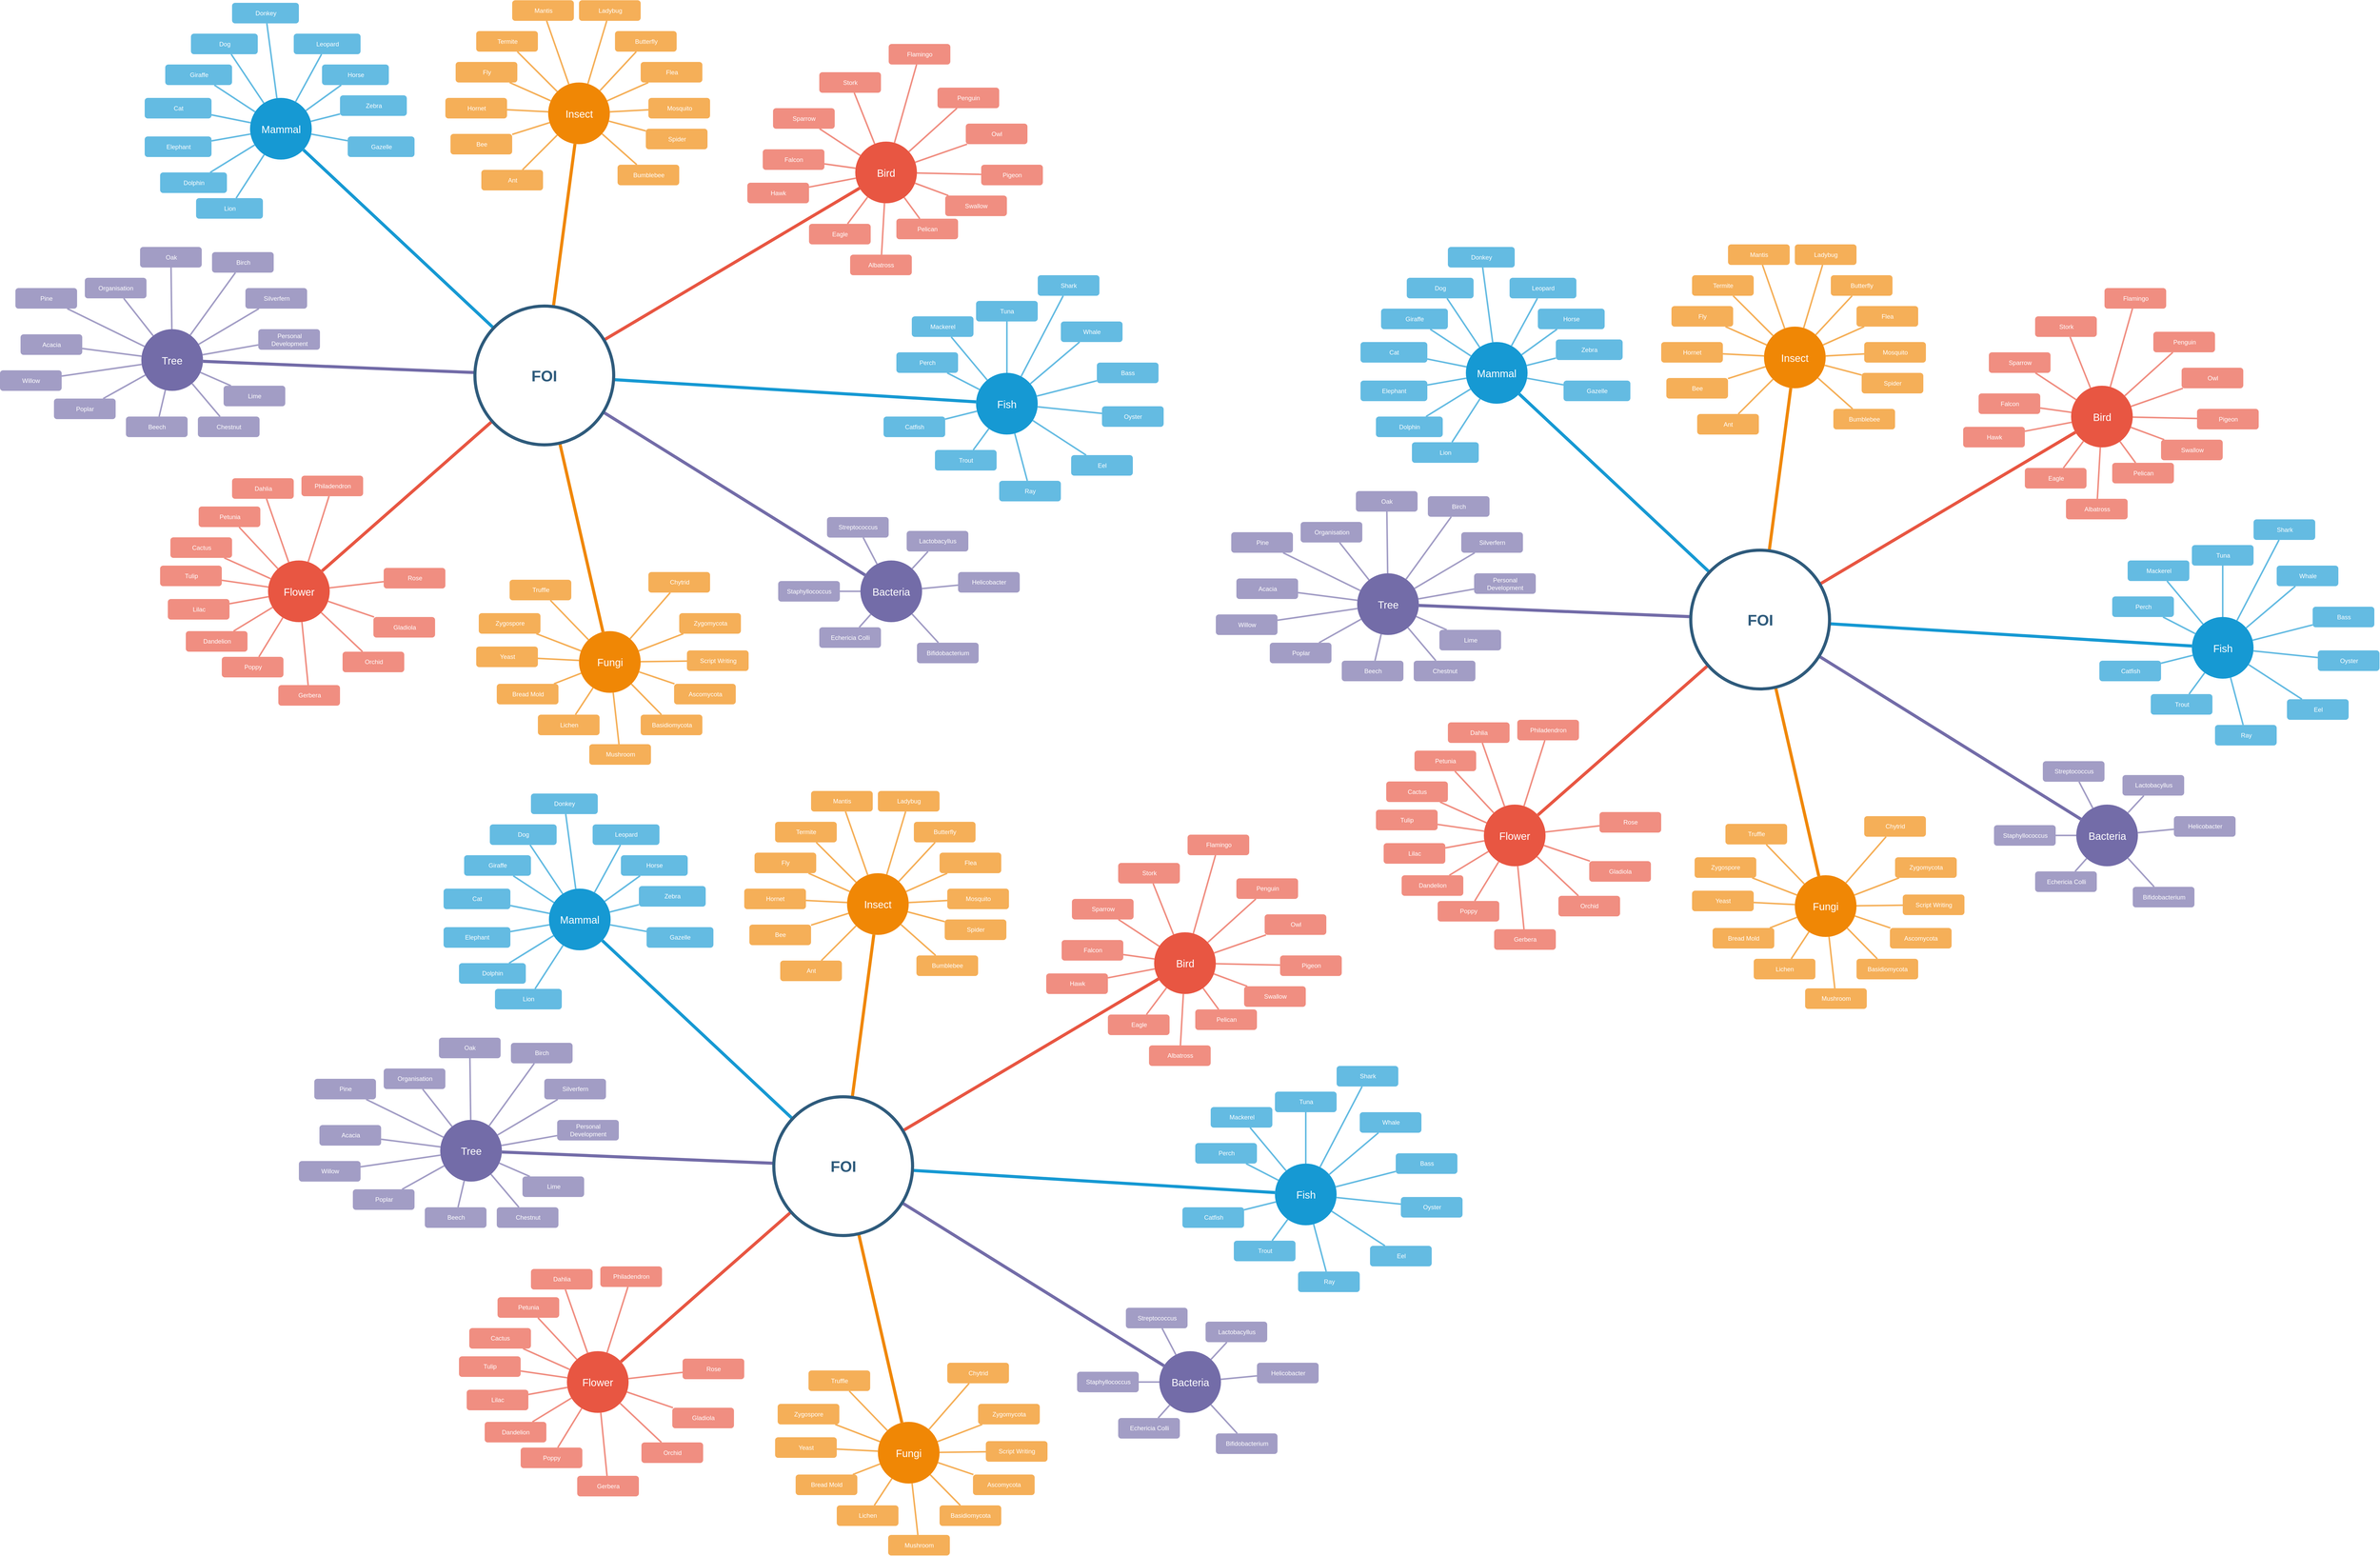 <mxfile version="16.4.11" type="github">
  <diagram id="6a731a19-8d31-9384-78a2-239565b7b9f0" name="Page-1">
    <mxGraphModel dx="9033" dy="5953" grid="1" gridSize="10" guides="1" tooltips="1" connect="1" arrows="1" fold="1" page="1" pageScale="1" pageWidth="4681" pageHeight="3300" background="none" math="0" shadow="0">
      <root>
        <mxCell id="0" />
        <mxCell id="1" parent="0" />
        <mxCell id="1350" value="Mammal" style="ellipse;whiteSpace=wrap;html=1;shadow=0;fontFamily=Helvetica;fontSize=20;fontColor=#FFFFFF;align=center;strokeWidth=3;fillColor=#1699D3;strokeColor=none;" parent="1" vertex="1">
          <mxGeometry x="523.5" y="271.5" width="120" height="120" as="geometry" />
        </mxCell>
        <mxCell id="1351" value="Insect" style="ellipse;whiteSpace=wrap;html=1;shadow=0;fontFamily=Helvetica;fontSize=20;fontColor=#FFFFFF;align=center;strokeWidth=3;fillColor=#F08705;strokeColor=none;gradientColor=none;" parent="1" vertex="1">
          <mxGeometry x="1103.5" y="241.5" width="120" height="120" as="geometry" />
        </mxCell>
        <mxCell id="1352" value="Bird" style="ellipse;whiteSpace=wrap;html=1;shadow=0;fontFamily=Helvetica;fontSize=20;fontColor=#FFFFFF;align=center;strokeWidth=3;fillColor=#E85642;strokeColor=none;" parent="1" vertex="1">
          <mxGeometry x="1701" y="356.5" width="120" height="120" as="geometry" />
        </mxCell>
        <mxCell id="1353" value="Fish" style="ellipse;whiteSpace=wrap;html=1;shadow=0;fontFamily=Helvetica;fontSize=20;fontColor=#FFFFFF;align=center;strokeWidth=3;fillColor=#1699D3;strokeColor=none;" parent="1" vertex="1">
          <mxGeometry x="1936" y="806.5" width="120" height="120" as="geometry" />
        </mxCell>
        <mxCell id="1354" value="Bacteria" style="ellipse;whiteSpace=wrap;html=1;shadow=0;fontFamily=Helvetica;fontSize=20;fontColor=#FFFFFF;align=center;strokeWidth=3;fillColor=#736ca8;strokeColor=none;" parent="1" vertex="1">
          <mxGeometry x="1711" y="1171.5" width="120" height="120" as="geometry" />
        </mxCell>
        <mxCell id="1355" value="Fungi" style="ellipse;whiteSpace=wrap;html=1;shadow=0;fontFamily=Helvetica;fontSize=20;fontColor=#FFFFFF;align=center;strokeWidth=3;fillColor=#F08705;strokeColor=none;" parent="1" vertex="1">
          <mxGeometry x="1163.5" y="1309" width="120" height="120" as="geometry" />
        </mxCell>
        <mxCell id="1356" value="Flower" style="ellipse;whiteSpace=wrap;html=1;shadow=0;fontFamily=Helvetica;fontSize=20;fontColor=#FFFFFF;align=center;strokeWidth=3;fillColor=#E85642;strokeColor=none;" parent="1" vertex="1">
          <mxGeometry x="558.5" y="1171.5" width="120" height="120" as="geometry" />
        </mxCell>
        <mxCell id="1357" value="Ant" style="rounded=1;fillColor=#f5af58;strokeColor=none;strokeWidth=3;shadow=0;html=1;fontColor=#FFFFFF;" parent="1" vertex="1">
          <mxGeometry x="973.5" y="411.5" width="120" height="40" as="geometry" />
        </mxCell>
        <mxCell id="1358" value="Dolphin" style="rounded=1;fillColor=#64BBE2;strokeColor=none;strokeWidth=3;shadow=0;html=1;fontColor=#FFFFFF;" parent="1" vertex="1">
          <mxGeometry x="348.5" y="416.5" width="130" height="40" as="geometry" />
        </mxCell>
        <mxCell id="1359" style="endArrow=none;strokeWidth=6;strokeColor=#1699D3;html=1;" parent="1" source="1515" target="1350" edge="1">
          <mxGeometry relative="1" as="geometry" />
        </mxCell>
        <mxCell id="1360" style="endArrow=none;strokeWidth=6;strokeColor=#f08705;html=1;" parent="1" source="1515" target="1351" edge="1">
          <mxGeometry relative="1" as="geometry" />
        </mxCell>
        <mxCell id="1361" style="endArrow=none;strokeWidth=6;strokeColor=#E85642;html=1;" parent="1" source="1515" target="1352" edge="1">
          <mxGeometry relative="1" as="geometry" />
        </mxCell>
        <mxCell id="1362" style="endArrow=none;strokeWidth=6;strokeColor=#1699D3;html=1;" parent="1" source="1515" target="1353" edge="1">
          <mxGeometry relative="1" as="geometry" />
        </mxCell>
        <mxCell id="1363" style="endArrow=none;strokeWidth=6;strokeColor=#736CA8;html=1;" parent="1" source="1515" target="1516" edge="1">
          <mxGeometry relative="1" as="geometry" />
        </mxCell>
        <mxCell id="1364" style="endArrow=none;strokeWidth=6;strokeColor=#736ca8;html=1;" parent="1" source="1515" target="1354" edge="1">
          <mxGeometry relative="1" as="geometry" />
        </mxCell>
        <mxCell id="1365" value="" style="edgeStyle=none;endArrow=none;strokeWidth=6;strokeColor=#F08705;html=1;" parent="1" source="1515" target="1355" edge="1">
          <mxGeometry x="181" y="226.5" width="100" height="100" as="geometry">
            <mxPoint x="181" y="326.5" as="sourcePoint" />
            <mxPoint x="281" y="226.5" as="targetPoint" />
          </mxGeometry>
        </mxCell>
        <mxCell id="1366" value="" style="edgeStyle=none;endArrow=none;strokeWidth=6;strokeColor=#E85642;html=1;" parent="1" source="1515" target="1356" edge="1">
          <mxGeometry x="181" y="226.5" width="100" height="100" as="geometry">
            <mxPoint x="181" y="326.5" as="sourcePoint" />
            <mxPoint x="281" y="226.5" as="targetPoint" />
          </mxGeometry>
        </mxCell>
        <mxCell id="1367" value="Lion" style="rounded=1;fillColor=#64BBE2;strokeColor=none;strokeWidth=3;shadow=0;html=1;fontColor=#FFFFFF;" parent="1" vertex="1">
          <mxGeometry x="418.5" y="466.5" width="130" height="40" as="geometry" />
        </mxCell>
        <mxCell id="1368" value="Elephant" style="rounded=1;fillColor=#64BBE2;strokeColor=none;strokeWidth=3;shadow=0;html=1;fontColor=#FFFFFF;" parent="1" vertex="1">
          <mxGeometry x="318.5" y="346.5" width="130" height="40" as="geometry" />
        </mxCell>
        <mxCell id="1369" value="Cat" style="rounded=1;fillColor=#64BBE2;strokeColor=none;strokeWidth=3;shadow=0;html=1;fontColor=#FFFFFF;" parent="1" vertex="1">
          <mxGeometry x="318.5" y="271.5" width="130" height="40" as="geometry" />
        </mxCell>
        <mxCell id="1370" value="Giraffe" style="rounded=1;fillColor=#64BBE2;strokeColor=none;strokeWidth=3;shadow=0;html=1;fontColor=#FFFFFF;" parent="1" vertex="1">
          <mxGeometry x="358.5" y="206.5" width="130" height="40" as="geometry" />
        </mxCell>
        <mxCell id="1371" value="Dog" style="rounded=1;fillColor=#64BBE2;strokeColor=none;strokeWidth=3;shadow=0;html=1;fontColor=#FFFFFF;" parent="1" vertex="1">
          <mxGeometry x="408.5" y="146.5" width="130" height="40" as="geometry" />
        </mxCell>
        <mxCell id="1372" value="Donkey" style="rounded=1;fillColor=#64BBE2;strokeColor=none;strokeWidth=3;shadow=0;html=1;fontColor=#FFFFFF;" parent="1" vertex="1">
          <mxGeometry x="488.5" y="86.5" width="130" height="40" as="geometry" />
        </mxCell>
        <mxCell id="1373" value="Leopard" style="rounded=1;fillColor=#64BBE2;strokeColor=none;strokeWidth=3;shadow=0;html=1;fontColor=#FFFFFF;" parent="1" vertex="1">
          <mxGeometry x="608.5" y="146.5" width="130" height="40" as="geometry" />
        </mxCell>
        <mxCell id="1374" value="Horse" style="rounded=1;fillColor=#64BBE2;strokeColor=none;strokeWidth=3;shadow=0;html=1;fontColor=#FFFFFF;" parent="1" vertex="1">
          <mxGeometry x="663.5" y="206.5" width="130" height="40" as="geometry" />
        </mxCell>
        <mxCell id="1375" value="Zebra" style="rounded=1;fillColor=#64BBE2;strokeColor=none;strokeWidth=3;shadow=0;html=1;fontColor=#FFFFFF;" parent="1" vertex="1">
          <mxGeometry x="698.5" y="266.5" width="130" height="40" as="geometry" />
        </mxCell>
        <mxCell id="1376" value="Gazelle" style="rounded=1;fillColor=#64BBE2;strokeColor=none;strokeWidth=3;shadow=0;html=1;fontColor=#FFFFFF;" parent="1" vertex="1">
          <mxGeometry x="713.5" y="346.5" width="130" height="40" as="geometry" />
        </mxCell>
        <mxCell id="1377" value="" style="edgeStyle=none;endArrow=none;strokeWidth=3;strokeColor=#64BBE2;html=1;" parent="1" source="1350" target="1376" edge="1">
          <mxGeometry x="-221.5" y="56.5" width="100" height="100" as="geometry">
            <mxPoint x="-221.5" y="156.5" as="sourcePoint" />
            <mxPoint x="-121.5" y="56.5" as="targetPoint" />
          </mxGeometry>
        </mxCell>
        <mxCell id="1378" value="" style="edgeStyle=none;endArrow=none;strokeWidth=3;strokeColor=#64BBE2;html=1;" parent="1" source="1350" target="1367" edge="1">
          <mxGeometry x="-221.5" y="56.5" width="100" height="100" as="geometry">
            <mxPoint x="-221.5" y="156.5" as="sourcePoint" />
            <mxPoint x="-121.5" y="56.5" as="targetPoint" />
          </mxGeometry>
        </mxCell>
        <mxCell id="1379" value="" style="edgeStyle=none;endArrow=none;strokeWidth=3;strokeColor=#64BBE2;html=1;" parent="1" source="1350" target="1358" edge="1">
          <mxGeometry x="-221.5" y="56.5" width="100" height="100" as="geometry">
            <mxPoint x="-221.5" y="156.5" as="sourcePoint" />
            <mxPoint x="-121.5" y="56.5" as="targetPoint" />
          </mxGeometry>
        </mxCell>
        <mxCell id="1380" value="" style="edgeStyle=none;endArrow=none;strokeWidth=3;strokeColor=#64BBE2;html=1;" parent="1" source="1350" target="1368" edge="1">
          <mxGeometry x="-221.5" y="56.5" width="100" height="100" as="geometry">
            <mxPoint x="-221.5" y="156.5" as="sourcePoint" />
            <mxPoint x="-121.5" y="56.5" as="targetPoint" />
          </mxGeometry>
        </mxCell>
        <mxCell id="1381" value="" style="edgeStyle=none;endArrow=none;strokeWidth=3;strokeColor=#64BBE2;html=1;" parent="1" source="1350" target="1369" edge="1">
          <mxGeometry x="-221.5" y="56.5" width="100" height="100" as="geometry">
            <mxPoint x="-221.5" y="156.5" as="sourcePoint" />
            <mxPoint x="-121.5" y="56.5" as="targetPoint" />
          </mxGeometry>
        </mxCell>
        <mxCell id="1382" value="" style="edgeStyle=none;endArrow=none;strokeWidth=3;strokeColor=#64BBE2;html=1;" parent="1" source="1350" target="1370" edge="1">
          <mxGeometry x="-221.5" y="56.5" width="100" height="100" as="geometry">
            <mxPoint x="-221.5" y="156.5" as="sourcePoint" />
            <mxPoint x="-121.5" y="56.5" as="targetPoint" />
          </mxGeometry>
        </mxCell>
        <mxCell id="1383" value="" style="edgeStyle=none;endArrow=none;strokeWidth=3;strokeColor=#64BBE2;html=1;" parent="1" source="1350" target="1371" edge="1">
          <mxGeometry x="-221.5" y="56.5" width="100" height="100" as="geometry">
            <mxPoint x="-221.5" y="156.5" as="sourcePoint" />
            <mxPoint x="-121.5" y="56.5" as="targetPoint" />
          </mxGeometry>
        </mxCell>
        <mxCell id="1384" value="" style="edgeStyle=none;endArrow=none;strokeWidth=3;strokeColor=#64BBE2;html=1;" parent="1" source="1350" target="1372" edge="1">
          <mxGeometry x="-221.5" y="56.5" width="100" height="100" as="geometry">
            <mxPoint x="-221.5" y="156.5" as="sourcePoint" />
            <mxPoint x="-121.5" y="56.5" as="targetPoint" />
          </mxGeometry>
        </mxCell>
        <mxCell id="1385" value="" style="edgeStyle=none;endArrow=none;strokeWidth=3;strokeColor=#64BBE2;html=1;" parent="1" source="1350" target="1373" edge="1">
          <mxGeometry x="-221.5" y="56.5" width="100" height="100" as="geometry">
            <mxPoint x="-221.5" y="156.5" as="sourcePoint" />
            <mxPoint x="-121.5" y="56.5" as="targetPoint" />
          </mxGeometry>
        </mxCell>
        <mxCell id="1386" value="" style="edgeStyle=none;endArrow=none;strokeWidth=3;strokeColor=#64BBE2;html=1;" parent="1" source="1350" target="1374" edge="1">
          <mxGeometry x="-221.5" y="56.5" width="100" height="100" as="geometry">
            <mxPoint x="-221.5" y="156.5" as="sourcePoint" />
            <mxPoint x="-121.5" y="56.5" as="targetPoint" />
          </mxGeometry>
        </mxCell>
        <mxCell id="1387" value="" style="edgeStyle=none;endArrow=none;strokeWidth=3;strokeColor=#64BBE2;html=1;" parent="1" source="1350" target="1375" edge="1">
          <mxGeometry x="-221.5" y="56.5" width="100" height="100" as="geometry">
            <mxPoint x="-221.5" y="156.5" as="sourcePoint" />
            <mxPoint x="-121.5" y="56.5" as="targetPoint" />
          </mxGeometry>
        </mxCell>
        <mxCell id="1388" value="Bee" style="rounded=1;fillColor=#f5af58;strokeColor=none;strokeWidth=3;shadow=0;html=1;fontColor=#FFFFFF;" parent="1" vertex="1">
          <mxGeometry x="913.5" y="341.5" width="120" height="40" as="geometry" />
        </mxCell>
        <mxCell id="1389" value="Hornet" style="rounded=1;fillColor=#f5af58;strokeColor=none;strokeWidth=3;shadow=0;html=1;fontColor=#FFFFFF;" parent="1" vertex="1">
          <mxGeometry x="903.5" y="271.5" width="120" height="40" as="geometry" />
        </mxCell>
        <mxCell id="1390" value="Fly" style="rounded=1;fillColor=#f5af58;strokeColor=none;strokeWidth=3;shadow=0;html=1;fontColor=#FFFFFF;" parent="1" vertex="1">
          <mxGeometry x="923.5" y="201.5" width="120" height="40" as="geometry" />
        </mxCell>
        <mxCell id="1391" value="Termite" style="rounded=1;fillColor=#f5af58;strokeColor=none;strokeWidth=3;shadow=0;html=1;fontColor=#FFFFFF;" parent="1" vertex="1">
          <mxGeometry x="963.5" y="141.5" width="120" height="40" as="geometry" />
        </mxCell>
        <mxCell id="1392" value="Mantis" style="rounded=1;fillColor=#f5af58;strokeColor=none;strokeWidth=3;shadow=0;html=1;fontColor=#FFFFFF;" parent="1" vertex="1">
          <mxGeometry x="1033.5" y="81.5" width="120" height="40" as="geometry" />
        </mxCell>
        <mxCell id="1393" value="Ladybug" style="rounded=1;fillColor=#f5af58;strokeColor=none;strokeWidth=3;shadow=0;html=1;fontColor=#FFFFFF;" parent="1" vertex="1">
          <mxGeometry x="1163.5" y="81.5" width="120" height="40" as="geometry" />
        </mxCell>
        <mxCell id="1394" value="Butterfly" style="rounded=1;fillColor=#f5af58;strokeColor=none;strokeWidth=3;shadow=0;html=1;fontColor=#FFFFFF;" parent="1" vertex="1">
          <mxGeometry x="1233.5" y="141.5" width="120" height="40" as="geometry" />
        </mxCell>
        <mxCell id="1395" value="Flea" style="rounded=1;fillColor=#f5af58;strokeColor=none;strokeWidth=3;shadow=0;html=1;fontColor=#FFFFFF;" parent="1" vertex="1">
          <mxGeometry x="1283.5" y="201.5" width="120" height="40" as="geometry" />
        </mxCell>
        <mxCell id="1396" value="Mosquito" style="rounded=1;fillColor=#f5af58;strokeColor=none;strokeWidth=3;shadow=0;html=1;fontColor=#FFFFFF;" parent="1" vertex="1">
          <mxGeometry x="1298.5" y="271.5" width="120" height="40" as="geometry" />
        </mxCell>
        <mxCell id="1397" value="Spider" style="rounded=1;fillColor=#f5af58;strokeColor=none;strokeWidth=3;shadow=0;html=1;fontColor=#FFFFFF;" parent="1" vertex="1">
          <mxGeometry x="1293.5" y="331.5" width="120" height="40" as="geometry" />
        </mxCell>
        <mxCell id="1398" value="Bumblebee" style="rounded=1;fillColor=#f5af58;strokeColor=none;strokeWidth=3;shadow=0;html=1;fontColor=#FFFFFF;" parent="1" vertex="1">
          <mxGeometry x="1238.5" y="401.5" width="120" height="40" as="geometry" />
        </mxCell>
        <mxCell id="1399" value="" style="edgeStyle=none;endArrow=none;strokeWidth=3;strokeColor=#F5AF58;html=1;" parent="1" source="1351" target="1357" edge="1">
          <mxGeometry x="3.5" y="21.5" width="100" height="100" as="geometry">
            <mxPoint x="3.5" y="121.5" as="sourcePoint" />
            <mxPoint x="103.5" y="21.5" as="targetPoint" />
          </mxGeometry>
        </mxCell>
        <mxCell id="1400" value="" style="edgeStyle=none;endArrow=none;strokeWidth=3;strokeColor=#F5AF58;html=1;" parent="1" source="1351" target="1388" edge="1">
          <mxGeometry x="3.5" y="21.5" width="100" height="100" as="geometry">
            <mxPoint x="3.5" y="121.5" as="sourcePoint" />
            <mxPoint x="103.5" y="21.5" as="targetPoint" />
          </mxGeometry>
        </mxCell>
        <mxCell id="1401" value="" style="edgeStyle=none;endArrow=none;strokeWidth=3;strokeColor=#F5AF58;html=1;" parent="1" source="1351" target="1389" edge="1">
          <mxGeometry x="3.5" y="21.5" width="100" height="100" as="geometry">
            <mxPoint x="3.5" y="121.5" as="sourcePoint" />
            <mxPoint x="103.5" y="21.5" as="targetPoint" />
          </mxGeometry>
        </mxCell>
        <mxCell id="1402" value="" style="edgeStyle=none;endArrow=none;strokeWidth=3;strokeColor=#F5AF58;html=1;" parent="1" source="1351" target="1390" edge="1">
          <mxGeometry x="3.5" y="21.5" width="100" height="100" as="geometry">
            <mxPoint x="3.5" y="121.5" as="sourcePoint" />
            <mxPoint x="103.5" y="21.5" as="targetPoint" />
          </mxGeometry>
        </mxCell>
        <mxCell id="1403" value="" style="edgeStyle=none;endArrow=none;strokeWidth=3;strokeColor=#F5AF58;html=1;" parent="1" source="1351" target="1391" edge="1">
          <mxGeometry x="3.5" y="21.5" width="100" height="100" as="geometry">
            <mxPoint x="3.5" y="121.5" as="sourcePoint" />
            <mxPoint x="103.5" y="21.5" as="targetPoint" />
          </mxGeometry>
        </mxCell>
        <mxCell id="1404" value="" style="edgeStyle=none;endArrow=none;strokeWidth=3;strokeColor=#F5AF58;html=1;" parent="1" source="1351" target="1392" edge="1">
          <mxGeometry x="3.5" y="21.5" width="100" height="100" as="geometry">
            <mxPoint x="3.5" y="121.5" as="sourcePoint" />
            <mxPoint x="103.5" y="21.5" as="targetPoint" />
          </mxGeometry>
        </mxCell>
        <mxCell id="1405" value="" style="edgeStyle=none;endArrow=none;strokeWidth=3;strokeColor=#F5AF58;html=1;" parent="1" source="1351" target="1393" edge="1">
          <mxGeometry x="3.5" y="21.5" width="100" height="100" as="geometry">
            <mxPoint x="3.5" y="121.5" as="sourcePoint" />
            <mxPoint x="103.5" y="21.5" as="targetPoint" />
          </mxGeometry>
        </mxCell>
        <mxCell id="1406" value="" style="edgeStyle=none;endArrow=none;strokeWidth=3;strokeColor=#F5AF58;html=1;" parent="1" source="1351" target="1394" edge="1">
          <mxGeometry x="3.5" y="21.5" width="100" height="100" as="geometry">
            <mxPoint x="3.5" y="121.5" as="sourcePoint" />
            <mxPoint x="103.5" y="21.5" as="targetPoint" />
          </mxGeometry>
        </mxCell>
        <mxCell id="1407" value="" style="edgeStyle=none;endArrow=none;strokeWidth=3;strokeColor=#F5AF58;html=1;" parent="1" source="1351" target="1395" edge="1">
          <mxGeometry x="3.5" y="21.5" width="100" height="100" as="geometry">
            <mxPoint x="3.5" y="121.5" as="sourcePoint" />
            <mxPoint x="103.5" y="21.5" as="targetPoint" />
          </mxGeometry>
        </mxCell>
        <mxCell id="1408" value="" style="edgeStyle=none;endArrow=none;strokeWidth=3;strokeColor=#F5AF58;html=1;" parent="1" source="1351" target="1396" edge="1">
          <mxGeometry x="3.5" y="21.5" width="100" height="100" as="geometry">
            <mxPoint x="3.5" y="121.5" as="sourcePoint" />
            <mxPoint x="103.5" y="21.5" as="targetPoint" />
          </mxGeometry>
        </mxCell>
        <mxCell id="1409" value="" style="edgeStyle=none;endArrow=none;strokeWidth=3;strokeColor=#F5AF58;html=1;" parent="1" source="1351" target="1397" edge="1">
          <mxGeometry x="3.5" y="21.5" width="100" height="100" as="geometry">
            <mxPoint x="3.5" y="121.5" as="sourcePoint" />
            <mxPoint x="103.5" y="21.5" as="targetPoint" />
          </mxGeometry>
        </mxCell>
        <mxCell id="1410" value="" style="edgeStyle=none;endArrow=none;strokeWidth=3;strokeColor=#F5AF58;html=1;" parent="1" source="1351" target="1398" edge="1">
          <mxGeometry x="3.5" y="21.5" width="100" height="100" as="geometry">
            <mxPoint x="3.5" y="121.5" as="sourcePoint" />
            <mxPoint x="103.5" y="21.5" as="targetPoint" />
          </mxGeometry>
        </mxCell>
        <mxCell id="1411" value="Eagle" style="rounded=1;fillColor=#f08e81;strokeColor=none;strokeWidth=3;shadow=0;html=1;fontColor=#FFFFFF;" parent="1" vertex="1">
          <mxGeometry x="1611" y="516.5" width="120" height="40" as="geometry" />
        </mxCell>
        <mxCell id="1412" value="Pigeon" style="rounded=1;fillColor=#f08e81;strokeColor=none;strokeWidth=3;shadow=0;html=1;fontColor=#FFFFFF;" parent="1" vertex="1">
          <mxGeometry x="1946" y="401.5" width="120" height="40" as="geometry" />
        </mxCell>
        <mxCell id="1413" value="Hawk" style="rounded=1;fillColor=#f08e81;strokeColor=none;strokeWidth=3;shadow=0;html=1;fontColor=#FFFFFF;" parent="1" vertex="1">
          <mxGeometry x="1491" y="436.5" width="120" height="40" as="geometry" />
        </mxCell>
        <mxCell id="1414" value="Falcon" style="rounded=1;fillColor=#f08e81;strokeColor=none;strokeWidth=3;shadow=0;html=1;fontColor=#FFFFFF;" parent="1" vertex="1">
          <mxGeometry x="1521" y="371.5" width="120" height="40" as="geometry" />
        </mxCell>
        <mxCell id="1415" value="Sparrow" style="rounded=1;fillColor=#f08e81;strokeColor=none;strokeWidth=3;shadow=0;html=1;fontColor=#FFFFFF;" parent="1" vertex="1">
          <mxGeometry x="1541" y="291.5" width="120" height="40" as="geometry" />
        </mxCell>
        <mxCell id="1416" value="Stork" style="rounded=1;fillColor=#f08e81;strokeColor=none;strokeWidth=3;shadow=0;html=1;fontColor=#FFFFFF;" parent="1" vertex="1">
          <mxGeometry x="1631" y="221.5" width="120" height="40" as="geometry" />
        </mxCell>
        <mxCell id="1417" value="Flamingo" style="rounded=1;fillColor=#f08e81;strokeColor=none;strokeWidth=3;shadow=0;html=1;fontColor=#FFFFFF;" parent="1" vertex="1">
          <mxGeometry x="1766" y="166.5" width="120" height="40" as="geometry" />
        </mxCell>
        <mxCell id="1418" value="Penguin" style="rounded=1;fillColor=#f08e81;strokeColor=none;strokeWidth=3;shadow=0;html=1;fontColor=#FFFFFF;" parent="1" vertex="1">
          <mxGeometry x="1861" y="251.5" width="120" height="40" as="geometry" />
        </mxCell>
        <mxCell id="1419" value="Owl" style="rounded=1;fillColor=#f08e81;strokeColor=none;strokeWidth=3;shadow=0;html=1;fontColor=#FFFFFF;" parent="1" vertex="1">
          <mxGeometry x="1916" y="321.5" width="120" height="40" as="geometry" />
        </mxCell>
        <mxCell id="1420" value="Albatross" style="rounded=1;fillColor=#f08e81;strokeColor=none;strokeWidth=3;shadow=0;html=1;fontColor=#FFFFFF;" parent="1" vertex="1">
          <mxGeometry x="1691" y="576.5" width="120" height="40" as="geometry" />
        </mxCell>
        <mxCell id="1421" value="Pelican" style="rounded=1;fillColor=#f08e81;strokeColor=none;strokeWidth=3;shadow=0;html=1;fontColor=#FFFFFF;" parent="1" vertex="1">
          <mxGeometry x="1781" y="506.5" width="120" height="40" as="geometry" />
        </mxCell>
        <mxCell id="1422" value="Swallow" style="rounded=1;fillColor=#f08e81;strokeColor=none;strokeWidth=3;shadow=0;html=1;fontColor=#FFFFFF;" parent="1" vertex="1">
          <mxGeometry x="1876" y="461.5" width="120" height="40" as="geometry" />
        </mxCell>
        <mxCell id="1423" value="" style="edgeStyle=none;endArrow=none;strokeWidth=3;strokeColor=#F08E81;html=1;" parent="1" source="1352" target="1411" edge="1">
          <mxGeometry x="31" y="106.5" width="100" height="100" as="geometry">
            <mxPoint x="31" y="206.5" as="sourcePoint" />
            <mxPoint x="131" y="106.5" as="targetPoint" />
          </mxGeometry>
        </mxCell>
        <mxCell id="1424" value="" style="edgeStyle=none;endArrow=none;strokeWidth=3;strokeColor=#F08E81;html=1;" parent="1" source="1352" target="1413" edge="1">
          <mxGeometry x="31" y="106.5" width="100" height="100" as="geometry">
            <mxPoint x="31" y="206.5" as="sourcePoint" />
            <mxPoint x="131" y="106.5" as="targetPoint" />
          </mxGeometry>
        </mxCell>
        <mxCell id="1425" value="" style="edgeStyle=none;endArrow=none;strokeWidth=3;strokeColor=#F08E81;html=1;" parent="1" source="1352" target="1414" edge="1">
          <mxGeometry x="31" y="106.5" width="100" height="100" as="geometry">
            <mxPoint x="31" y="206.5" as="sourcePoint" />
            <mxPoint x="131" y="106.5" as="targetPoint" />
          </mxGeometry>
        </mxCell>
        <mxCell id="1426" value="" style="edgeStyle=none;endArrow=none;strokeWidth=3;strokeColor=#F08E81;html=1;" parent="1" source="1352" target="1415" edge="1">
          <mxGeometry x="31" y="106.5" width="100" height="100" as="geometry">
            <mxPoint x="31" y="206.5" as="sourcePoint" />
            <mxPoint x="131" y="106.5" as="targetPoint" />
          </mxGeometry>
        </mxCell>
        <mxCell id="1427" value="" style="edgeStyle=none;endArrow=none;strokeWidth=3;strokeColor=#F08E81;html=1;" parent="1" source="1352" target="1416" edge="1">
          <mxGeometry x="31" y="106.5" width="100" height="100" as="geometry">
            <mxPoint x="31" y="206.5" as="sourcePoint" />
            <mxPoint x="131" y="106.5" as="targetPoint" />
          </mxGeometry>
        </mxCell>
        <mxCell id="1428" value="" style="edgeStyle=none;endArrow=none;strokeWidth=3;strokeColor=#F08E81;html=1;" parent="1" source="1352" target="1417" edge="1">
          <mxGeometry x="31" y="106.5" width="100" height="100" as="geometry">
            <mxPoint x="31" y="206.5" as="sourcePoint" />
            <mxPoint x="131" y="106.5" as="targetPoint" />
          </mxGeometry>
        </mxCell>
        <mxCell id="1429" value="" style="edgeStyle=none;endArrow=none;strokeWidth=3;strokeColor=#F08E81;html=1;" parent="1" source="1352" target="1418" edge="1">
          <mxGeometry x="31" y="106.5" width="100" height="100" as="geometry">
            <mxPoint x="31" y="206.5" as="sourcePoint" />
            <mxPoint x="131" y="106.5" as="targetPoint" />
          </mxGeometry>
        </mxCell>
        <mxCell id="1430" value="" style="edgeStyle=none;endArrow=none;strokeWidth=3;strokeColor=#F08E81;html=1;" parent="1" source="1352" target="1419" edge="1">
          <mxGeometry x="31" y="106.5" width="100" height="100" as="geometry">
            <mxPoint x="31" y="206.5" as="sourcePoint" />
            <mxPoint x="131" y="106.5" as="targetPoint" />
          </mxGeometry>
        </mxCell>
        <mxCell id="1431" value="" style="edgeStyle=none;endArrow=none;strokeWidth=3;strokeColor=#F08E81;html=1;" parent="1" source="1352" target="1412" edge="1">
          <mxGeometry x="31" y="106.5" width="100" height="100" as="geometry">
            <mxPoint x="31" y="206.5" as="sourcePoint" />
            <mxPoint x="131" y="106.5" as="targetPoint" />
          </mxGeometry>
        </mxCell>
        <mxCell id="1432" value="" style="edgeStyle=none;endArrow=none;strokeWidth=3;strokeColor=#F08E81;html=1;" parent="1" source="1352" target="1422" edge="1">
          <mxGeometry x="31" y="106.5" width="100" height="100" as="geometry">
            <mxPoint x="31" y="206.5" as="sourcePoint" />
            <mxPoint x="131" y="106.5" as="targetPoint" />
          </mxGeometry>
        </mxCell>
        <mxCell id="1433" value="" style="edgeStyle=none;endArrow=none;strokeWidth=3;strokeColor=#F08E81;html=1;" parent="1" source="1352" target="1421" edge="1">
          <mxGeometry x="31" y="106.5" width="100" height="100" as="geometry">
            <mxPoint x="31" y="206.5" as="sourcePoint" />
            <mxPoint x="131" y="106.5" as="targetPoint" />
          </mxGeometry>
        </mxCell>
        <mxCell id="1434" value="" style="edgeStyle=none;endArrow=none;strokeWidth=3;strokeColor=#F08E81;html=1;" parent="1" source="1352" target="1420" edge="1">
          <mxGeometry x="31" y="106.5" width="100" height="100" as="geometry">
            <mxPoint x="31" y="206.5" as="sourcePoint" />
            <mxPoint x="131" y="106.5" as="targetPoint" />
          </mxGeometry>
        </mxCell>
        <mxCell id="1435" value="Perch" style="rounded=1;fillColor=#64BBE2;strokeColor=none;strokeWidth=3;shadow=0;html=1;fontColor=#FFFFFF;" parent="1" vertex="1">
          <mxGeometry x="1781" y="766.5" width="120" height="40" as="geometry" />
        </mxCell>
        <mxCell id="1436" value="Mackerel" style="rounded=1;fillColor=#64BBE2;strokeColor=none;strokeWidth=3;shadow=0;html=1;fontColor=#FFFFFF;" parent="1" vertex="1">
          <mxGeometry x="1811" y="696.5" width="120" height="40" as="geometry" />
        </mxCell>
        <mxCell id="1437" value="Tuna" style="rounded=1;fillColor=#64BBE2;strokeColor=none;strokeWidth=3;shadow=0;html=1;fontColor=#FFFFFF;" parent="1" vertex="1">
          <mxGeometry x="1936" y="666.5" width="120" height="40" as="geometry" />
        </mxCell>
        <mxCell id="1438" value="Shark" style="rounded=1;fillColor=#64BBE2;strokeColor=none;strokeWidth=3;shadow=0;html=1;fontColor=#FFFFFF;" parent="1" vertex="1">
          <mxGeometry x="2056" y="616.5" width="120" height="40" as="geometry" />
        </mxCell>
        <mxCell id="1439" value="Whale" style="rounded=1;fillColor=#64BBE2;strokeColor=none;strokeWidth=3;shadow=0;html=1;fontColor=#FFFFFF;" parent="1" vertex="1">
          <mxGeometry x="2101" y="706.5" width="120" height="40" as="geometry" />
        </mxCell>
        <mxCell id="1440" value="Bass" style="rounded=1;fillColor=#64BBE2;strokeColor=none;strokeWidth=3;shadow=0;html=1;fontColor=#FFFFFF;" parent="1" vertex="1">
          <mxGeometry x="2171" y="786.5" width="120" height="40" as="geometry" />
        </mxCell>
        <mxCell id="1441" value="Eel" style="rounded=1;fillColor=#64BBE2;strokeColor=none;strokeWidth=3;shadow=0;html=1;fontColor=#FFFFFF;" parent="1" vertex="1">
          <mxGeometry x="2121" y="966.5" width="120" height="40" as="geometry" />
        </mxCell>
        <mxCell id="1442" value="Oyster" style="rounded=1;fillColor=#64BBE2;strokeColor=none;strokeWidth=3;shadow=0;html=1;fontColor=#FFFFFF;" parent="1" vertex="1">
          <mxGeometry x="2181" y="871.5" width="120" height="40" as="geometry" />
        </mxCell>
        <mxCell id="1443" value="Ray" style="rounded=1;fillColor=#64BBE2;strokeColor=none;strokeWidth=3;shadow=0;html=1;fontColor=#FFFFFF;" parent="1" vertex="1">
          <mxGeometry x="1981" y="1016.5" width="120" height="40" as="geometry" />
        </mxCell>
        <mxCell id="1444" value="Trout" style="rounded=1;fillColor=#64BBE2;strokeColor=none;strokeWidth=3;shadow=0;html=1;fontColor=#FFFFFF;" parent="1" vertex="1">
          <mxGeometry x="1856" y="956.5" width="120" height="40" as="geometry" />
        </mxCell>
        <mxCell id="1445" value="Catfish" style="rounded=1;fillColor=#64BBE2;strokeColor=none;strokeWidth=3;shadow=0;html=1;fontColor=#FFFFFF;" parent="1" vertex="1">
          <mxGeometry x="1756" y="891.5" width="120" height="40" as="geometry" />
        </mxCell>
        <mxCell id="1446" value="" style="edgeStyle=none;endArrow=none;strokeWidth=3;strokeColor=#64BBE2;html=1;" parent="1" source="1353" target="1435" edge="1">
          <mxGeometry x="-24" y="196.5" width="100" height="100" as="geometry">
            <mxPoint x="-24" y="296.5" as="sourcePoint" />
            <mxPoint x="76" y="196.5" as="targetPoint" />
          </mxGeometry>
        </mxCell>
        <mxCell id="1447" value="" style="edgeStyle=none;endArrow=none;strokeWidth=3;strokeColor=#64BBE2;html=1;" parent="1" source="1353" target="1436" edge="1">
          <mxGeometry x="-24" y="196.5" width="100" height="100" as="geometry">
            <mxPoint x="-24" y="296.5" as="sourcePoint" />
            <mxPoint x="76" y="196.5" as="targetPoint" />
          </mxGeometry>
        </mxCell>
        <mxCell id="1448" value="" style="edgeStyle=none;endArrow=none;strokeWidth=3;strokeColor=#64BBE2;html=1;" parent="1" source="1353" target="1437" edge="1">
          <mxGeometry x="-24" y="196.5" width="100" height="100" as="geometry">
            <mxPoint x="-24" y="296.5" as="sourcePoint" />
            <mxPoint x="76" y="196.5" as="targetPoint" />
          </mxGeometry>
        </mxCell>
        <mxCell id="1449" value="" style="edgeStyle=none;endArrow=none;strokeWidth=3;strokeColor=#64BBE2;html=1;" parent="1" source="1353" target="1438" edge="1">
          <mxGeometry x="-24" y="196.5" width="100" height="100" as="geometry">
            <mxPoint x="-24" y="296.5" as="sourcePoint" />
            <mxPoint x="76" y="196.5" as="targetPoint" />
          </mxGeometry>
        </mxCell>
        <mxCell id="1450" value="" style="edgeStyle=none;endArrow=none;strokeWidth=3;strokeColor=#64BBE2;html=1;" parent="1" source="1353" target="1439" edge="1">
          <mxGeometry x="-24" y="196.5" width="100" height="100" as="geometry">
            <mxPoint x="-24" y="296.5" as="sourcePoint" />
            <mxPoint x="76" y="196.5" as="targetPoint" />
          </mxGeometry>
        </mxCell>
        <mxCell id="1451" value="" style="edgeStyle=none;endArrow=none;strokeWidth=3;strokeColor=#64BBE2;html=1;" parent="1" source="1353" target="1440" edge="1">
          <mxGeometry x="-24" y="196.5" width="100" height="100" as="geometry">
            <mxPoint x="-24" y="296.5" as="sourcePoint" />
            <mxPoint x="76" y="196.5" as="targetPoint" />
          </mxGeometry>
        </mxCell>
        <mxCell id="1452" value="" style="edgeStyle=none;endArrow=none;strokeWidth=3;strokeColor=#64BBE2;html=1;" parent="1" source="1353" target="1442" edge="1">
          <mxGeometry x="-24" y="196.5" width="100" height="100" as="geometry">
            <mxPoint x="-24" y="296.5" as="sourcePoint" />
            <mxPoint x="76" y="196.5" as="targetPoint" />
          </mxGeometry>
        </mxCell>
        <mxCell id="1453" value="" style="edgeStyle=none;endArrow=none;strokeWidth=3;strokeColor=#64BBE2;html=1;" parent="1" source="1353" target="1441" edge="1">
          <mxGeometry x="-24" y="196.5" width="100" height="100" as="geometry">
            <mxPoint x="-24" y="296.5" as="sourcePoint" />
            <mxPoint x="76" y="196.5" as="targetPoint" />
          </mxGeometry>
        </mxCell>
        <mxCell id="1454" value="" style="edgeStyle=none;endArrow=none;strokeWidth=3;strokeColor=#64BBE2;html=1;" parent="1" source="1353" target="1443" edge="1">
          <mxGeometry x="-24" y="196.5" width="100" height="100" as="geometry">
            <mxPoint x="-24" y="296.5" as="sourcePoint" />
            <mxPoint x="76" y="196.5" as="targetPoint" />
          </mxGeometry>
        </mxCell>
        <mxCell id="1455" value="" style="edgeStyle=none;endArrow=none;strokeWidth=3;strokeColor=#64BBE2;html=1;" parent="1" source="1353" target="1444" edge="1">
          <mxGeometry x="-24" y="196.5" width="100" height="100" as="geometry">
            <mxPoint x="-24" y="296.5" as="sourcePoint" />
            <mxPoint x="76" y="196.5" as="targetPoint" />
          </mxGeometry>
        </mxCell>
        <mxCell id="1456" value="" style="edgeStyle=none;endArrow=none;strokeWidth=3;strokeColor=#64BBE2;html=1;" parent="1" source="1353" target="1445" edge="1">
          <mxGeometry x="-24" y="196.5" width="100" height="100" as="geometry">
            <mxPoint x="-24" y="296.5" as="sourcePoint" />
            <mxPoint x="76" y="196.5" as="targetPoint" />
          </mxGeometry>
        </mxCell>
        <mxCell id="1457" value="Streptococcus" style="rounded=1;fillColor=#a29dc5;strokeColor=none;strokeWidth=3;shadow=0;html=1;fontColor=#FFFFFF;" parent="1" vertex="1">
          <mxGeometry x="1646" y="1087" width="120" height="40" as="geometry" />
        </mxCell>
        <mxCell id="1458" value="Echericia Colli" style="rounded=1;fillColor=#a29dc5;strokeColor=none;strokeWidth=3;shadow=0;html=1;fontColor=#FFFFFF;" parent="1" vertex="1">
          <mxGeometry x="1631" y="1301.5" width="120" height="40" as="geometry" />
        </mxCell>
        <mxCell id="1459" value="Lactobacyllus" style="rounded=1;fillColor=#a29dc5;strokeColor=none;strokeWidth=3;shadow=0;html=1;fontColor=#FFFFFF;" parent="1" vertex="1">
          <mxGeometry x="1801" y="1114" width="120" height="40" as="geometry" />
        </mxCell>
        <mxCell id="1460" value="Helicobacter" style="rounded=1;fillColor=#a29dc5;strokeColor=none;strokeWidth=3;shadow=0;html=1;fontColor=#FFFFFF;" parent="1" vertex="1">
          <mxGeometry x="1901" y="1194" width="120" height="40" as="geometry" />
        </mxCell>
        <mxCell id="1461" value="Bifidobacterium" style="rounded=1;fillColor=#a29dc5;strokeColor=none;strokeWidth=3;shadow=0;html=1;fontColor=#FFFFFF;" parent="1" vertex="1">
          <mxGeometry x="1821" y="1331.5" width="120" height="40" as="geometry" />
        </mxCell>
        <mxCell id="1462" value="Staphyllococcus" style="rounded=1;fillColor=#a29dc5;strokeColor=none;strokeWidth=3;shadow=0;html=1;fontColor=#FFFFFF;" parent="1" vertex="1">
          <mxGeometry x="1551" y="1211.5" width="120" height="40" as="geometry" />
        </mxCell>
        <mxCell id="1463" value="" style="edgeStyle=none;endArrow=none;strokeWidth=3;strokeColor=#A29DC5;html=1;" parent="1" source="1354" target="1460" edge="1">
          <mxGeometry x="251" y="-103.5" width="100" height="100" as="geometry">
            <mxPoint x="251" y="-3.5" as="sourcePoint" />
            <mxPoint x="351" y="-103.5" as="targetPoint" />
          </mxGeometry>
        </mxCell>
        <mxCell id="1464" value="" style="edgeStyle=none;endArrow=none;strokeWidth=3;strokeColor=#A29DC5;html=1;" parent="1" source="1354" target="1461" edge="1">
          <mxGeometry x="251" y="-103.5" width="100" height="100" as="geometry">
            <mxPoint x="251" y="-3.5" as="sourcePoint" />
            <mxPoint x="351" y="-103.5" as="targetPoint" />
          </mxGeometry>
        </mxCell>
        <mxCell id="1465" value="" style="edgeStyle=none;endArrow=none;strokeWidth=3;strokeColor=#A29DC5;html=1;" parent="1" source="1354" target="1458" edge="1">
          <mxGeometry x="251" y="-103.5" width="100" height="100" as="geometry">
            <mxPoint x="251" y="-3.5" as="sourcePoint" />
            <mxPoint x="351" y="-103.5" as="targetPoint" />
          </mxGeometry>
        </mxCell>
        <mxCell id="1466" value="" style="edgeStyle=none;endArrow=none;strokeWidth=3;strokeColor=#A29DC5;html=1;" parent="1" source="1354" target="1462" edge="1">
          <mxGeometry x="251" y="-103.5" width="100" height="100" as="geometry">
            <mxPoint x="251" y="-3.5" as="sourcePoint" />
            <mxPoint x="351" y="-103.5" as="targetPoint" />
          </mxGeometry>
        </mxCell>
        <mxCell id="1467" value="" style="edgeStyle=none;endArrow=none;strokeWidth=3;strokeColor=#A29DC5;html=1;" parent="1" source="1354" target="1457" edge="1">
          <mxGeometry x="251" y="-103.5" width="100" height="100" as="geometry">
            <mxPoint x="251" y="-3.5" as="sourcePoint" />
            <mxPoint x="351" y="-103.5" as="targetPoint" />
          </mxGeometry>
        </mxCell>
        <mxCell id="1468" value="Zygomycota" style="rounded=1;fillColor=#f5af58;strokeColor=none;strokeWidth=3;shadow=0;html=1;fontColor=#FFFFFF;" parent="1" vertex="1">
          <mxGeometry x="1358.5" y="1274" width="120" height="40" as="geometry" />
        </mxCell>
        <mxCell id="1469" value="Script Writing" style="rounded=1;fillColor=#f5af58;strokeColor=none;strokeWidth=3;shadow=0;html=1;fontColor=#FFFFFF;" parent="1" vertex="1">
          <mxGeometry x="1373.5" y="1346.5" width="120" height="40" as="geometry" />
        </mxCell>
        <mxCell id="1470" value="Ascomycota" style="rounded=1;fillColor=#f5af58;strokeColor=none;strokeWidth=3;shadow=0;html=1;fontColor=#FFFFFF;" parent="1" vertex="1">
          <mxGeometry x="1348.5" y="1411.5" width="120" height="40" as="geometry" />
        </mxCell>
        <mxCell id="1471" value="Basidiomycota" style="rounded=1;fillColor=#f5af58;strokeColor=none;strokeWidth=3;shadow=0;html=1;fontColor=#FFFFFF;" parent="1" vertex="1">
          <mxGeometry x="1283.5" y="1471.5" width="120" height="40" as="geometry" />
        </mxCell>
        <mxCell id="1472" value="Mushroom" style="rounded=1;fillColor=#f5af58;strokeColor=none;strokeWidth=3;shadow=0;html=1;fontColor=#FFFFFF;" parent="1" vertex="1">
          <mxGeometry x="1183.5" y="1529" width="120" height="40" as="geometry" />
        </mxCell>
        <mxCell id="1473" value="Lichen" style="rounded=1;fillColor=#f5af58;strokeColor=none;strokeWidth=3;shadow=0;html=1;fontColor=#FFFFFF;" parent="1" vertex="1">
          <mxGeometry x="1083.5" y="1471.5" width="120" height="40" as="geometry" />
        </mxCell>
        <mxCell id="1474" value="Bread Mold" style="rounded=1;fillColor=#f5af58;strokeColor=none;strokeWidth=3;shadow=0;html=1;fontColor=#FFFFFF;" parent="1" vertex="1">
          <mxGeometry x="1003.5" y="1411.5" width="120" height="40" as="geometry" />
        </mxCell>
        <mxCell id="1475" value="Yeast" style="rounded=1;fillColor=#f5af58;strokeColor=none;strokeWidth=3;shadow=0;html=1;fontColor=#FFFFFF;" parent="1" vertex="1">
          <mxGeometry x="963.5" y="1339" width="120" height="40" as="geometry" />
        </mxCell>
        <mxCell id="1476" value="Zygospore" style="rounded=1;fillColor=#f5af58;strokeColor=none;strokeWidth=3;shadow=0;html=1;fontColor=#FFFFFF;" parent="1" vertex="1">
          <mxGeometry x="968.5" y="1274" width="120" height="40" as="geometry" />
        </mxCell>
        <mxCell id="1477" value="Truffle" style="rounded=1;fillColor=#f5af58;strokeColor=none;strokeWidth=3;shadow=0;html=1;fontColor=#FFFFFF;" parent="1" vertex="1">
          <mxGeometry x="1028.5" y="1209" width="120" height="40" as="geometry" />
        </mxCell>
        <mxCell id="1478" value="Chytrid" style="rounded=1;fillColor=#f5af58;strokeColor=none;strokeWidth=3;shadow=0;html=1;fontColor=#FFFFFF;" parent="1" vertex="1">
          <mxGeometry x="1298.5" y="1194" width="120" height="40" as="geometry" />
        </mxCell>
        <mxCell id="1479" value="" style="edgeStyle=none;endArrow=none;strokeWidth=3;strokeColor=#F5AF58;html=1;" parent="1" source="1355" target="1478" edge="1">
          <mxGeometry x="243.5" y="39" width="100" height="100" as="geometry">
            <mxPoint x="243.5" y="139" as="sourcePoint" />
            <mxPoint x="343.5" y="39" as="targetPoint" />
          </mxGeometry>
        </mxCell>
        <mxCell id="1480" value="" style="edgeStyle=none;endArrow=none;strokeWidth=3;strokeColor=#F5AF58;html=1;" parent="1" source="1355" target="1468" edge="1">
          <mxGeometry x="243.5" y="39" width="100" height="100" as="geometry">
            <mxPoint x="243.5" y="139" as="sourcePoint" />
            <mxPoint x="343.5" y="39" as="targetPoint" />
          </mxGeometry>
        </mxCell>
        <mxCell id="1481" value="" style="edgeStyle=none;endArrow=none;strokeWidth=3;strokeColor=#F5AF58;html=1;" parent="1" source="1355" target="1469" edge="1">
          <mxGeometry x="243.5" y="39" width="100" height="100" as="geometry">
            <mxPoint x="243.5" y="139" as="sourcePoint" />
            <mxPoint x="343.5" y="39" as="targetPoint" />
          </mxGeometry>
        </mxCell>
        <mxCell id="1482" value="" style="edgeStyle=none;endArrow=none;strokeWidth=3;strokeColor=#F5AF58;html=1;" parent="1" source="1355" target="1470" edge="1">
          <mxGeometry x="243.5" y="39" width="100" height="100" as="geometry">
            <mxPoint x="243.5" y="139" as="sourcePoint" />
            <mxPoint x="343.5" y="39" as="targetPoint" />
          </mxGeometry>
        </mxCell>
        <mxCell id="1483" value="" style="edgeStyle=none;endArrow=none;strokeWidth=3;strokeColor=#F5AF58;html=1;" parent="1" source="1355" target="1471" edge="1">
          <mxGeometry x="243.5" y="39" width="100" height="100" as="geometry">
            <mxPoint x="243.5" y="139" as="sourcePoint" />
            <mxPoint x="343.5" y="39" as="targetPoint" />
          </mxGeometry>
        </mxCell>
        <mxCell id="1484" value="" style="edgeStyle=none;endArrow=none;strokeWidth=3;strokeColor=#F5AF58;html=1;" parent="1" source="1355" target="1472" edge="1">
          <mxGeometry x="243.5" y="39" width="100" height="100" as="geometry">
            <mxPoint x="243.5" y="139" as="sourcePoint" />
            <mxPoint x="343.5" y="39" as="targetPoint" />
          </mxGeometry>
        </mxCell>
        <mxCell id="1485" value="" style="edgeStyle=none;endArrow=none;strokeWidth=3;strokeColor=#F5AF58;html=1;" parent="1" source="1355" target="1473" edge="1">
          <mxGeometry x="243.5" y="39" width="100" height="100" as="geometry">
            <mxPoint x="243.5" y="139" as="sourcePoint" />
            <mxPoint x="343.5" y="39" as="targetPoint" />
          </mxGeometry>
        </mxCell>
        <mxCell id="1486" value="" style="edgeStyle=none;endArrow=none;strokeWidth=3;strokeColor=#F5AF58;html=1;" parent="1" source="1355" target="1474" edge="1">
          <mxGeometry x="243.5" y="39" width="100" height="100" as="geometry">
            <mxPoint x="243.5" y="139" as="sourcePoint" />
            <mxPoint x="343.5" y="39" as="targetPoint" />
          </mxGeometry>
        </mxCell>
        <mxCell id="1487" value="" style="edgeStyle=none;endArrow=none;strokeWidth=3;strokeColor=#F5AF58;html=1;" parent="1" source="1355" target="1475" edge="1">
          <mxGeometry x="243.5" y="39" width="100" height="100" as="geometry">
            <mxPoint x="243.5" y="139" as="sourcePoint" />
            <mxPoint x="343.5" y="39" as="targetPoint" />
          </mxGeometry>
        </mxCell>
        <mxCell id="1488" value="" style="edgeStyle=none;endArrow=none;strokeWidth=3;strokeColor=#F5AF58;html=1;" parent="1" source="1355" target="1476" edge="1">
          <mxGeometry x="243.5" y="39" width="100" height="100" as="geometry">
            <mxPoint x="243.5" y="139" as="sourcePoint" />
            <mxPoint x="343.5" y="39" as="targetPoint" />
          </mxGeometry>
        </mxCell>
        <mxCell id="1489" value="" style="edgeStyle=none;endArrow=none;strokeWidth=3;strokeColor=#F5AF58;html=1;" parent="1" source="1355" target="1477" edge="1">
          <mxGeometry x="243.5" y="39" width="100" height="100" as="geometry">
            <mxPoint x="243.5" y="139" as="sourcePoint" />
            <mxPoint x="343.5" y="39" as="targetPoint" />
          </mxGeometry>
        </mxCell>
        <mxCell id="1490" value="Philadendron" style="rounded=1;fillColor=#f08e81;strokeColor=none;strokeWidth=3;shadow=0;html=1;fontColor=#FFFFFF;" parent="1" vertex="1">
          <mxGeometry x="623.5" y="1006.5" width="120" height="40" as="geometry" />
        </mxCell>
        <mxCell id="1491" value="Dahlia" style="rounded=1;fillColor=#f08e81;strokeColor=none;strokeWidth=3;shadow=0;html=1;fontColor=#FFFFFF;" parent="1" vertex="1">
          <mxGeometry x="488.5" y="1011.5" width="120" height="40" as="geometry" />
        </mxCell>
        <mxCell id="1492" value="Petunia" style="rounded=1;fillColor=#f08e81;strokeColor=none;strokeWidth=3;shadow=0;html=1;fontColor=#FFFFFF;" parent="1" vertex="1">
          <mxGeometry x="423.5" y="1066.5" width="120" height="40" as="geometry" />
        </mxCell>
        <mxCell id="1493" value="Cactus" style="rounded=1;fillColor=#f08e81;strokeColor=none;strokeWidth=3;shadow=0;html=1;fontColor=#FFFFFF;" parent="1" vertex="1">
          <mxGeometry x="368.5" y="1126.5" width="120" height="40" as="geometry" />
        </mxCell>
        <mxCell id="1494" value="Tulip" style="rounded=1;fillColor=#f08e81;strokeColor=none;strokeWidth=3;shadow=0;html=1;fontColor=#FFFFFF;" parent="1" vertex="1">
          <mxGeometry x="348.5" y="1181.5" width="120" height="40" as="geometry" />
        </mxCell>
        <mxCell id="1495" value="Lilac" style="rounded=1;fillColor=#f08e81;strokeColor=none;strokeWidth=3;shadow=0;html=1;fontColor=#FFFFFF;" parent="1" vertex="1">
          <mxGeometry x="363.5" y="1246.5" width="120" height="40" as="geometry" />
        </mxCell>
        <mxCell id="1496" value="Dandelion" style="rounded=1;fillColor=#f08e81;strokeColor=none;strokeWidth=3;shadow=0;html=1;fontColor=#FFFFFF;" parent="1" vertex="1">
          <mxGeometry x="398.5" y="1309" width="120" height="40" as="geometry" />
        </mxCell>
        <mxCell id="1497" value="Poppy" style="rounded=1;fillColor=#f08e81;strokeColor=none;strokeWidth=3;shadow=0;html=1;fontColor=#FFFFFF;" parent="1" vertex="1">
          <mxGeometry x="468.5" y="1359" width="120" height="40" as="geometry" />
        </mxCell>
        <mxCell id="1498" value="Gerbera" style="rounded=1;fillColor=#f08e81;strokeColor=none;strokeWidth=3;shadow=0;html=1;fontColor=#FFFFFF;" parent="1" vertex="1">
          <mxGeometry x="578.5" y="1414" width="120" height="40" as="geometry" />
        </mxCell>
        <mxCell id="1499" value="Orchid" style="rounded=1;fillColor=#f08e81;strokeColor=none;strokeWidth=3;shadow=0;html=1;fontColor=#FFFFFF;" parent="1" vertex="1">
          <mxGeometry x="703.5" y="1349" width="120" height="40" as="geometry" />
        </mxCell>
        <mxCell id="1500" value="Gladiola" style="rounded=1;fillColor=#f08e81;strokeColor=none;strokeWidth=3;shadow=0;html=1;fontColor=#FFFFFF;" parent="1" vertex="1">
          <mxGeometry x="763.5" y="1281.5" width="120" height="40" as="geometry" />
        </mxCell>
        <mxCell id="1501" value="Rose" style="rounded=1;fillColor=#f08e81;strokeColor=none;strokeWidth=3;shadow=0;html=1;fontColor=#FFFFFF;" parent="1" vertex="1">
          <mxGeometry x="783.5" y="1186" width="120" height="40" as="geometry" />
        </mxCell>
        <mxCell id="1502" value="" style="edgeStyle=none;endArrow=none;strokeWidth=3;strokeColor=#F08E81;html=1;" parent="1" source="1356" target="1501" edge="1">
          <mxGeometry x="188.5" y="51.5" width="100" height="100" as="geometry">
            <mxPoint x="188.5" y="151.5" as="sourcePoint" />
            <mxPoint x="288.5" y="51.5" as="targetPoint" />
          </mxGeometry>
        </mxCell>
        <mxCell id="1503" value="" style="edgeStyle=none;endArrow=none;strokeWidth=3;strokeColor=#F08E81;html=1;" parent="1" source="1356" target="1490" edge="1">
          <mxGeometry x="188.5" y="51.5" width="100" height="100" as="geometry">
            <mxPoint x="188.5" y="151.5" as="sourcePoint" />
            <mxPoint x="288.5" y="51.5" as="targetPoint" />
          </mxGeometry>
        </mxCell>
        <mxCell id="1504" value="" style="edgeStyle=none;endArrow=none;strokeWidth=3;strokeColor=#F08E81;html=1;" parent="1" source="1356" target="1491" edge="1">
          <mxGeometry x="188.5" y="51.5" width="100" height="100" as="geometry">
            <mxPoint x="188.5" y="151.5" as="sourcePoint" />
            <mxPoint x="288.5" y="51.5" as="targetPoint" />
          </mxGeometry>
        </mxCell>
        <mxCell id="1505" value="" style="edgeStyle=none;endArrow=none;strokeWidth=3;strokeColor=#F08E81;html=1;" parent="1" source="1356" target="1492" edge="1">
          <mxGeometry x="188.5" y="51.5" width="100" height="100" as="geometry">
            <mxPoint x="188.5" y="151.5" as="sourcePoint" />
            <mxPoint x="288.5" y="51.5" as="targetPoint" />
          </mxGeometry>
        </mxCell>
        <mxCell id="1506" value="" style="edgeStyle=none;endArrow=none;strokeWidth=3;strokeColor=#F08E81;html=1;" parent="1" source="1356" target="1493" edge="1">
          <mxGeometry x="188.5" y="51.5" width="100" height="100" as="geometry">
            <mxPoint x="188.5" y="151.5" as="sourcePoint" />
            <mxPoint x="288.5" y="51.5" as="targetPoint" />
          </mxGeometry>
        </mxCell>
        <mxCell id="1507" value="" style="edgeStyle=none;endArrow=none;strokeWidth=3;strokeColor=#F08E81;html=1;" parent="1" source="1356" target="1494" edge="1">
          <mxGeometry x="188.5" y="51.5" width="100" height="100" as="geometry">
            <mxPoint x="188.5" y="151.5" as="sourcePoint" />
            <mxPoint x="288.5" y="51.5" as="targetPoint" />
          </mxGeometry>
        </mxCell>
        <mxCell id="1508" value="" style="edgeStyle=none;endArrow=none;strokeWidth=3;strokeColor=#F08E81;html=1;" parent="1" source="1356" target="1495" edge="1">
          <mxGeometry x="188.5" y="51.5" width="100" height="100" as="geometry">
            <mxPoint x="188.5" y="151.5" as="sourcePoint" />
            <mxPoint x="288.5" y="51.5" as="targetPoint" />
          </mxGeometry>
        </mxCell>
        <mxCell id="1509" value="" style="edgeStyle=none;endArrow=none;strokeWidth=3;strokeColor=#F08E81;html=1;" parent="1" source="1356" target="1496" edge="1">
          <mxGeometry x="188.5" y="51.5" width="100" height="100" as="geometry">
            <mxPoint x="188.5" y="151.5" as="sourcePoint" />
            <mxPoint x="288.5" y="51.5" as="targetPoint" />
          </mxGeometry>
        </mxCell>
        <mxCell id="1510" value="" style="edgeStyle=none;endArrow=none;strokeWidth=3;strokeColor=#F08E81;html=1;" parent="1" source="1356" target="1497" edge="1">
          <mxGeometry x="188.5" y="51.5" width="100" height="100" as="geometry">
            <mxPoint x="188.5" y="151.5" as="sourcePoint" />
            <mxPoint x="288.5" y="51.5" as="targetPoint" />
          </mxGeometry>
        </mxCell>
        <mxCell id="1511" value="" style="edgeStyle=none;endArrow=none;strokeWidth=3;strokeColor=#F08E81;html=1;" parent="1" source="1356" target="1498" edge="1">
          <mxGeometry x="188.5" y="51.5" width="100" height="100" as="geometry">
            <mxPoint x="188.5" y="151.5" as="sourcePoint" />
            <mxPoint x="288.5" y="51.5" as="targetPoint" />
          </mxGeometry>
        </mxCell>
        <mxCell id="1512" value="" style="edgeStyle=none;endArrow=none;strokeWidth=3;strokeColor=#F08E81;html=1;" parent="1" source="1356" target="1499" edge="1">
          <mxGeometry x="188.5" y="51.5" width="100" height="100" as="geometry">
            <mxPoint x="188.5" y="151.5" as="sourcePoint" />
            <mxPoint x="288.5" y="51.5" as="targetPoint" />
          </mxGeometry>
        </mxCell>
        <mxCell id="1513" value="" style="edgeStyle=none;endArrow=none;strokeWidth=3;strokeColor=#F08E81;html=1;" parent="1" source="1356" target="1500" edge="1">
          <mxGeometry x="188.5" y="51.5" width="100" height="100" as="geometry">
            <mxPoint x="188.5" y="151.5" as="sourcePoint" />
            <mxPoint x="288.5" y="51.5" as="targetPoint" />
          </mxGeometry>
        </mxCell>
        <mxCell id="1514" style="edgeStyle=orthogonalEdgeStyle;rounded=0;html=1;exitX=0.75;exitY=0;entryX=0.75;entryY=0;startArrow=none;startFill=0;endArrow=block;endFill=1;jettySize=auto;orthogonalLoop=1;strokeColor=#12aab5;strokeWidth=6;fontSize=20;fontColor=#2F5B7C;" parent="1" source="1414" target="1414" edge="1">
          <mxGeometry relative="1" as="geometry" />
        </mxCell>
        <mxCell id="1515" value="FOI" style="ellipse;whiteSpace=wrap;html=1;shadow=0;fontFamily=Helvetica;fontSize=30;fontColor=#2F5B7C;align=center;strokeColor=#2F5B7C;strokeWidth=6;fillColor=#FFFFFF;fontStyle=1;gradientColor=none;" parent="1" vertex="1">
          <mxGeometry x="961" y="676.5" width="270" height="270" as="geometry" />
        </mxCell>
        <mxCell id="1516" value="Tree" style="ellipse;whiteSpace=wrap;html=1;shadow=0;fontFamily=Helvetica;fontSize=20;fontColor=#FFFFFF;align=center;strokeWidth=3;fillColor=#736ca8;strokeColor=none;" parent="1" vertex="1">
          <mxGeometry x="312" y="721.5" width="120" height="120" as="geometry" />
        </mxCell>
        <mxCell id="1517" value="Organisation" style="rounded=1;fillColor=#a29dc5;strokeColor=none;strokeWidth=3;shadow=0;html=1;fontColor=#FFFFFF;" parent="1" vertex="1">
          <mxGeometry x="202" y="621.5" width="120" height="40" as="geometry" />
        </mxCell>
        <mxCell id="1518" value="Oak" style="rounded=1;fillColor=#a29dc5;strokeColor=none;strokeWidth=3;shadow=0;html=1;fontColor=#FFFFFF;" parent="1" vertex="1">
          <mxGeometry x="309.5" y="561.5" width="120" height="40" as="geometry" />
        </mxCell>
        <mxCell id="1519" value="Birch" style="rounded=1;fillColor=#a29dc5;strokeColor=none;strokeWidth=3;shadow=0;html=1;fontColor=#FFFFFF;" parent="1" vertex="1">
          <mxGeometry x="449.5" y="571.5" width="120" height="40" as="geometry" />
        </mxCell>
        <mxCell id="1520" value="Silverfern" style="rounded=1;fillColor=#a29dc5;strokeColor=none;strokeWidth=3;shadow=0;html=1;fontColor=#FFFFFF;" parent="1" vertex="1">
          <mxGeometry x="514.5" y="641.5" width="120" height="40" as="geometry" />
        </mxCell>
        <mxCell id="1521" value="Personal &#xa;Development" style="rounded=1;fillColor=#a29dc5;strokeColor=none;strokeWidth=3;shadow=0;html=1;fontColor=#FFFFFF;" parent="1" vertex="1">
          <mxGeometry x="539.5" y="721.5" width="120" height="40" as="geometry" />
        </mxCell>
        <mxCell id="1522" value="Pine" style="rounded=1;fillColor=#a29dc5;strokeColor=none;strokeWidth=3;shadow=0;html=1;fontColor=#FFFFFF;" parent="1" vertex="1">
          <mxGeometry x="67" y="641.5" width="120" height="40" as="geometry" />
        </mxCell>
        <mxCell id="1523" value="Lime" style="rounded=1;fillColor=#a29dc5;strokeColor=none;strokeWidth=3;shadow=0;html=1;fontColor=#FFFFFF;" parent="1" vertex="1">
          <mxGeometry x="472" y="831.5" width="120" height="40" as="geometry" />
        </mxCell>
        <mxCell id="1524" value="Chestnut" style="rounded=1;fillColor=#a29dc5;strokeColor=none;strokeWidth=3;shadow=0;html=1;fontColor=#FFFFFF;" parent="1" vertex="1">
          <mxGeometry x="422" y="891.5" width="120" height="40" as="geometry" />
        </mxCell>
        <mxCell id="1525" value="Beech" style="rounded=1;fillColor=#a29dc5;strokeColor=none;strokeWidth=3;shadow=0;html=1;fontColor=#FFFFFF;" parent="1" vertex="1">
          <mxGeometry x="282" y="891.5" width="120" height="40" as="geometry" />
        </mxCell>
        <mxCell id="1526" value="Poplar" style="rounded=1;fillColor=#a29dc5;strokeColor=none;strokeWidth=3;shadow=0;html=1;fontColor=#FFFFFF;" parent="1" vertex="1">
          <mxGeometry x="142" y="856.5" width="120" height="40" as="geometry" />
        </mxCell>
        <mxCell id="1527" value="Willow" style="rounded=1;fillColor=#a29dc5;strokeColor=none;strokeWidth=3;shadow=0;html=1;fontColor=#FFFFFF;" parent="1" vertex="1">
          <mxGeometry x="37" y="801.5" width="120" height="40" as="geometry" />
        </mxCell>
        <mxCell id="1528" value="" style="edgeStyle=none;endArrow=none;strokeWidth=3;strokeColor=#A29DC5;html=1;" parent="1" source="1516" target="1517" edge="1">
          <mxGeometry x="-1498" y="-303.5" width="100" height="100" as="geometry">
            <mxPoint x="-1498" y="-203.5" as="sourcePoint" />
            <mxPoint x="-1398" y="-303.5" as="targetPoint" />
          </mxGeometry>
        </mxCell>
        <mxCell id="1529" value="Acacia" style="rounded=1;fillColor=#a29dc5;strokeColor=none;strokeWidth=3;shadow=0;html=1;fontColor=#FFFFFF;" parent="1" vertex="1">
          <mxGeometry x="77" y="731.5" width="120" height="40" as="geometry" />
        </mxCell>
        <mxCell id="1530" value="" style="edgeStyle=none;endArrow=none;strokeWidth=3;strokeColor=#A29DC5;html=1;" parent="1" source="1516" target="1518" edge="1">
          <mxGeometry x="-1498" y="-303.5" width="100" height="100" as="geometry">
            <mxPoint x="-1498" y="-203.5" as="sourcePoint" />
            <mxPoint x="-1398" y="-303.5" as="targetPoint" />
          </mxGeometry>
        </mxCell>
        <mxCell id="1531" value="" style="edgeStyle=none;endArrow=none;strokeWidth=3;strokeColor=#A29DC5;html=1;" parent="1" source="1516" target="1519" edge="1">
          <mxGeometry x="-1498" y="-303.5" width="100" height="100" as="geometry">
            <mxPoint x="-1498" y="-203.5" as="sourcePoint" />
            <mxPoint x="-1398" y="-303.5" as="targetPoint" />
          </mxGeometry>
        </mxCell>
        <mxCell id="1532" value="" style="edgeStyle=none;endArrow=none;strokeWidth=3;strokeColor=#A29DC5;html=1;" parent="1" source="1516" target="1520" edge="1">
          <mxGeometry x="-1498" y="-303.5" width="100" height="100" as="geometry">
            <mxPoint x="-1498" y="-203.5" as="sourcePoint" />
            <mxPoint x="-1398" y="-303.5" as="targetPoint" />
          </mxGeometry>
        </mxCell>
        <mxCell id="1533" value="" style="edgeStyle=none;endArrow=none;strokeWidth=3;strokeColor=#A29DC5;html=1;" parent="1" source="1516" target="1521" edge="1">
          <mxGeometry x="-1498" y="-303.5" width="100" height="100" as="geometry">
            <mxPoint x="-1498" y="-203.5" as="sourcePoint" />
            <mxPoint x="-1398" y="-303.5" as="targetPoint" />
          </mxGeometry>
        </mxCell>
        <mxCell id="1534" value="" style="edgeStyle=none;endArrow=none;strokeWidth=3;strokeColor=#A29DC5;html=1;" parent="1" source="1516" target="1522" edge="1">
          <mxGeometry x="-1498" y="-303.5" width="100" height="100" as="geometry">
            <mxPoint x="-1498" y="-203.5" as="sourcePoint" />
            <mxPoint x="-1398" y="-303.5" as="targetPoint" />
          </mxGeometry>
        </mxCell>
        <mxCell id="1535" value="" style="edgeStyle=none;endArrow=none;strokeWidth=3;strokeColor=#A29DC5;html=1;" parent="1" source="1516" target="1523" edge="1">
          <mxGeometry x="-1498" y="-303.5" width="100" height="100" as="geometry">
            <mxPoint x="-1498" y="-203.5" as="sourcePoint" />
            <mxPoint x="-1398" y="-303.5" as="targetPoint" />
          </mxGeometry>
        </mxCell>
        <mxCell id="1536" value="" style="edgeStyle=none;endArrow=none;strokeWidth=3;strokeColor=#A29DC5;html=1;" parent="1" source="1516" target="1524" edge="1">
          <mxGeometry x="-1498" y="-303.5" width="100" height="100" as="geometry">
            <mxPoint x="-1498" y="-203.5" as="sourcePoint" />
            <mxPoint x="-1398" y="-303.5" as="targetPoint" />
          </mxGeometry>
        </mxCell>
        <mxCell id="1537" value="" style="edgeStyle=none;endArrow=none;strokeWidth=3;strokeColor=#A29DC5;html=1;" parent="1" source="1516" target="1525" edge="1">
          <mxGeometry x="-1498" y="-303.5" width="100" height="100" as="geometry">
            <mxPoint x="-1498" y="-203.5" as="sourcePoint" />
            <mxPoint x="-1398" y="-303.5" as="targetPoint" />
          </mxGeometry>
        </mxCell>
        <mxCell id="1538" value="" style="edgeStyle=none;endArrow=none;strokeWidth=3;strokeColor=#A29DC5;html=1;" parent="1" source="1516" target="1526" edge="1">
          <mxGeometry x="-1498" y="-303.5" width="100" height="100" as="geometry">
            <mxPoint x="-1498" y="-203.5" as="sourcePoint" />
            <mxPoint x="-1398" y="-303.5" as="targetPoint" />
          </mxGeometry>
        </mxCell>
        <mxCell id="1539" value="" style="edgeStyle=none;endArrow=none;strokeWidth=3;strokeColor=#A29DC5;html=1;" parent="1" source="1516" target="1527" edge="1">
          <mxGeometry x="-1498" y="-303.5" width="100" height="100" as="geometry">
            <mxPoint x="-1498" y="-203.5" as="sourcePoint" />
            <mxPoint x="-1398" y="-303.5" as="targetPoint" />
          </mxGeometry>
        </mxCell>
        <mxCell id="1540" value="" style="edgeStyle=none;endArrow=none;strokeWidth=3;strokeColor=#A29DC5;html=1;" parent="1" source="1516" target="1529" edge="1">
          <mxGeometry x="-1498" y="-303.5" width="100" height="100" as="geometry">
            <mxPoint x="-1498" y="-203.5" as="sourcePoint" />
            <mxPoint x="-1398" y="-303.5" as="targetPoint" />
          </mxGeometry>
        </mxCell>
        <mxCell id="1541" value="" style="edgeStyle=none;endArrow=none;strokeWidth=3;strokeColor=#A29DC5;html=1;" parent="1" source="1354" target="1459" edge="1">
          <mxGeometry x="-1174" y="-408.5" width="100" height="100" as="geometry">
            <mxPoint x="-1174" y="-308.5" as="sourcePoint" />
            <mxPoint x="-1074" y="-408.5" as="targetPoint" />
          </mxGeometry>
        </mxCell>
        <mxCell id="1542" style="edgeStyle=none;rounded=0;html=1;exitX=0.5;exitY=1;endArrow=none;endFill=0;jettySize=auto;orthogonalLoop=1;strokeColor=#736CA8;strokeWidth=2;fillColor=#64bbe2;fontSize=20;fontColor=#23445D;" parent="1" source="1529" target="1529" edge="1">
          <mxGeometry relative="1" as="geometry" />
        </mxCell>
        <mxCell id="_q4PwhRryI1n4HFh4pQv-1544" value="Mammal" style="ellipse;whiteSpace=wrap;html=1;shadow=0;fontFamily=Helvetica;fontSize=20;fontColor=#FFFFFF;align=center;strokeWidth=3;fillColor=#1699D3;strokeColor=none;" vertex="1" parent="1">
          <mxGeometry x="1105" y="1810" width="120" height="120" as="geometry" />
        </mxCell>
        <mxCell id="_q4PwhRryI1n4HFh4pQv-1545" value="Insect" style="ellipse;whiteSpace=wrap;html=1;shadow=0;fontFamily=Helvetica;fontSize=20;fontColor=#FFFFFF;align=center;strokeWidth=3;fillColor=#F08705;strokeColor=none;gradientColor=none;" vertex="1" parent="1">
          <mxGeometry x="1685" y="1780" width="120" height="120" as="geometry" />
        </mxCell>
        <mxCell id="_q4PwhRryI1n4HFh4pQv-1546" value="Bird" style="ellipse;whiteSpace=wrap;html=1;shadow=0;fontFamily=Helvetica;fontSize=20;fontColor=#FFFFFF;align=center;strokeWidth=3;fillColor=#E85642;strokeColor=none;" vertex="1" parent="1">
          <mxGeometry x="2282.5" y="1895" width="120" height="120" as="geometry" />
        </mxCell>
        <mxCell id="_q4PwhRryI1n4HFh4pQv-1547" value="Fish" style="ellipse;whiteSpace=wrap;html=1;shadow=0;fontFamily=Helvetica;fontSize=20;fontColor=#FFFFFF;align=center;strokeWidth=3;fillColor=#1699D3;strokeColor=none;" vertex="1" parent="1">
          <mxGeometry x="2517.5" y="2345" width="120" height="120" as="geometry" />
        </mxCell>
        <mxCell id="_q4PwhRryI1n4HFh4pQv-1548" value="Bacteria" style="ellipse;whiteSpace=wrap;html=1;shadow=0;fontFamily=Helvetica;fontSize=20;fontColor=#FFFFFF;align=center;strokeWidth=3;fillColor=#736ca8;strokeColor=none;" vertex="1" parent="1">
          <mxGeometry x="2292.5" y="2710" width="120" height="120" as="geometry" />
        </mxCell>
        <mxCell id="_q4PwhRryI1n4HFh4pQv-1549" value="Fungi" style="ellipse;whiteSpace=wrap;html=1;shadow=0;fontFamily=Helvetica;fontSize=20;fontColor=#FFFFFF;align=center;strokeWidth=3;fillColor=#F08705;strokeColor=none;" vertex="1" parent="1">
          <mxGeometry x="1745" y="2847.5" width="120" height="120" as="geometry" />
        </mxCell>
        <mxCell id="_q4PwhRryI1n4HFh4pQv-1550" value="Flower" style="ellipse;whiteSpace=wrap;html=1;shadow=0;fontFamily=Helvetica;fontSize=20;fontColor=#FFFFFF;align=center;strokeWidth=3;fillColor=#E85642;strokeColor=none;" vertex="1" parent="1">
          <mxGeometry x="1140" y="2710" width="120" height="120" as="geometry" />
        </mxCell>
        <mxCell id="_q4PwhRryI1n4HFh4pQv-1551" value="Ant" style="rounded=1;fillColor=#f5af58;strokeColor=none;strokeWidth=3;shadow=0;html=1;fontColor=#FFFFFF;" vertex="1" parent="1">
          <mxGeometry x="1555" y="1950" width="120" height="40" as="geometry" />
        </mxCell>
        <mxCell id="_q4PwhRryI1n4HFh4pQv-1552" value="Dolphin" style="rounded=1;fillColor=#64BBE2;strokeColor=none;strokeWidth=3;shadow=0;html=1;fontColor=#FFFFFF;" vertex="1" parent="1">
          <mxGeometry x="930" y="1955" width="130" height="40" as="geometry" />
        </mxCell>
        <mxCell id="_q4PwhRryI1n4HFh4pQv-1553" style="endArrow=none;strokeWidth=6;strokeColor=#1699D3;html=1;" edge="1" parent="1" source="_q4PwhRryI1n4HFh4pQv-1709" target="_q4PwhRryI1n4HFh4pQv-1544">
          <mxGeometry relative="1" as="geometry" />
        </mxCell>
        <mxCell id="_q4PwhRryI1n4HFh4pQv-1554" style="endArrow=none;strokeWidth=6;strokeColor=#f08705;html=1;" edge="1" parent="1" source="_q4PwhRryI1n4HFh4pQv-1709" target="_q4PwhRryI1n4HFh4pQv-1545">
          <mxGeometry relative="1" as="geometry" />
        </mxCell>
        <mxCell id="_q4PwhRryI1n4HFh4pQv-1555" style="endArrow=none;strokeWidth=6;strokeColor=#E85642;html=1;" edge="1" parent="1" source="_q4PwhRryI1n4HFh4pQv-1709" target="_q4PwhRryI1n4HFh4pQv-1546">
          <mxGeometry relative="1" as="geometry" />
        </mxCell>
        <mxCell id="_q4PwhRryI1n4HFh4pQv-1556" style="endArrow=none;strokeWidth=6;strokeColor=#1699D3;html=1;" edge="1" parent="1" source="_q4PwhRryI1n4HFh4pQv-1709" target="_q4PwhRryI1n4HFh4pQv-1547">
          <mxGeometry relative="1" as="geometry" />
        </mxCell>
        <mxCell id="_q4PwhRryI1n4HFh4pQv-1557" style="endArrow=none;strokeWidth=6;strokeColor=#736CA8;html=1;" edge="1" parent="1" source="_q4PwhRryI1n4HFh4pQv-1709" target="_q4PwhRryI1n4HFh4pQv-1710">
          <mxGeometry relative="1" as="geometry" />
        </mxCell>
        <mxCell id="_q4PwhRryI1n4HFh4pQv-1558" style="endArrow=none;strokeWidth=6;strokeColor=#736ca8;html=1;" edge="1" parent="1" source="_q4PwhRryI1n4HFh4pQv-1709" target="_q4PwhRryI1n4HFh4pQv-1548">
          <mxGeometry relative="1" as="geometry" />
        </mxCell>
        <mxCell id="_q4PwhRryI1n4HFh4pQv-1559" value="" style="edgeStyle=none;endArrow=none;strokeWidth=6;strokeColor=#F08705;html=1;" edge="1" parent="1" source="_q4PwhRryI1n4HFh4pQv-1709" target="_q4PwhRryI1n4HFh4pQv-1549">
          <mxGeometry x="762.5" y="1765" width="100" height="100" as="geometry">
            <mxPoint x="762.5" y="1865" as="sourcePoint" />
            <mxPoint x="862.5" y="1765" as="targetPoint" />
          </mxGeometry>
        </mxCell>
        <mxCell id="_q4PwhRryI1n4HFh4pQv-1560" value="" style="edgeStyle=none;endArrow=none;strokeWidth=6;strokeColor=#E85642;html=1;" edge="1" parent="1" source="_q4PwhRryI1n4HFh4pQv-1709" target="_q4PwhRryI1n4HFh4pQv-1550">
          <mxGeometry x="762.5" y="1765" width="100" height="100" as="geometry">
            <mxPoint x="762.5" y="1865" as="sourcePoint" />
            <mxPoint x="862.5" y="1765" as="targetPoint" />
          </mxGeometry>
        </mxCell>
        <mxCell id="_q4PwhRryI1n4HFh4pQv-1561" value="Lion" style="rounded=1;fillColor=#64BBE2;strokeColor=none;strokeWidth=3;shadow=0;html=1;fontColor=#FFFFFF;" vertex="1" parent="1">
          <mxGeometry x="1000" y="2005" width="130" height="40" as="geometry" />
        </mxCell>
        <mxCell id="_q4PwhRryI1n4HFh4pQv-1562" value="Elephant" style="rounded=1;fillColor=#64BBE2;strokeColor=none;strokeWidth=3;shadow=0;html=1;fontColor=#FFFFFF;" vertex="1" parent="1">
          <mxGeometry x="900" y="1885" width="130" height="40" as="geometry" />
        </mxCell>
        <mxCell id="_q4PwhRryI1n4HFh4pQv-1563" value="Cat" style="rounded=1;fillColor=#64BBE2;strokeColor=none;strokeWidth=3;shadow=0;html=1;fontColor=#FFFFFF;" vertex="1" parent="1">
          <mxGeometry x="900" y="1810" width="130" height="40" as="geometry" />
        </mxCell>
        <mxCell id="_q4PwhRryI1n4HFh4pQv-1564" value="Giraffe" style="rounded=1;fillColor=#64BBE2;strokeColor=none;strokeWidth=3;shadow=0;html=1;fontColor=#FFFFFF;" vertex="1" parent="1">
          <mxGeometry x="940" y="1745" width="130" height="40" as="geometry" />
        </mxCell>
        <mxCell id="_q4PwhRryI1n4HFh4pQv-1565" value="Dog" style="rounded=1;fillColor=#64BBE2;strokeColor=none;strokeWidth=3;shadow=0;html=1;fontColor=#FFFFFF;" vertex="1" parent="1">
          <mxGeometry x="990" y="1685" width="130" height="40" as="geometry" />
        </mxCell>
        <mxCell id="_q4PwhRryI1n4HFh4pQv-1566" value="Donkey" style="rounded=1;fillColor=#64BBE2;strokeColor=none;strokeWidth=3;shadow=0;html=1;fontColor=#FFFFFF;" vertex="1" parent="1">
          <mxGeometry x="1070" y="1625" width="130" height="40" as="geometry" />
        </mxCell>
        <mxCell id="_q4PwhRryI1n4HFh4pQv-1567" value="Leopard" style="rounded=1;fillColor=#64BBE2;strokeColor=none;strokeWidth=3;shadow=0;html=1;fontColor=#FFFFFF;" vertex="1" parent="1">
          <mxGeometry x="1190" y="1685" width="130" height="40" as="geometry" />
        </mxCell>
        <mxCell id="_q4PwhRryI1n4HFh4pQv-1568" value="Horse" style="rounded=1;fillColor=#64BBE2;strokeColor=none;strokeWidth=3;shadow=0;html=1;fontColor=#FFFFFF;" vertex="1" parent="1">
          <mxGeometry x="1245" y="1745" width="130" height="40" as="geometry" />
        </mxCell>
        <mxCell id="_q4PwhRryI1n4HFh4pQv-1569" value="Zebra" style="rounded=1;fillColor=#64BBE2;strokeColor=none;strokeWidth=3;shadow=0;html=1;fontColor=#FFFFFF;" vertex="1" parent="1">
          <mxGeometry x="1280" y="1805" width="130" height="40" as="geometry" />
        </mxCell>
        <mxCell id="_q4PwhRryI1n4HFh4pQv-1570" value="Gazelle" style="rounded=1;fillColor=#64BBE2;strokeColor=none;strokeWidth=3;shadow=0;html=1;fontColor=#FFFFFF;" vertex="1" parent="1">
          <mxGeometry x="1295" y="1885" width="130" height="40" as="geometry" />
        </mxCell>
        <mxCell id="_q4PwhRryI1n4HFh4pQv-1571" value="" style="edgeStyle=none;endArrow=none;strokeWidth=3;strokeColor=#64BBE2;html=1;" edge="1" parent="1" source="_q4PwhRryI1n4HFh4pQv-1544" target="_q4PwhRryI1n4HFh4pQv-1570">
          <mxGeometry x="360" y="1595" width="100" height="100" as="geometry">
            <mxPoint x="360" y="1695" as="sourcePoint" />
            <mxPoint x="460" y="1595" as="targetPoint" />
          </mxGeometry>
        </mxCell>
        <mxCell id="_q4PwhRryI1n4HFh4pQv-1572" value="" style="edgeStyle=none;endArrow=none;strokeWidth=3;strokeColor=#64BBE2;html=1;" edge="1" parent="1" source="_q4PwhRryI1n4HFh4pQv-1544" target="_q4PwhRryI1n4HFh4pQv-1561">
          <mxGeometry x="360" y="1595" width="100" height="100" as="geometry">
            <mxPoint x="360" y="1695" as="sourcePoint" />
            <mxPoint x="460" y="1595" as="targetPoint" />
          </mxGeometry>
        </mxCell>
        <mxCell id="_q4PwhRryI1n4HFh4pQv-1573" value="" style="edgeStyle=none;endArrow=none;strokeWidth=3;strokeColor=#64BBE2;html=1;" edge="1" parent="1" source="_q4PwhRryI1n4HFh4pQv-1544" target="_q4PwhRryI1n4HFh4pQv-1552">
          <mxGeometry x="360" y="1595" width="100" height="100" as="geometry">
            <mxPoint x="360" y="1695" as="sourcePoint" />
            <mxPoint x="460" y="1595" as="targetPoint" />
          </mxGeometry>
        </mxCell>
        <mxCell id="_q4PwhRryI1n4HFh4pQv-1574" value="" style="edgeStyle=none;endArrow=none;strokeWidth=3;strokeColor=#64BBE2;html=1;" edge="1" parent="1" source="_q4PwhRryI1n4HFh4pQv-1544" target="_q4PwhRryI1n4HFh4pQv-1562">
          <mxGeometry x="360" y="1595" width="100" height="100" as="geometry">
            <mxPoint x="360" y="1695" as="sourcePoint" />
            <mxPoint x="460" y="1595" as="targetPoint" />
          </mxGeometry>
        </mxCell>
        <mxCell id="_q4PwhRryI1n4HFh4pQv-1575" value="" style="edgeStyle=none;endArrow=none;strokeWidth=3;strokeColor=#64BBE2;html=1;" edge="1" parent="1" source="_q4PwhRryI1n4HFh4pQv-1544" target="_q4PwhRryI1n4HFh4pQv-1563">
          <mxGeometry x="360" y="1595" width="100" height="100" as="geometry">
            <mxPoint x="360" y="1695" as="sourcePoint" />
            <mxPoint x="460" y="1595" as="targetPoint" />
          </mxGeometry>
        </mxCell>
        <mxCell id="_q4PwhRryI1n4HFh4pQv-1576" value="" style="edgeStyle=none;endArrow=none;strokeWidth=3;strokeColor=#64BBE2;html=1;" edge="1" parent="1" source="_q4PwhRryI1n4HFh4pQv-1544" target="_q4PwhRryI1n4HFh4pQv-1564">
          <mxGeometry x="360" y="1595" width="100" height="100" as="geometry">
            <mxPoint x="360" y="1695" as="sourcePoint" />
            <mxPoint x="460" y="1595" as="targetPoint" />
          </mxGeometry>
        </mxCell>
        <mxCell id="_q4PwhRryI1n4HFh4pQv-1577" value="" style="edgeStyle=none;endArrow=none;strokeWidth=3;strokeColor=#64BBE2;html=1;" edge="1" parent="1" source="_q4PwhRryI1n4HFh4pQv-1544" target="_q4PwhRryI1n4HFh4pQv-1565">
          <mxGeometry x="360" y="1595" width="100" height="100" as="geometry">
            <mxPoint x="360" y="1695" as="sourcePoint" />
            <mxPoint x="460" y="1595" as="targetPoint" />
          </mxGeometry>
        </mxCell>
        <mxCell id="_q4PwhRryI1n4HFh4pQv-1578" value="" style="edgeStyle=none;endArrow=none;strokeWidth=3;strokeColor=#64BBE2;html=1;" edge="1" parent="1" source="_q4PwhRryI1n4HFh4pQv-1544" target="_q4PwhRryI1n4HFh4pQv-1566">
          <mxGeometry x="360" y="1595" width="100" height="100" as="geometry">
            <mxPoint x="360" y="1695" as="sourcePoint" />
            <mxPoint x="460" y="1595" as="targetPoint" />
          </mxGeometry>
        </mxCell>
        <mxCell id="_q4PwhRryI1n4HFh4pQv-1579" value="" style="edgeStyle=none;endArrow=none;strokeWidth=3;strokeColor=#64BBE2;html=1;" edge="1" parent="1" source="_q4PwhRryI1n4HFh4pQv-1544" target="_q4PwhRryI1n4HFh4pQv-1567">
          <mxGeometry x="360" y="1595" width="100" height="100" as="geometry">
            <mxPoint x="360" y="1695" as="sourcePoint" />
            <mxPoint x="460" y="1595" as="targetPoint" />
          </mxGeometry>
        </mxCell>
        <mxCell id="_q4PwhRryI1n4HFh4pQv-1580" value="" style="edgeStyle=none;endArrow=none;strokeWidth=3;strokeColor=#64BBE2;html=1;" edge="1" parent="1" source="_q4PwhRryI1n4HFh4pQv-1544" target="_q4PwhRryI1n4HFh4pQv-1568">
          <mxGeometry x="360" y="1595" width="100" height="100" as="geometry">
            <mxPoint x="360" y="1695" as="sourcePoint" />
            <mxPoint x="460" y="1595" as="targetPoint" />
          </mxGeometry>
        </mxCell>
        <mxCell id="_q4PwhRryI1n4HFh4pQv-1581" value="" style="edgeStyle=none;endArrow=none;strokeWidth=3;strokeColor=#64BBE2;html=1;" edge="1" parent="1" source="_q4PwhRryI1n4HFh4pQv-1544" target="_q4PwhRryI1n4HFh4pQv-1569">
          <mxGeometry x="360" y="1595" width="100" height="100" as="geometry">
            <mxPoint x="360" y="1695" as="sourcePoint" />
            <mxPoint x="460" y="1595" as="targetPoint" />
          </mxGeometry>
        </mxCell>
        <mxCell id="_q4PwhRryI1n4HFh4pQv-1582" value="Bee" style="rounded=1;fillColor=#f5af58;strokeColor=none;strokeWidth=3;shadow=0;html=1;fontColor=#FFFFFF;" vertex="1" parent="1">
          <mxGeometry x="1495" y="1880" width="120" height="40" as="geometry" />
        </mxCell>
        <mxCell id="_q4PwhRryI1n4HFh4pQv-1583" value="Hornet" style="rounded=1;fillColor=#f5af58;strokeColor=none;strokeWidth=3;shadow=0;html=1;fontColor=#FFFFFF;" vertex="1" parent="1">
          <mxGeometry x="1485" y="1810" width="120" height="40" as="geometry" />
        </mxCell>
        <mxCell id="_q4PwhRryI1n4HFh4pQv-1584" value="Fly" style="rounded=1;fillColor=#f5af58;strokeColor=none;strokeWidth=3;shadow=0;html=1;fontColor=#FFFFFF;" vertex="1" parent="1">
          <mxGeometry x="1505" y="1740" width="120" height="40" as="geometry" />
        </mxCell>
        <mxCell id="_q4PwhRryI1n4HFh4pQv-1585" value="Termite" style="rounded=1;fillColor=#f5af58;strokeColor=none;strokeWidth=3;shadow=0;html=1;fontColor=#FFFFFF;" vertex="1" parent="1">
          <mxGeometry x="1545" y="1680" width="120" height="40" as="geometry" />
        </mxCell>
        <mxCell id="_q4PwhRryI1n4HFh4pQv-1586" value="Mantis" style="rounded=1;fillColor=#f5af58;strokeColor=none;strokeWidth=3;shadow=0;html=1;fontColor=#FFFFFF;" vertex="1" parent="1">
          <mxGeometry x="1615" y="1620" width="120" height="40" as="geometry" />
        </mxCell>
        <mxCell id="_q4PwhRryI1n4HFh4pQv-1587" value="Ladybug" style="rounded=1;fillColor=#f5af58;strokeColor=none;strokeWidth=3;shadow=0;html=1;fontColor=#FFFFFF;" vertex="1" parent="1">
          <mxGeometry x="1745" y="1620" width="120" height="40" as="geometry" />
        </mxCell>
        <mxCell id="_q4PwhRryI1n4HFh4pQv-1588" value="Butterfly" style="rounded=1;fillColor=#f5af58;strokeColor=none;strokeWidth=3;shadow=0;html=1;fontColor=#FFFFFF;" vertex="1" parent="1">
          <mxGeometry x="1815" y="1680" width="120" height="40" as="geometry" />
        </mxCell>
        <mxCell id="_q4PwhRryI1n4HFh4pQv-1589" value="Flea" style="rounded=1;fillColor=#f5af58;strokeColor=none;strokeWidth=3;shadow=0;html=1;fontColor=#FFFFFF;" vertex="1" parent="1">
          <mxGeometry x="1865" y="1740" width="120" height="40" as="geometry" />
        </mxCell>
        <mxCell id="_q4PwhRryI1n4HFh4pQv-1590" value="Mosquito" style="rounded=1;fillColor=#f5af58;strokeColor=none;strokeWidth=3;shadow=0;html=1;fontColor=#FFFFFF;" vertex="1" parent="1">
          <mxGeometry x="1880" y="1810" width="120" height="40" as="geometry" />
        </mxCell>
        <mxCell id="_q4PwhRryI1n4HFh4pQv-1591" value="Spider" style="rounded=1;fillColor=#f5af58;strokeColor=none;strokeWidth=3;shadow=0;html=1;fontColor=#FFFFFF;" vertex="1" parent="1">
          <mxGeometry x="1875" y="1870" width="120" height="40" as="geometry" />
        </mxCell>
        <mxCell id="_q4PwhRryI1n4HFh4pQv-1592" value="Bumblebee" style="rounded=1;fillColor=#f5af58;strokeColor=none;strokeWidth=3;shadow=0;html=1;fontColor=#FFFFFF;" vertex="1" parent="1">
          <mxGeometry x="1820" y="1940" width="120" height="40" as="geometry" />
        </mxCell>
        <mxCell id="_q4PwhRryI1n4HFh4pQv-1593" value="" style="edgeStyle=none;endArrow=none;strokeWidth=3;strokeColor=#F5AF58;html=1;" edge="1" parent="1" source="_q4PwhRryI1n4HFh4pQv-1545" target="_q4PwhRryI1n4HFh4pQv-1551">
          <mxGeometry x="585" y="1560" width="100" height="100" as="geometry">
            <mxPoint x="585" y="1660" as="sourcePoint" />
            <mxPoint x="685" y="1560" as="targetPoint" />
          </mxGeometry>
        </mxCell>
        <mxCell id="_q4PwhRryI1n4HFh4pQv-1594" value="" style="edgeStyle=none;endArrow=none;strokeWidth=3;strokeColor=#F5AF58;html=1;" edge="1" parent="1" source="_q4PwhRryI1n4HFh4pQv-1545" target="_q4PwhRryI1n4HFh4pQv-1582">
          <mxGeometry x="585" y="1560" width="100" height="100" as="geometry">
            <mxPoint x="585" y="1660" as="sourcePoint" />
            <mxPoint x="685" y="1560" as="targetPoint" />
          </mxGeometry>
        </mxCell>
        <mxCell id="_q4PwhRryI1n4HFh4pQv-1595" value="" style="edgeStyle=none;endArrow=none;strokeWidth=3;strokeColor=#F5AF58;html=1;" edge="1" parent="1" source="_q4PwhRryI1n4HFh4pQv-1545" target="_q4PwhRryI1n4HFh4pQv-1583">
          <mxGeometry x="585" y="1560" width="100" height="100" as="geometry">
            <mxPoint x="585" y="1660" as="sourcePoint" />
            <mxPoint x="685" y="1560" as="targetPoint" />
          </mxGeometry>
        </mxCell>
        <mxCell id="_q4PwhRryI1n4HFh4pQv-1596" value="" style="edgeStyle=none;endArrow=none;strokeWidth=3;strokeColor=#F5AF58;html=1;" edge="1" parent="1" source="_q4PwhRryI1n4HFh4pQv-1545" target="_q4PwhRryI1n4HFh4pQv-1584">
          <mxGeometry x="585" y="1560" width="100" height="100" as="geometry">
            <mxPoint x="585" y="1660" as="sourcePoint" />
            <mxPoint x="685" y="1560" as="targetPoint" />
          </mxGeometry>
        </mxCell>
        <mxCell id="_q4PwhRryI1n4HFh4pQv-1597" value="" style="edgeStyle=none;endArrow=none;strokeWidth=3;strokeColor=#F5AF58;html=1;" edge="1" parent="1" source="_q4PwhRryI1n4HFh4pQv-1545" target="_q4PwhRryI1n4HFh4pQv-1585">
          <mxGeometry x="585" y="1560" width="100" height="100" as="geometry">
            <mxPoint x="585" y="1660" as="sourcePoint" />
            <mxPoint x="685" y="1560" as="targetPoint" />
          </mxGeometry>
        </mxCell>
        <mxCell id="_q4PwhRryI1n4HFh4pQv-1598" value="" style="edgeStyle=none;endArrow=none;strokeWidth=3;strokeColor=#F5AF58;html=1;" edge="1" parent="1" source="_q4PwhRryI1n4HFh4pQv-1545" target="_q4PwhRryI1n4HFh4pQv-1586">
          <mxGeometry x="585" y="1560" width="100" height="100" as="geometry">
            <mxPoint x="585" y="1660" as="sourcePoint" />
            <mxPoint x="685" y="1560" as="targetPoint" />
          </mxGeometry>
        </mxCell>
        <mxCell id="_q4PwhRryI1n4HFh4pQv-1599" value="" style="edgeStyle=none;endArrow=none;strokeWidth=3;strokeColor=#F5AF58;html=1;" edge="1" parent="1" source="_q4PwhRryI1n4HFh4pQv-1545" target="_q4PwhRryI1n4HFh4pQv-1587">
          <mxGeometry x="585" y="1560" width="100" height="100" as="geometry">
            <mxPoint x="585" y="1660" as="sourcePoint" />
            <mxPoint x="685" y="1560" as="targetPoint" />
          </mxGeometry>
        </mxCell>
        <mxCell id="_q4PwhRryI1n4HFh4pQv-1600" value="" style="edgeStyle=none;endArrow=none;strokeWidth=3;strokeColor=#F5AF58;html=1;" edge="1" parent="1" source="_q4PwhRryI1n4HFh4pQv-1545" target="_q4PwhRryI1n4HFh4pQv-1588">
          <mxGeometry x="585" y="1560" width="100" height="100" as="geometry">
            <mxPoint x="585" y="1660" as="sourcePoint" />
            <mxPoint x="685" y="1560" as="targetPoint" />
          </mxGeometry>
        </mxCell>
        <mxCell id="_q4PwhRryI1n4HFh4pQv-1601" value="" style="edgeStyle=none;endArrow=none;strokeWidth=3;strokeColor=#F5AF58;html=1;" edge="1" parent="1" source="_q4PwhRryI1n4HFh4pQv-1545" target="_q4PwhRryI1n4HFh4pQv-1589">
          <mxGeometry x="585" y="1560" width="100" height="100" as="geometry">
            <mxPoint x="585" y="1660" as="sourcePoint" />
            <mxPoint x="685" y="1560" as="targetPoint" />
          </mxGeometry>
        </mxCell>
        <mxCell id="_q4PwhRryI1n4HFh4pQv-1602" value="" style="edgeStyle=none;endArrow=none;strokeWidth=3;strokeColor=#F5AF58;html=1;" edge="1" parent="1" source="_q4PwhRryI1n4HFh4pQv-1545" target="_q4PwhRryI1n4HFh4pQv-1590">
          <mxGeometry x="585" y="1560" width="100" height="100" as="geometry">
            <mxPoint x="585" y="1660" as="sourcePoint" />
            <mxPoint x="685" y="1560" as="targetPoint" />
          </mxGeometry>
        </mxCell>
        <mxCell id="_q4PwhRryI1n4HFh4pQv-1603" value="" style="edgeStyle=none;endArrow=none;strokeWidth=3;strokeColor=#F5AF58;html=1;" edge="1" parent="1" source="_q4PwhRryI1n4HFh4pQv-1545" target="_q4PwhRryI1n4HFh4pQv-1591">
          <mxGeometry x="585" y="1560" width="100" height="100" as="geometry">
            <mxPoint x="585" y="1660" as="sourcePoint" />
            <mxPoint x="685" y="1560" as="targetPoint" />
          </mxGeometry>
        </mxCell>
        <mxCell id="_q4PwhRryI1n4HFh4pQv-1604" value="" style="edgeStyle=none;endArrow=none;strokeWidth=3;strokeColor=#F5AF58;html=1;" edge="1" parent="1" source="_q4PwhRryI1n4HFh4pQv-1545" target="_q4PwhRryI1n4HFh4pQv-1592">
          <mxGeometry x="585" y="1560" width="100" height="100" as="geometry">
            <mxPoint x="585" y="1660" as="sourcePoint" />
            <mxPoint x="685" y="1560" as="targetPoint" />
          </mxGeometry>
        </mxCell>
        <mxCell id="_q4PwhRryI1n4HFh4pQv-1605" value="Eagle" style="rounded=1;fillColor=#f08e81;strokeColor=none;strokeWidth=3;shadow=0;html=1;fontColor=#FFFFFF;" vertex="1" parent="1">
          <mxGeometry x="2192.5" y="2055" width="120" height="40" as="geometry" />
        </mxCell>
        <mxCell id="_q4PwhRryI1n4HFh4pQv-1606" value="Pigeon" style="rounded=1;fillColor=#f08e81;strokeColor=none;strokeWidth=3;shadow=0;html=1;fontColor=#FFFFFF;" vertex="1" parent="1">
          <mxGeometry x="2527.5" y="1940" width="120" height="40" as="geometry" />
        </mxCell>
        <mxCell id="_q4PwhRryI1n4HFh4pQv-1607" value="Hawk" style="rounded=1;fillColor=#f08e81;strokeColor=none;strokeWidth=3;shadow=0;html=1;fontColor=#FFFFFF;" vertex="1" parent="1">
          <mxGeometry x="2072.5" y="1975" width="120" height="40" as="geometry" />
        </mxCell>
        <mxCell id="_q4PwhRryI1n4HFh4pQv-1608" value="Falcon" style="rounded=1;fillColor=#f08e81;strokeColor=none;strokeWidth=3;shadow=0;html=1;fontColor=#FFFFFF;" vertex="1" parent="1">
          <mxGeometry x="2102.5" y="1910" width="120" height="40" as="geometry" />
        </mxCell>
        <mxCell id="_q4PwhRryI1n4HFh4pQv-1609" value="Sparrow" style="rounded=1;fillColor=#f08e81;strokeColor=none;strokeWidth=3;shadow=0;html=1;fontColor=#FFFFFF;" vertex="1" parent="1">
          <mxGeometry x="2122.5" y="1830" width="120" height="40" as="geometry" />
        </mxCell>
        <mxCell id="_q4PwhRryI1n4HFh4pQv-1610" value="Stork" style="rounded=1;fillColor=#f08e81;strokeColor=none;strokeWidth=3;shadow=0;html=1;fontColor=#FFFFFF;" vertex="1" parent="1">
          <mxGeometry x="2212.5" y="1760" width="120" height="40" as="geometry" />
        </mxCell>
        <mxCell id="_q4PwhRryI1n4HFh4pQv-1611" value="Flamingo" style="rounded=1;fillColor=#f08e81;strokeColor=none;strokeWidth=3;shadow=0;html=1;fontColor=#FFFFFF;" vertex="1" parent="1">
          <mxGeometry x="2347.5" y="1705" width="120" height="40" as="geometry" />
        </mxCell>
        <mxCell id="_q4PwhRryI1n4HFh4pQv-1612" value="Penguin" style="rounded=1;fillColor=#f08e81;strokeColor=none;strokeWidth=3;shadow=0;html=1;fontColor=#FFFFFF;" vertex="1" parent="1">
          <mxGeometry x="2442.5" y="1790" width="120" height="40" as="geometry" />
        </mxCell>
        <mxCell id="_q4PwhRryI1n4HFh4pQv-1613" value="Owl" style="rounded=1;fillColor=#f08e81;strokeColor=none;strokeWidth=3;shadow=0;html=1;fontColor=#FFFFFF;" vertex="1" parent="1">
          <mxGeometry x="2497.5" y="1860" width="120" height="40" as="geometry" />
        </mxCell>
        <mxCell id="_q4PwhRryI1n4HFh4pQv-1614" value="Albatross" style="rounded=1;fillColor=#f08e81;strokeColor=none;strokeWidth=3;shadow=0;html=1;fontColor=#FFFFFF;" vertex="1" parent="1">
          <mxGeometry x="2272.5" y="2115" width="120" height="40" as="geometry" />
        </mxCell>
        <mxCell id="_q4PwhRryI1n4HFh4pQv-1615" value="Pelican" style="rounded=1;fillColor=#f08e81;strokeColor=none;strokeWidth=3;shadow=0;html=1;fontColor=#FFFFFF;" vertex="1" parent="1">
          <mxGeometry x="2362.5" y="2045" width="120" height="40" as="geometry" />
        </mxCell>
        <mxCell id="_q4PwhRryI1n4HFh4pQv-1616" value="Swallow" style="rounded=1;fillColor=#f08e81;strokeColor=none;strokeWidth=3;shadow=0;html=1;fontColor=#FFFFFF;" vertex="1" parent="1">
          <mxGeometry x="2457.5" y="2000" width="120" height="40" as="geometry" />
        </mxCell>
        <mxCell id="_q4PwhRryI1n4HFh4pQv-1617" value="" style="edgeStyle=none;endArrow=none;strokeWidth=3;strokeColor=#F08E81;html=1;" edge="1" parent="1" source="_q4PwhRryI1n4HFh4pQv-1546" target="_q4PwhRryI1n4HFh4pQv-1605">
          <mxGeometry x="612.5" y="1645" width="100" height="100" as="geometry">
            <mxPoint x="612.5" y="1745" as="sourcePoint" />
            <mxPoint x="712.5" y="1645" as="targetPoint" />
          </mxGeometry>
        </mxCell>
        <mxCell id="_q4PwhRryI1n4HFh4pQv-1618" value="" style="edgeStyle=none;endArrow=none;strokeWidth=3;strokeColor=#F08E81;html=1;" edge="1" parent="1" source="_q4PwhRryI1n4HFh4pQv-1546" target="_q4PwhRryI1n4HFh4pQv-1607">
          <mxGeometry x="612.5" y="1645" width="100" height="100" as="geometry">
            <mxPoint x="612.5" y="1745" as="sourcePoint" />
            <mxPoint x="712.5" y="1645" as="targetPoint" />
          </mxGeometry>
        </mxCell>
        <mxCell id="_q4PwhRryI1n4HFh4pQv-1619" value="" style="edgeStyle=none;endArrow=none;strokeWidth=3;strokeColor=#F08E81;html=1;" edge="1" parent="1" source="_q4PwhRryI1n4HFh4pQv-1546" target="_q4PwhRryI1n4HFh4pQv-1608">
          <mxGeometry x="612.5" y="1645" width="100" height="100" as="geometry">
            <mxPoint x="612.5" y="1745" as="sourcePoint" />
            <mxPoint x="712.5" y="1645" as="targetPoint" />
          </mxGeometry>
        </mxCell>
        <mxCell id="_q4PwhRryI1n4HFh4pQv-1620" value="" style="edgeStyle=none;endArrow=none;strokeWidth=3;strokeColor=#F08E81;html=1;" edge="1" parent="1" source="_q4PwhRryI1n4HFh4pQv-1546" target="_q4PwhRryI1n4HFh4pQv-1609">
          <mxGeometry x="612.5" y="1645" width="100" height="100" as="geometry">
            <mxPoint x="612.5" y="1745" as="sourcePoint" />
            <mxPoint x="712.5" y="1645" as="targetPoint" />
          </mxGeometry>
        </mxCell>
        <mxCell id="_q4PwhRryI1n4HFh4pQv-1621" value="" style="edgeStyle=none;endArrow=none;strokeWidth=3;strokeColor=#F08E81;html=1;" edge="1" parent="1" source="_q4PwhRryI1n4HFh4pQv-1546" target="_q4PwhRryI1n4HFh4pQv-1610">
          <mxGeometry x="612.5" y="1645" width="100" height="100" as="geometry">
            <mxPoint x="612.5" y="1745" as="sourcePoint" />
            <mxPoint x="712.5" y="1645" as="targetPoint" />
          </mxGeometry>
        </mxCell>
        <mxCell id="_q4PwhRryI1n4HFh4pQv-1622" value="" style="edgeStyle=none;endArrow=none;strokeWidth=3;strokeColor=#F08E81;html=1;" edge="1" parent="1" source="_q4PwhRryI1n4HFh4pQv-1546" target="_q4PwhRryI1n4HFh4pQv-1611">
          <mxGeometry x="612.5" y="1645" width="100" height="100" as="geometry">
            <mxPoint x="612.5" y="1745" as="sourcePoint" />
            <mxPoint x="712.5" y="1645" as="targetPoint" />
          </mxGeometry>
        </mxCell>
        <mxCell id="_q4PwhRryI1n4HFh4pQv-1623" value="" style="edgeStyle=none;endArrow=none;strokeWidth=3;strokeColor=#F08E81;html=1;" edge="1" parent="1" source="_q4PwhRryI1n4HFh4pQv-1546" target="_q4PwhRryI1n4HFh4pQv-1612">
          <mxGeometry x="612.5" y="1645" width="100" height="100" as="geometry">
            <mxPoint x="612.5" y="1745" as="sourcePoint" />
            <mxPoint x="712.5" y="1645" as="targetPoint" />
          </mxGeometry>
        </mxCell>
        <mxCell id="_q4PwhRryI1n4HFh4pQv-1624" value="" style="edgeStyle=none;endArrow=none;strokeWidth=3;strokeColor=#F08E81;html=1;" edge="1" parent="1" source="_q4PwhRryI1n4HFh4pQv-1546" target="_q4PwhRryI1n4HFh4pQv-1613">
          <mxGeometry x="612.5" y="1645" width="100" height="100" as="geometry">
            <mxPoint x="612.5" y="1745" as="sourcePoint" />
            <mxPoint x="712.5" y="1645" as="targetPoint" />
          </mxGeometry>
        </mxCell>
        <mxCell id="_q4PwhRryI1n4HFh4pQv-1625" value="" style="edgeStyle=none;endArrow=none;strokeWidth=3;strokeColor=#F08E81;html=1;" edge="1" parent="1" source="_q4PwhRryI1n4HFh4pQv-1546" target="_q4PwhRryI1n4HFh4pQv-1606">
          <mxGeometry x="612.5" y="1645" width="100" height="100" as="geometry">
            <mxPoint x="612.5" y="1745" as="sourcePoint" />
            <mxPoint x="712.5" y="1645" as="targetPoint" />
          </mxGeometry>
        </mxCell>
        <mxCell id="_q4PwhRryI1n4HFh4pQv-1626" value="" style="edgeStyle=none;endArrow=none;strokeWidth=3;strokeColor=#F08E81;html=1;" edge="1" parent="1" source="_q4PwhRryI1n4HFh4pQv-1546" target="_q4PwhRryI1n4HFh4pQv-1616">
          <mxGeometry x="612.5" y="1645" width="100" height="100" as="geometry">
            <mxPoint x="612.5" y="1745" as="sourcePoint" />
            <mxPoint x="712.5" y="1645" as="targetPoint" />
          </mxGeometry>
        </mxCell>
        <mxCell id="_q4PwhRryI1n4HFh4pQv-1627" value="" style="edgeStyle=none;endArrow=none;strokeWidth=3;strokeColor=#F08E81;html=1;" edge="1" parent="1" source="_q4PwhRryI1n4HFh4pQv-1546" target="_q4PwhRryI1n4HFh4pQv-1615">
          <mxGeometry x="612.5" y="1645" width="100" height="100" as="geometry">
            <mxPoint x="612.5" y="1745" as="sourcePoint" />
            <mxPoint x="712.5" y="1645" as="targetPoint" />
          </mxGeometry>
        </mxCell>
        <mxCell id="_q4PwhRryI1n4HFh4pQv-1628" value="" style="edgeStyle=none;endArrow=none;strokeWidth=3;strokeColor=#F08E81;html=1;" edge="1" parent="1" source="_q4PwhRryI1n4HFh4pQv-1546" target="_q4PwhRryI1n4HFh4pQv-1614">
          <mxGeometry x="612.5" y="1645" width="100" height="100" as="geometry">
            <mxPoint x="612.5" y="1745" as="sourcePoint" />
            <mxPoint x="712.5" y="1645" as="targetPoint" />
          </mxGeometry>
        </mxCell>
        <mxCell id="_q4PwhRryI1n4HFh4pQv-1629" value="Perch" style="rounded=1;fillColor=#64BBE2;strokeColor=none;strokeWidth=3;shadow=0;html=1;fontColor=#FFFFFF;" vertex="1" parent="1">
          <mxGeometry x="2362.5" y="2305" width="120" height="40" as="geometry" />
        </mxCell>
        <mxCell id="_q4PwhRryI1n4HFh4pQv-1630" value="Mackerel" style="rounded=1;fillColor=#64BBE2;strokeColor=none;strokeWidth=3;shadow=0;html=1;fontColor=#FFFFFF;" vertex="1" parent="1">
          <mxGeometry x="2392.5" y="2235" width="120" height="40" as="geometry" />
        </mxCell>
        <mxCell id="_q4PwhRryI1n4HFh4pQv-1631" value="Tuna" style="rounded=1;fillColor=#64BBE2;strokeColor=none;strokeWidth=3;shadow=0;html=1;fontColor=#FFFFFF;" vertex="1" parent="1">
          <mxGeometry x="2517.5" y="2205" width="120" height="40" as="geometry" />
        </mxCell>
        <mxCell id="_q4PwhRryI1n4HFh4pQv-1632" value="Shark" style="rounded=1;fillColor=#64BBE2;strokeColor=none;strokeWidth=3;shadow=0;html=1;fontColor=#FFFFFF;" vertex="1" parent="1">
          <mxGeometry x="2637.5" y="2155" width="120" height="40" as="geometry" />
        </mxCell>
        <mxCell id="_q4PwhRryI1n4HFh4pQv-1633" value="Whale" style="rounded=1;fillColor=#64BBE2;strokeColor=none;strokeWidth=3;shadow=0;html=1;fontColor=#FFFFFF;" vertex="1" parent="1">
          <mxGeometry x="2682.5" y="2245" width="120" height="40" as="geometry" />
        </mxCell>
        <mxCell id="_q4PwhRryI1n4HFh4pQv-1634" value="Bass" style="rounded=1;fillColor=#64BBE2;strokeColor=none;strokeWidth=3;shadow=0;html=1;fontColor=#FFFFFF;" vertex="1" parent="1">
          <mxGeometry x="2752.5" y="2325" width="120" height="40" as="geometry" />
        </mxCell>
        <mxCell id="_q4PwhRryI1n4HFh4pQv-1635" value="Eel" style="rounded=1;fillColor=#64BBE2;strokeColor=none;strokeWidth=3;shadow=0;html=1;fontColor=#FFFFFF;" vertex="1" parent="1">
          <mxGeometry x="2702.5" y="2505" width="120" height="40" as="geometry" />
        </mxCell>
        <mxCell id="_q4PwhRryI1n4HFh4pQv-1636" value="Oyster" style="rounded=1;fillColor=#64BBE2;strokeColor=none;strokeWidth=3;shadow=0;html=1;fontColor=#FFFFFF;" vertex="1" parent="1">
          <mxGeometry x="2762.5" y="2410" width="120" height="40" as="geometry" />
        </mxCell>
        <mxCell id="_q4PwhRryI1n4HFh4pQv-1637" value="Ray" style="rounded=1;fillColor=#64BBE2;strokeColor=none;strokeWidth=3;shadow=0;html=1;fontColor=#FFFFFF;" vertex="1" parent="1">
          <mxGeometry x="2562.5" y="2555" width="120" height="40" as="geometry" />
        </mxCell>
        <mxCell id="_q4PwhRryI1n4HFh4pQv-1638" value="Trout" style="rounded=1;fillColor=#64BBE2;strokeColor=none;strokeWidth=3;shadow=0;html=1;fontColor=#FFFFFF;" vertex="1" parent="1">
          <mxGeometry x="2437.5" y="2495" width="120" height="40" as="geometry" />
        </mxCell>
        <mxCell id="_q4PwhRryI1n4HFh4pQv-1639" value="Catfish" style="rounded=1;fillColor=#64BBE2;strokeColor=none;strokeWidth=3;shadow=0;html=1;fontColor=#FFFFFF;" vertex="1" parent="1">
          <mxGeometry x="2337.5" y="2430" width="120" height="40" as="geometry" />
        </mxCell>
        <mxCell id="_q4PwhRryI1n4HFh4pQv-1640" value="" style="edgeStyle=none;endArrow=none;strokeWidth=3;strokeColor=#64BBE2;html=1;" edge="1" parent="1" source="_q4PwhRryI1n4HFh4pQv-1547" target="_q4PwhRryI1n4HFh4pQv-1629">
          <mxGeometry x="557.5" y="1735" width="100" height="100" as="geometry">
            <mxPoint x="557.5" y="1835" as="sourcePoint" />
            <mxPoint x="657.5" y="1735" as="targetPoint" />
          </mxGeometry>
        </mxCell>
        <mxCell id="_q4PwhRryI1n4HFh4pQv-1641" value="" style="edgeStyle=none;endArrow=none;strokeWidth=3;strokeColor=#64BBE2;html=1;" edge="1" parent="1" source="_q4PwhRryI1n4HFh4pQv-1547" target="_q4PwhRryI1n4HFh4pQv-1630">
          <mxGeometry x="557.5" y="1735" width="100" height="100" as="geometry">
            <mxPoint x="557.5" y="1835" as="sourcePoint" />
            <mxPoint x="657.5" y="1735" as="targetPoint" />
          </mxGeometry>
        </mxCell>
        <mxCell id="_q4PwhRryI1n4HFh4pQv-1642" value="" style="edgeStyle=none;endArrow=none;strokeWidth=3;strokeColor=#64BBE2;html=1;" edge="1" parent="1" source="_q4PwhRryI1n4HFh4pQv-1547" target="_q4PwhRryI1n4HFh4pQv-1631">
          <mxGeometry x="557.5" y="1735" width="100" height="100" as="geometry">
            <mxPoint x="557.5" y="1835" as="sourcePoint" />
            <mxPoint x="657.5" y="1735" as="targetPoint" />
          </mxGeometry>
        </mxCell>
        <mxCell id="_q4PwhRryI1n4HFh4pQv-1643" value="" style="edgeStyle=none;endArrow=none;strokeWidth=3;strokeColor=#64BBE2;html=1;" edge="1" parent="1" source="_q4PwhRryI1n4HFh4pQv-1547" target="_q4PwhRryI1n4HFh4pQv-1632">
          <mxGeometry x="557.5" y="1735" width="100" height="100" as="geometry">
            <mxPoint x="557.5" y="1835" as="sourcePoint" />
            <mxPoint x="657.5" y="1735" as="targetPoint" />
          </mxGeometry>
        </mxCell>
        <mxCell id="_q4PwhRryI1n4HFh4pQv-1644" value="" style="edgeStyle=none;endArrow=none;strokeWidth=3;strokeColor=#64BBE2;html=1;" edge="1" parent="1" source="_q4PwhRryI1n4HFh4pQv-1547" target="_q4PwhRryI1n4HFh4pQv-1633">
          <mxGeometry x="557.5" y="1735" width="100" height="100" as="geometry">
            <mxPoint x="557.5" y="1835" as="sourcePoint" />
            <mxPoint x="657.5" y="1735" as="targetPoint" />
          </mxGeometry>
        </mxCell>
        <mxCell id="_q4PwhRryI1n4HFh4pQv-1645" value="" style="edgeStyle=none;endArrow=none;strokeWidth=3;strokeColor=#64BBE2;html=1;" edge="1" parent="1" source="_q4PwhRryI1n4HFh4pQv-1547" target="_q4PwhRryI1n4HFh4pQv-1634">
          <mxGeometry x="557.5" y="1735" width="100" height="100" as="geometry">
            <mxPoint x="557.5" y="1835" as="sourcePoint" />
            <mxPoint x="657.5" y="1735" as="targetPoint" />
          </mxGeometry>
        </mxCell>
        <mxCell id="_q4PwhRryI1n4HFh4pQv-1646" value="" style="edgeStyle=none;endArrow=none;strokeWidth=3;strokeColor=#64BBE2;html=1;" edge="1" parent="1" source="_q4PwhRryI1n4HFh4pQv-1547" target="_q4PwhRryI1n4HFh4pQv-1636">
          <mxGeometry x="557.5" y="1735" width="100" height="100" as="geometry">
            <mxPoint x="557.5" y="1835" as="sourcePoint" />
            <mxPoint x="657.5" y="1735" as="targetPoint" />
          </mxGeometry>
        </mxCell>
        <mxCell id="_q4PwhRryI1n4HFh4pQv-1647" value="" style="edgeStyle=none;endArrow=none;strokeWidth=3;strokeColor=#64BBE2;html=1;" edge="1" parent="1" source="_q4PwhRryI1n4HFh4pQv-1547" target="_q4PwhRryI1n4HFh4pQv-1635">
          <mxGeometry x="557.5" y="1735" width="100" height="100" as="geometry">
            <mxPoint x="557.5" y="1835" as="sourcePoint" />
            <mxPoint x="657.5" y="1735" as="targetPoint" />
          </mxGeometry>
        </mxCell>
        <mxCell id="_q4PwhRryI1n4HFh4pQv-1648" value="" style="edgeStyle=none;endArrow=none;strokeWidth=3;strokeColor=#64BBE2;html=1;" edge="1" parent="1" source="_q4PwhRryI1n4HFh4pQv-1547" target="_q4PwhRryI1n4HFh4pQv-1637">
          <mxGeometry x="557.5" y="1735" width="100" height="100" as="geometry">
            <mxPoint x="557.5" y="1835" as="sourcePoint" />
            <mxPoint x="657.5" y="1735" as="targetPoint" />
          </mxGeometry>
        </mxCell>
        <mxCell id="_q4PwhRryI1n4HFh4pQv-1649" value="" style="edgeStyle=none;endArrow=none;strokeWidth=3;strokeColor=#64BBE2;html=1;" edge="1" parent="1" source="_q4PwhRryI1n4HFh4pQv-1547" target="_q4PwhRryI1n4HFh4pQv-1638">
          <mxGeometry x="557.5" y="1735" width="100" height="100" as="geometry">
            <mxPoint x="557.5" y="1835" as="sourcePoint" />
            <mxPoint x="657.5" y="1735" as="targetPoint" />
          </mxGeometry>
        </mxCell>
        <mxCell id="_q4PwhRryI1n4HFh4pQv-1650" value="" style="edgeStyle=none;endArrow=none;strokeWidth=3;strokeColor=#64BBE2;html=1;" edge="1" parent="1" source="_q4PwhRryI1n4HFh4pQv-1547" target="_q4PwhRryI1n4HFh4pQv-1639">
          <mxGeometry x="557.5" y="1735" width="100" height="100" as="geometry">
            <mxPoint x="557.5" y="1835" as="sourcePoint" />
            <mxPoint x="657.5" y="1735" as="targetPoint" />
          </mxGeometry>
        </mxCell>
        <mxCell id="_q4PwhRryI1n4HFh4pQv-1651" value="Streptococcus" style="rounded=1;fillColor=#a29dc5;strokeColor=none;strokeWidth=3;shadow=0;html=1;fontColor=#FFFFFF;" vertex="1" parent="1">
          <mxGeometry x="2227.5" y="2625.5" width="120" height="40" as="geometry" />
        </mxCell>
        <mxCell id="_q4PwhRryI1n4HFh4pQv-1652" value="Echericia Colli" style="rounded=1;fillColor=#a29dc5;strokeColor=none;strokeWidth=3;shadow=0;html=1;fontColor=#FFFFFF;" vertex="1" parent="1">
          <mxGeometry x="2212.5" y="2840" width="120" height="40" as="geometry" />
        </mxCell>
        <mxCell id="_q4PwhRryI1n4HFh4pQv-1653" value="Lactobacyllus" style="rounded=1;fillColor=#a29dc5;strokeColor=none;strokeWidth=3;shadow=0;html=1;fontColor=#FFFFFF;" vertex="1" parent="1">
          <mxGeometry x="2382.5" y="2652.5" width="120" height="40" as="geometry" />
        </mxCell>
        <mxCell id="_q4PwhRryI1n4HFh4pQv-1654" value="Helicobacter" style="rounded=1;fillColor=#a29dc5;strokeColor=none;strokeWidth=3;shadow=0;html=1;fontColor=#FFFFFF;" vertex="1" parent="1">
          <mxGeometry x="2482.5" y="2732.5" width="120" height="40" as="geometry" />
        </mxCell>
        <mxCell id="_q4PwhRryI1n4HFh4pQv-1655" value="Bifidobacterium" style="rounded=1;fillColor=#a29dc5;strokeColor=none;strokeWidth=3;shadow=0;html=1;fontColor=#FFFFFF;" vertex="1" parent="1">
          <mxGeometry x="2402.5" y="2870" width="120" height="40" as="geometry" />
        </mxCell>
        <mxCell id="_q4PwhRryI1n4HFh4pQv-1656" value="Staphyllococcus" style="rounded=1;fillColor=#a29dc5;strokeColor=none;strokeWidth=3;shadow=0;html=1;fontColor=#FFFFFF;" vertex="1" parent="1">
          <mxGeometry x="2132.5" y="2750" width="120" height="40" as="geometry" />
        </mxCell>
        <mxCell id="_q4PwhRryI1n4HFh4pQv-1657" value="" style="edgeStyle=none;endArrow=none;strokeWidth=3;strokeColor=#A29DC5;html=1;" edge="1" parent="1" source="_q4PwhRryI1n4HFh4pQv-1548" target="_q4PwhRryI1n4HFh4pQv-1654">
          <mxGeometry x="832.5" y="1435" width="100" height="100" as="geometry">
            <mxPoint x="832.5" y="1535" as="sourcePoint" />
            <mxPoint x="932.5" y="1435" as="targetPoint" />
          </mxGeometry>
        </mxCell>
        <mxCell id="_q4PwhRryI1n4HFh4pQv-1658" value="" style="edgeStyle=none;endArrow=none;strokeWidth=3;strokeColor=#A29DC5;html=1;" edge="1" parent="1" source="_q4PwhRryI1n4HFh4pQv-1548" target="_q4PwhRryI1n4HFh4pQv-1655">
          <mxGeometry x="832.5" y="1435" width="100" height="100" as="geometry">
            <mxPoint x="832.5" y="1535" as="sourcePoint" />
            <mxPoint x="932.5" y="1435" as="targetPoint" />
          </mxGeometry>
        </mxCell>
        <mxCell id="_q4PwhRryI1n4HFh4pQv-1659" value="" style="edgeStyle=none;endArrow=none;strokeWidth=3;strokeColor=#A29DC5;html=1;" edge="1" parent="1" source="_q4PwhRryI1n4HFh4pQv-1548" target="_q4PwhRryI1n4HFh4pQv-1652">
          <mxGeometry x="832.5" y="1435" width="100" height="100" as="geometry">
            <mxPoint x="832.5" y="1535" as="sourcePoint" />
            <mxPoint x="932.5" y="1435" as="targetPoint" />
          </mxGeometry>
        </mxCell>
        <mxCell id="_q4PwhRryI1n4HFh4pQv-1660" value="" style="edgeStyle=none;endArrow=none;strokeWidth=3;strokeColor=#A29DC5;html=1;" edge="1" parent="1" source="_q4PwhRryI1n4HFh4pQv-1548" target="_q4PwhRryI1n4HFh4pQv-1656">
          <mxGeometry x="832.5" y="1435" width="100" height="100" as="geometry">
            <mxPoint x="832.5" y="1535" as="sourcePoint" />
            <mxPoint x="932.5" y="1435" as="targetPoint" />
          </mxGeometry>
        </mxCell>
        <mxCell id="_q4PwhRryI1n4HFh4pQv-1661" value="" style="edgeStyle=none;endArrow=none;strokeWidth=3;strokeColor=#A29DC5;html=1;" edge="1" parent="1" source="_q4PwhRryI1n4HFh4pQv-1548" target="_q4PwhRryI1n4HFh4pQv-1651">
          <mxGeometry x="832.5" y="1435" width="100" height="100" as="geometry">
            <mxPoint x="832.5" y="1535" as="sourcePoint" />
            <mxPoint x="932.5" y="1435" as="targetPoint" />
          </mxGeometry>
        </mxCell>
        <mxCell id="_q4PwhRryI1n4HFh4pQv-1662" value="Zygomycota" style="rounded=1;fillColor=#f5af58;strokeColor=none;strokeWidth=3;shadow=0;html=1;fontColor=#FFFFFF;" vertex="1" parent="1">
          <mxGeometry x="1940" y="2812.5" width="120" height="40" as="geometry" />
        </mxCell>
        <mxCell id="_q4PwhRryI1n4HFh4pQv-1663" value="Script Writing" style="rounded=1;fillColor=#f5af58;strokeColor=none;strokeWidth=3;shadow=0;html=1;fontColor=#FFFFFF;" vertex="1" parent="1">
          <mxGeometry x="1955" y="2885" width="120" height="40" as="geometry" />
        </mxCell>
        <mxCell id="_q4PwhRryI1n4HFh4pQv-1664" value="Ascomycota" style="rounded=1;fillColor=#f5af58;strokeColor=none;strokeWidth=3;shadow=0;html=1;fontColor=#FFFFFF;" vertex="1" parent="1">
          <mxGeometry x="1930" y="2950" width="120" height="40" as="geometry" />
        </mxCell>
        <mxCell id="_q4PwhRryI1n4HFh4pQv-1665" value="Basidiomycota" style="rounded=1;fillColor=#f5af58;strokeColor=none;strokeWidth=3;shadow=0;html=1;fontColor=#FFFFFF;" vertex="1" parent="1">
          <mxGeometry x="1865" y="3010" width="120" height="40" as="geometry" />
        </mxCell>
        <mxCell id="_q4PwhRryI1n4HFh4pQv-1666" value="Mushroom" style="rounded=1;fillColor=#f5af58;strokeColor=none;strokeWidth=3;shadow=0;html=1;fontColor=#FFFFFF;" vertex="1" parent="1">
          <mxGeometry x="1765" y="3067.5" width="120" height="40" as="geometry" />
        </mxCell>
        <mxCell id="_q4PwhRryI1n4HFh4pQv-1667" value="Lichen" style="rounded=1;fillColor=#f5af58;strokeColor=none;strokeWidth=3;shadow=0;html=1;fontColor=#FFFFFF;" vertex="1" parent="1">
          <mxGeometry x="1665" y="3010" width="120" height="40" as="geometry" />
        </mxCell>
        <mxCell id="_q4PwhRryI1n4HFh4pQv-1668" value="Bread Mold" style="rounded=1;fillColor=#f5af58;strokeColor=none;strokeWidth=3;shadow=0;html=1;fontColor=#FFFFFF;" vertex="1" parent="1">
          <mxGeometry x="1585" y="2950" width="120" height="40" as="geometry" />
        </mxCell>
        <mxCell id="_q4PwhRryI1n4HFh4pQv-1669" value="Yeast" style="rounded=1;fillColor=#f5af58;strokeColor=none;strokeWidth=3;shadow=0;html=1;fontColor=#FFFFFF;" vertex="1" parent="1">
          <mxGeometry x="1545" y="2877.5" width="120" height="40" as="geometry" />
        </mxCell>
        <mxCell id="_q4PwhRryI1n4HFh4pQv-1670" value="Zygospore" style="rounded=1;fillColor=#f5af58;strokeColor=none;strokeWidth=3;shadow=0;html=1;fontColor=#FFFFFF;" vertex="1" parent="1">
          <mxGeometry x="1550" y="2812.5" width="120" height="40" as="geometry" />
        </mxCell>
        <mxCell id="_q4PwhRryI1n4HFh4pQv-1671" value="Truffle" style="rounded=1;fillColor=#f5af58;strokeColor=none;strokeWidth=3;shadow=0;html=1;fontColor=#FFFFFF;" vertex="1" parent="1">
          <mxGeometry x="1610" y="2747.5" width="120" height="40" as="geometry" />
        </mxCell>
        <mxCell id="_q4PwhRryI1n4HFh4pQv-1672" value="Chytrid" style="rounded=1;fillColor=#f5af58;strokeColor=none;strokeWidth=3;shadow=0;html=1;fontColor=#FFFFFF;" vertex="1" parent="1">
          <mxGeometry x="1880" y="2732.5" width="120" height="40" as="geometry" />
        </mxCell>
        <mxCell id="_q4PwhRryI1n4HFh4pQv-1673" value="" style="edgeStyle=none;endArrow=none;strokeWidth=3;strokeColor=#F5AF58;html=1;" edge="1" parent="1" source="_q4PwhRryI1n4HFh4pQv-1549" target="_q4PwhRryI1n4HFh4pQv-1672">
          <mxGeometry x="825" y="1577.5" width="100" height="100" as="geometry">
            <mxPoint x="825" y="1677.5" as="sourcePoint" />
            <mxPoint x="925" y="1577.5" as="targetPoint" />
          </mxGeometry>
        </mxCell>
        <mxCell id="_q4PwhRryI1n4HFh4pQv-1674" value="" style="edgeStyle=none;endArrow=none;strokeWidth=3;strokeColor=#F5AF58;html=1;" edge="1" parent="1" source="_q4PwhRryI1n4HFh4pQv-1549" target="_q4PwhRryI1n4HFh4pQv-1662">
          <mxGeometry x="825" y="1577.5" width="100" height="100" as="geometry">
            <mxPoint x="825" y="1677.5" as="sourcePoint" />
            <mxPoint x="925" y="1577.5" as="targetPoint" />
          </mxGeometry>
        </mxCell>
        <mxCell id="_q4PwhRryI1n4HFh4pQv-1675" value="" style="edgeStyle=none;endArrow=none;strokeWidth=3;strokeColor=#F5AF58;html=1;" edge="1" parent="1" source="_q4PwhRryI1n4HFh4pQv-1549" target="_q4PwhRryI1n4HFh4pQv-1663">
          <mxGeometry x="825" y="1577.5" width="100" height="100" as="geometry">
            <mxPoint x="825" y="1677.5" as="sourcePoint" />
            <mxPoint x="925" y="1577.5" as="targetPoint" />
          </mxGeometry>
        </mxCell>
        <mxCell id="_q4PwhRryI1n4HFh4pQv-1676" value="" style="edgeStyle=none;endArrow=none;strokeWidth=3;strokeColor=#F5AF58;html=1;" edge="1" parent="1" source="_q4PwhRryI1n4HFh4pQv-1549" target="_q4PwhRryI1n4HFh4pQv-1664">
          <mxGeometry x="825" y="1577.5" width="100" height="100" as="geometry">
            <mxPoint x="825" y="1677.5" as="sourcePoint" />
            <mxPoint x="925" y="1577.5" as="targetPoint" />
          </mxGeometry>
        </mxCell>
        <mxCell id="_q4PwhRryI1n4HFh4pQv-1677" value="" style="edgeStyle=none;endArrow=none;strokeWidth=3;strokeColor=#F5AF58;html=1;" edge="1" parent="1" source="_q4PwhRryI1n4HFh4pQv-1549" target="_q4PwhRryI1n4HFh4pQv-1665">
          <mxGeometry x="825" y="1577.5" width="100" height="100" as="geometry">
            <mxPoint x="825" y="1677.5" as="sourcePoint" />
            <mxPoint x="925" y="1577.5" as="targetPoint" />
          </mxGeometry>
        </mxCell>
        <mxCell id="_q4PwhRryI1n4HFh4pQv-1678" value="" style="edgeStyle=none;endArrow=none;strokeWidth=3;strokeColor=#F5AF58;html=1;" edge="1" parent="1" source="_q4PwhRryI1n4HFh4pQv-1549" target="_q4PwhRryI1n4HFh4pQv-1666">
          <mxGeometry x="825" y="1577.5" width="100" height="100" as="geometry">
            <mxPoint x="825" y="1677.5" as="sourcePoint" />
            <mxPoint x="925" y="1577.5" as="targetPoint" />
          </mxGeometry>
        </mxCell>
        <mxCell id="_q4PwhRryI1n4HFh4pQv-1679" value="" style="edgeStyle=none;endArrow=none;strokeWidth=3;strokeColor=#F5AF58;html=1;" edge="1" parent="1" source="_q4PwhRryI1n4HFh4pQv-1549" target="_q4PwhRryI1n4HFh4pQv-1667">
          <mxGeometry x="825" y="1577.5" width="100" height="100" as="geometry">
            <mxPoint x="825" y="1677.5" as="sourcePoint" />
            <mxPoint x="925" y="1577.5" as="targetPoint" />
          </mxGeometry>
        </mxCell>
        <mxCell id="_q4PwhRryI1n4HFh4pQv-1680" value="" style="edgeStyle=none;endArrow=none;strokeWidth=3;strokeColor=#F5AF58;html=1;" edge="1" parent="1" source="_q4PwhRryI1n4HFh4pQv-1549" target="_q4PwhRryI1n4HFh4pQv-1668">
          <mxGeometry x="825" y="1577.5" width="100" height="100" as="geometry">
            <mxPoint x="825" y="1677.5" as="sourcePoint" />
            <mxPoint x="925" y="1577.5" as="targetPoint" />
          </mxGeometry>
        </mxCell>
        <mxCell id="_q4PwhRryI1n4HFh4pQv-1681" value="" style="edgeStyle=none;endArrow=none;strokeWidth=3;strokeColor=#F5AF58;html=1;" edge="1" parent="1" source="_q4PwhRryI1n4HFh4pQv-1549" target="_q4PwhRryI1n4HFh4pQv-1669">
          <mxGeometry x="825" y="1577.5" width="100" height="100" as="geometry">
            <mxPoint x="825" y="1677.5" as="sourcePoint" />
            <mxPoint x="925" y="1577.5" as="targetPoint" />
          </mxGeometry>
        </mxCell>
        <mxCell id="_q4PwhRryI1n4HFh4pQv-1682" value="" style="edgeStyle=none;endArrow=none;strokeWidth=3;strokeColor=#F5AF58;html=1;" edge="1" parent="1" source="_q4PwhRryI1n4HFh4pQv-1549" target="_q4PwhRryI1n4HFh4pQv-1670">
          <mxGeometry x="825" y="1577.5" width="100" height="100" as="geometry">
            <mxPoint x="825" y="1677.5" as="sourcePoint" />
            <mxPoint x="925" y="1577.5" as="targetPoint" />
          </mxGeometry>
        </mxCell>
        <mxCell id="_q4PwhRryI1n4HFh4pQv-1683" value="" style="edgeStyle=none;endArrow=none;strokeWidth=3;strokeColor=#F5AF58;html=1;" edge="1" parent="1" source="_q4PwhRryI1n4HFh4pQv-1549" target="_q4PwhRryI1n4HFh4pQv-1671">
          <mxGeometry x="825" y="1577.5" width="100" height="100" as="geometry">
            <mxPoint x="825" y="1677.5" as="sourcePoint" />
            <mxPoint x="925" y="1577.5" as="targetPoint" />
          </mxGeometry>
        </mxCell>
        <mxCell id="_q4PwhRryI1n4HFh4pQv-1684" value="Philadendron" style="rounded=1;fillColor=#f08e81;strokeColor=none;strokeWidth=3;shadow=0;html=1;fontColor=#FFFFFF;" vertex="1" parent="1">
          <mxGeometry x="1205" y="2545" width="120" height="40" as="geometry" />
        </mxCell>
        <mxCell id="_q4PwhRryI1n4HFh4pQv-1685" value="Dahlia" style="rounded=1;fillColor=#f08e81;strokeColor=none;strokeWidth=3;shadow=0;html=1;fontColor=#FFFFFF;" vertex="1" parent="1">
          <mxGeometry x="1070" y="2550" width="120" height="40" as="geometry" />
        </mxCell>
        <mxCell id="_q4PwhRryI1n4HFh4pQv-1686" value="Petunia" style="rounded=1;fillColor=#f08e81;strokeColor=none;strokeWidth=3;shadow=0;html=1;fontColor=#FFFFFF;" vertex="1" parent="1">
          <mxGeometry x="1005" y="2605" width="120" height="40" as="geometry" />
        </mxCell>
        <mxCell id="_q4PwhRryI1n4HFh4pQv-1687" value="Cactus" style="rounded=1;fillColor=#f08e81;strokeColor=none;strokeWidth=3;shadow=0;html=1;fontColor=#FFFFFF;" vertex="1" parent="1">
          <mxGeometry x="950" y="2665" width="120" height="40" as="geometry" />
        </mxCell>
        <mxCell id="_q4PwhRryI1n4HFh4pQv-1688" value="Tulip" style="rounded=1;fillColor=#f08e81;strokeColor=none;strokeWidth=3;shadow=0;html=1;fontColor=#FFFFFF;" vertex="1" parent="1">
          <mxGeometry x="930" y="2720" width="120" height="40" as="geometry" />
        </mxCell>
        <mxCell id="_q4PwhRryI1n4HFh4pQv-1689" value="Lilac" style="rounded=1;fillColor=#f08e81;strokeColor=none;strokeWidth=3;shadow=0;html=1;fontColor=#FFFFFF;" vertex="1" parent="1">
          <mxGeometry x="945" y="2785" width="120" height="40" as="geometry" />
        </mxCell>
        <mxCell id="_q4PwhRryI1n4HFh4pQv-1690" value="Dandelion" style="rounded=1;fillColor=#f08e81;strokeColor=none;strokeWidth=3;shadow=0;html=1;fontColor=#FFFFFF;" vertex="1" parent="1">
          <mxGeometry x="980" y="2847.5" width="120" height="40" as="geometry" />
        </mxCell>
        <mxCell id="_q4PwhRryI1n4HFh4pQv-1691" value="Poppy" style="rounded=1;fillColor=#f08e81;strokeColor=none;strokeWidth=3;shadow=0;html=1;fontColor=#FFFFFF;" vertex="1" parent="1">
          <mxGeometry x="1050" y="2897.5" width="120" height="40" as="geometry" />
        </mxCell>
        <mxCell id="_q4PwhRryI1n4HFh4pQv-1692" value="Gerbera" style="rounded=1;fillColor=#f08e81;strokeColor=none;strokeWidth=3;shadow=0;html=1;fontColor=#FFFFFF;" vertex="1" parent="1">
          <mxGeometry x="1160" y="2952.5" width="120" height="40" as="geometry" />
        </mxCell>
        <mxCell id="_q4PwhRryI1n4HFh4pQv-1693" value="Orchid" style="rounded=1;fillColor=#f08e81;strokeColor=none;strokeWidth=3;shadow=0;html=1;fontColor=#FFFFFF;" vertex="1" parent="1">
          <mxGeometry x="1285" y="2887.5" width="120" height="40" as="geometry" />
        </mxCell>
        <mxCell id="_q4PwhRryI1n4HFh4pQv-1694" value="Gladiola" style="rounded=1;fillColor=#f08e81;strokeColor=none;strokeWidth=3;shadow=0;html=1;fontColor=#FFFFFF;" vertex="1" parent="1">
          <mxGeometry x="1345" y="2820" width="120" height="40" as="geometry" />
        </mxCell>
        <mxCell id="_q4PwhRryI1n4HFh4pQv-1695" value="Rose" style="rounded=1;fillColor=#f08e81;strokeColor=none;strokeWidth=3;shadow=0;html=1;fontColor=#FFFFFF;" vertex="1" parent="1">
          <mxGeometry x="1365" y="2724.5" width="120" height="40" as="geometry" />
        </mxCell>
        <mxCell id="_q4PwhRryI1n4HFh4pQv-1696" value="" style="edgeStyle=none;endArrow=none;strokeWidth=3;strokeColor=#F08E81;html=1;" edge="1" parent="1" source="_q4PwhRryI1n4HFh4pQv-1550" target="_q4PwhRryI1n4HFh4pQv-1695">
          <mxGeometry x="770" y="1590" width="100" height="100" as="geometry">
            <mxPoint x="770" y="1690" as="sourcePoint" />
            <mxPoint x="870" y="1590" as="targetPoint" />
          </mxGeometry>
        </mxCell>
        <mxCell id="_q4PwhRryI1n4HFh4pQv-1697" value="" style="edgeStyle=none;endArrow=none;strokeWidth=3;strokeColor=#F08E81;html=1;" edge="1" parent="1" source="_q4PwhRryI1n4HFh4pQv-1550" target="_q4PwhRryI1n4HFh4pQv-1684">
          <mxGeometry x="770" y="1590" width="100" height="100" as="geometry">
            <mxPoint x="770" y="1690" as="sourcePoint" />
            <mxPoint x="870" y="1590" as="targetPoint" />
          </mxGeometry>
        </mxCell>
        <mxCell id="_q4PwhRryI1n4HFh4pQv-1698" value="" style="edgeStyle=none;endArrow=none;strokeWidth=3;strokeColor=#F08E81;html=1;" edge="1" parent="1" source="_q4PwhRryI1n4HFh4pQv-1550" target="_q4PwhRryI1n4HFh4pQv-1685">
          <mxGeometry x="770" y="1590" width="100" height="100" as="geometry">
            <mxPoint x="770" y="1690" as="sourcePoint" />
            <mxPoint x="870" y="1590" as="targetPoint" />
          </mxGeometry>
        </mxCell>
        <mxCell id="_q4PwhRryI1n4HFh4pQv-1699" value="" style="edgeStyle=none;endArrow=none;strokeWidth=3;strokeColor=#F08E81;html=1;" edge="1" parent="1" source="_q4PwhRryI1n4HFh4pQv-1550" target="_q4PwhRryI1n4HFh4pQv-1686">
          <mxGeometry x="770" y="1590" width="100" height="100" as="geometry">
            <mxPoint x="770" y="1690" as="sourcePoint" />
            <mxPoint x="870" y="1590" as="targetPoint" />
          </mxGeometry>
        </mxCell>
        <mxCell id="_q4PwhRryI1n4HFh4pQv-1700" value="" style="edgeStyle=none;endArrow=none;strokeWidth=3;strokeColor=#F08E81;html=1;" edge="1" parent="1" source="_q4PwhRryI1n4HFh4pQv-1550" target="_q4PwhRryI1n4HFh4pQv-1687">
          <mxGeometry x="770" y="1590" width="100" height="100" as="geometry">
            <mxPoint x="770" y="1690" as="sourcePoint" />
            <mxPoint x="870" y="1590" as="targetPoint" />
          </mxGeometry>
        </mxCell>
        <mxCell id="_q4PwhRryI1n4HFh4pQv-1701" value="" style="edgeStyle=none;endArrow=none;strokeWidth=3;strokeColor=#F08E81;html=1;" edge="1" parent="1" source="_q4PwhRryI1n4HFh4pQv-1550" target="_q4PwhRryI1n4HFh4pQv-1688">
          <mxGeometry x="770" y="1590" width="100" height="100" as="geometry">
            <mxPoint x="770" y="1690" as="sourcePoint" />
            <mxPoint x="870" y="1590" as="targetPoint" />
          </mxGeometry>
        </mxCell>
        <mxCell id="_q4PwhRryI1n4HFh4pQv-1702" value="" style="edgeStyle=none;endArrow=none;strokeWidth=3;strokeColor=#F08E81;html=1;" edge="1" parent="1" source="_q4PwhRryI1n4HFh4pQv-1550" target="_q4PwhRryI1n4HFh4pQv-1689">
          <mxGeometry x="770" y="1590" width="100" height="100" as="geometry">
            <mxPoint x="770" y="1690" as="sourcePoint" />
            <mxPoint x="870" y="1590" as="targetPoint" />
          </mxGeometry>
        </mxCell>
        <mxCell id="_q4PwhRryI1n4HFh4pQv-1703" value="" style="edgeStyle=none;endArrow=none;strokeWidth=3;strokeColor=#F08E81;html=1;" edge="1" parent="1" source="_q4PwhRryI1n4HFh4pQv-1550" target="_q4PwhRryI1n4HFh4pQv-1690">
          <mxGeometry x="770" y="1590" width="100" height="100" as="geometry">
            <mxPoint x="770" y="1690" as="sourcePoint" />
            <mxPoint x="870" y="1590" as="targetPoint" />
          </mxGeometry>
        </mxCell>
        <mxCell id="_q4PwhRryI1n4HFh4pQv-1704" value="" style="edgeStyle=none;endArrow=none;strokeWidth=3;strokeColor=#F08E81;html=1;" edge="1" parent="1" source="_q4PwhRryI1n4HFh4pQv-1550" target="_q4PwhRryI1n4HFh4pQv-1691">
          <mxGeometry x="770" y="1590" width="100" height="100" as="geometry">
            <mxPoint x="770" y="1690" as="sourcePoint" />
            <mxPoint x="870" y="1590" as="targetPoint" />
          </mxGeometry>
        </mxCell>
        <mxCell id="_q4PwhRryI1n4HFh4pQv-1705" value="" style="edgeStyle=none;endArrow=none;strokeWidth=3;strokeColor=#F08E81;html=1;" edge="1" parent="1" source="_q4PwhRryI1n4HFh4pQv-1550" target="_q4PwhRryI1n4HFh4pQv-1692">
          <mxGeometry x="770" y="1590" width="100" height="100" as="geometry">
            <mxPoint x="770" y="1690" as="sourcePoint" />
            <mxPoint x="870" y="1590" as="targetPoint" />
          </mxGeometry>
        </mxCell>
        <mxCell id="_q4PwhRryI1n4HFh4pQv-1706" value="" style="edgeStyle=none;endArrow=none;strokeWidth=3;strokeColor=#F08E81;html=1;" edge="1" parent="1" source="_q4PwhRryI1n4HFh4pQv-1550" target="_q4PwhRryI1n4HFh4pQv-1693">
          <mxGeometry x="770" y="1590" width="100" height="100" as="geometry">
            <mxPoint x="770" y="1690" as="sourcePoint" />
            <mxPoint x="870" y="1590" as="targetPoint" />
          </mxGeometry>
        </mxCell>
        <mxCell id="_q4PwhRryI1n4HFh4pQv-1707" value="" style="edgeStyle=none;endArrow=none;strokeWidth=3;strokeColor=#F08E81;html=1;" edge="1" parent="1" source="_q4PwhRryI1n4HFh4pQv-1550" target="_q4PwhRryI1n4HFh4pQv-1694">
          <mxGeometry x="770" y="1590" width="100" height="100" as="geometry">
            <mxPoint x="770" y="1690" as="sourcePoint" />
            <mxPoint x="870" y="1590" as="targetPoint" />
          </mxGeometry>
        </mxCell>
        <mxCell id="_q4PwhRryI1n4HFh4pQv-1708" style="edgeStyle=orthogonalEdgeStyle;rounded=0;html=1;exitX=0.75;exitY=0;entryX=0.75;entryY=0;startArrow=none;startFill=0;endArrow=block;endFill=1;jettySize=auto;orthogonalLoop=1;strokeColor=#12aab5;strokeWidth=6;fontSize=20;fontColor=#2F5B7C;" edge="1" parent="1" source="_q4PwhRryI1n4HFh4pQv-1608" target="_q4PwhRryI1n4HFh4pQv-1608">
          <mxGeometry relative="1" as="geometry" />
        </mxCell>
        <mxCell id="_q4PwhRryI1n4HFh4pQv-1709" value="FOI" style="ellipse;whiteSpace=wrap;html=1;shadow=0;fontFamily=Helvetica;fontSize=30;fontColor=#2F5B7C;align=center;strokeColor=#2F5B7C;strokeWidth=6;fillColor=#FFFFFF;fontStyle=1;gradientColor=none;" vertex="1" parent="1">
          <mxGeometry x="1542.5" y="2215" width="270" height="270" as="geometry" />
        </mxCell>
        <mxCell id="_q4PwhRryI1n4HFh4pQv-1710" value="Tree" style="ellipse;whiteSpace=wrap;html=1;shadow=0;fontFamily=Helvetica;fontSize=20;fontColor=#FFFFFF;align=center;strokeWidth=3;fillColor=#736ca8;strokeColor=none;" vertex="1" parent="1">
          <mxGeometry x="893.5" y="2260" width="120" height="120" as="geometry" />
        </mxCell>
        <mxCell id="_q4PwhRryI1n4HFh4pQv-1711" value="Organisation" style="rounded=1;fillColor=#a29dc5;strokeColor=none;strokeWidth=3;shadow=0;html=1;fontColor=#FFFFFF;" vertex="1" parent="1">
          <mxGeometry x="783.5" y="2160" width="120" height="40" as="geometry" />
        </mxCell>
        <mxCell id="_q4PwhRryI1n4HFh4pQv-1712" value="Oak" style="rounded=1;fillColor=#a29dc5;strokeColor=none;strokeWidth=3;shadow=0;html=1;fontColor=#FFFFFF;" vertex="1" parent="1">
          <mxGeometry x="891" y="2100" width="120" height="40" as="geometry" />
        </mxCell>
        <mxCell id="_q4PwhRryI1n4HFh4pQv-1713" value="Birch" style="rounded=1;fillColor=#a29dc5;strokeColor=none;strokeWidth=3;shadow=0;html=1;fontColor=#FFFFFF;" vertex="1" parent="1">
          <mxGeometry x="1031" y="2110" width="120" height="40" as="geometry" />
        </mxCell>
        <mxCell id="_q4PwhRryI1n4HFh4pQv-1714" value="Silverfern" style="rounded=1;fillColor=#a29dc5;strokeColor=none;strokeWidth=3;shadow=0;html=1;fontColor=#FFFFFF;" vertex="1" parent="1">
          <mxGeometry x="1096" y="2180" width="120" height="40" as="geometry" />
        </mxCell>
        <mxCell id="_q4PwhRryI1n4HFh4pQv-1715" value="Personal &#xa;Development" style="rounded=1;fillColor=#a29dc5;strokeColor=none;strokeWidth=3;shadow=0;html=1;fontColor=#FFFFFF;" vertex="1" parent="1">
          <mxGeometry x="1121" y="2260" width="120" height="40" as="geometry" />
        </mxCell>
        <mxCell id="_q4PwhRryI1n4HFh4pQv-1716" value="Pine" style="rounded=1;fillColor=#a29dc5;strokeColor=none;strokeWidth=3;shadow=0;html=1;fontColor=#FFFFFF;" vertex="1" parent="1">
          <mxGeometry x="648.5" y="2180" width="120" height="40" as="geometry" />
        </mxCell>
        <mxCell id="_q4PwhRryI1n4HFh4pQv-1717" value="Lime" style="rounded=1;fillColor=#a29dc5;strokeColor=none;strokeWidth=3;shadow=0;html=1;fontColor=#FFFFFF;" vertex="1" parent="1">
          <mxGeometry x="1053.5" y="2370" width="120" height="40" as="geometry" />
        </mxCell>
        <mxCell id="_q4PwhRryI1n4HFh4pQv-1718" value="Chestnut" style="rounded=1;fillColor=#a29dc5;strokeColor=none;strokeWidth=3;shadow=0;html=1;fontColor=#FFFFFF;" vertex="1" parent="1">
          <mxGeometry x="1003.5" y="2430" width="120" height="40" as="geometry" />
        </mxCell>
        <mxCell id="_q4PwhRryI1n4HFh4pQv-1719" value="Beech" style="rounded=1;fillColor=#a29dc5;strokeColor=none;strokeWidth=3;shadow=0;html=1;fontColor=#FFFFFF;" vertex="1" parent="1">
          <mxGeometry x="863.5" y="2430" width="120" height="40" as="geometry" />
        </mxCell>
        <mxCell id="_q4PwhRryI1n4HFh4pQv-1720" value="Poplar" style="rounded=1;fillColor=#a29dc5;strokeColor=none;strokeWidth=3;shadow=0;html=1;fontColor=#FFFFFF;" vertex="1" parent="1">
          <mxGeometry x="723.5" y="2395" width="120" height="40" as="geometry" />
        </mxCell>
        <mxCell id="_q4PwhRryI1n4HFh4pQv-1721" value="Willow" style="rounded=1;fillColor=#a29dc5;strokeColor=none;strokeWidth=3;shadow=0;html=1;fontColor=#FFFFFF;" vertex="1" parent="1">
          <mxGeometry x="618.5" y="2340" width="120" height="40" as="geometry" />
        </mxCell>
        <mxCell id="_q4PwhRryI1n4HFh4pQv-1722" value="" style="edgeStyle=none;endArrow=none;strokeWidth=3;strokeColor=#A29DC5;html=1;" edge="1" parent="1" source="_q4PwhRryI1n4HFh4pQv-1710" target="_q4PwhRryI1n4HFh4pQv-1711">
          <mxGeometry x="-916.5" y="1235" width="100" height="100" as="geometry">
            <mxPoint x="-916.5" y="1335" as="sourcePoint" />
            <mxPoint x="-816.5" y="1235" as="targetPoint" />
          </mxGeometry>
        </mxCell>
        <mxCell id="_q4PwhRryI1n4HFh4pQv-1723" value="Acacia" style="rounded=1;fillColor=#a29dc5;strokeColor=none;strokeWidth=3;shadow=0;html=1;fontColor=#FFFFFF;" vertex="1" parent="1">
          <mxGeometry x="658.5" y="2270" width="120" height="40" as="geometry" />
        </mxCell>
        <mxCell id="_q4PwhRryI1n4HFh4pQv-1724" value="" style="edgeStyle=none;endArrow=none;strokeWidth=3;strokeColor=#A29DC5;html=1;" edge="1" parent="1" source="_q4PwhRryI1n4HFh4pQv-1710" target="_q4PwhRryI1n4HFh4pQv-1712">
          <mxGeometry x="-916.5" y="1235" width="100" height="100" as="geometry">
            <mxPoint x="-916.5" y="1335" as="sourcePoint" />
            <mxPoint x="-816.5" y="1235" as="targetPoint" />
          </mxGeometry>
        </mxCell>
        <mxCell id="_q4PwhRryI1n4HFh4pQv-1725" value="" style="edgeStyle=none;endArrow=none;strokeWidth=3;strokeColor=#A29DC5;html=1;" edge="1" parent="1" source="_q4PwhRryI1n4HFh4pQv-1710" target="_q4PwhRryI1n4HFh4pQv-1713">
          <mxGeometry x="-916.5" y="1235" width="100" height="100" as="geometry">
            <mxPoint x="-916.5" y="1335" as="sourcePoint" />
            <mxPoint x="-816.5" y="1235" as="targetPoint" />
          </mxGeometry>
        </mxCell>
        <mxCell id="_q4PwhRryI1n4HFh4pQv-1726" value="" style="edgeStyle=none;endArrow=none;strokeWidth=3;strokeColor=#A29DC5;html=1;" edge="1" parent="1" source="_q4PwhRryI1n4HFh4pQv-1710" target="_q4PwhRryI1n4HFh4pQv-1714">
          <mxGeometry x="-916.5" y="1235" width="100" height="100" as="geometry">
            <mxPoint x="-916.5" y="1335" as="sourcePoint" />
            <mxPoint x="-816.5" y="1235" as="targetPoint" />
          </mxGeometry>
        </mxCell>
        <mxCell id="_q4PwhRryI1n4HFh4pQv-1727" value="" style="edgeStyle=none;endArrow=none;strokeWidth=3;strokeColor=#A29DC5;html=1;" edge="1" parent="1" source="_q4PwhRryI1n4HFh4pQv-1710" target="_q4PwhRryI1n4HFh4pQv-1715">
          <mxGeometry x="-916.5" y="1235" width="100" height="100" as="geometry">
            <mxPoint x="-916.5" y="1335" as="sourcePoint" />
            <mxPoint x="-816.5" y="1235" as="targetPoint" />
          </mxGeometry>
        </mxCell>
        <mxCell id="_q4PwhRryI1n4HFh4pQv-1728" value="" style="edgeStyle=none;endArrow=none;strokeWidth=3;strokeColor=#A29DC5;html=1;" edge="1" parent="1" source="_q4PwhRryI1n4HFh4pQv-1710" target="_q4PwhRryI1n4HFh4pQv-1716">
          <mxGeometry x="-916.5" y="1235" width="100" height="100" as="geometry">
            <mxPoint x="-916.5" y="1335" as="sourcePoint" />
            <mxPoint x="-816.5" y="1235" as="targetPoint" />
          </mxGeometry>
        </mxCell>
        <mxCell id="_q4PwhRryI1n4HFh4pQv-1729" value="" style="edgeStyle=none;endArrow=none;strokeWidth=3;strokeColor=#A29DC5;html=1;" edge="1" parent="1" source="_q4PwhRryI1n4HFh4pQv-1710" target="_q4PwhRryI1n4HFh4pQv-1717">
          <mxGeometry x="-916.5" y="1235" width="100" height="100" as="geometry">
            <mxPoint x="-916.5" y="1335" as="sourcePoint" />
            <mxPoint x="-816.5" y="1235" as="targetPoint" />
          </mxGeometry>
        </mxCell>
        <mxCell id="_q4PwhRryI1n4HFh4pQv-1730" value="" style="edgeStyle=none;endArrow=none;strokeWidth=3;strokeColor=#A29DC5;html=1;" edge="1" parent="1" source="_q4PwhRryI1n4HFh4pQv-1710" target="_q4PwhRryI1n4HFh4pQv-1718">
          <mxGeometry x="-916.5" y="1235" width="100" height="100" as="geometry">
            <mxPoint x="-916.5" y="1335" as="sourcePoint" />
            <mxPoint x="-816.5" y="1235" as="targetPoint" />
          </mxGeometry>
        </mxCell>
        <mxCell id="_q4PwhRryI1n4HFh4pQv-1731" value="" style="edgeStyle=none;endArrow=none;strokeWidth=3;strokeColor=#A29DC5;html=1;" edge="1" parent="1" source="_q4PwhRryI1n4HFh4pQv-1710" target="_q4PwhRryI1n4HFh4pQv-1719">
          <mxGeometry x="-916.5" y="1235" width="100" height="100" as="geometry">
            <mxPoint x="-916.5" y="1335" as="sourcePoint" />
            <mxPoint x="-816.5" y="1235" as="targetPoint" />
          </mxGeometry>
        </mxCell>
        <mxCell id="_q4PwhRryI1n4HFh4pQv-1732" value="" style="edgeStyle=none;endArrow=none;strokeWidth=3;strokeColor=#A29DC5;html=1;" edge="1" parent="1" source="_q4PwhRryI1n4HFh4pQv-1710" target="_q4PwhRryI1n4HFh4pQv-1720">
          <mxGeometry x="-916.5" y="1235" width="100" height="100" as="geometry">
            <mxPoint x="-916.5" y="1335" as="sourcePoint" />
            <mxPoint x="-816.5" y="1235" as="targetPoint" />
          </mxGeometry>
        </mxCell>
        <mxCell id="_q4PwhRryI1n4HFh4pQv-1733" value="" style="edgeStyle=none;endArrow=none;strokeWidth=3;strokeColor=#A29DC5;html=1;" edge="1" parent="1" source="_q4PwhRryI1n4HFh4pQv-1710" target="_q4PwhRryI1n4HFh4pQv-1721">
          <mxGeometry x="-916.5" y="1235" width="100" height="100" as="geometry">
            <mxPoint x="-916.5" y="1335" as="sourcePoint" />
            <mxPoint x="-816.5" y="1235" as="targetPoint" />
          </mxGeometry>
        </mxCell>
        <mxCell id="_q4PwhRryI1n4HFh4pQv-1734" value="" style="edgeStyle=none;endArrow=none;strokeWidth=3;strokeColor=#A29DC5;html=1;" edge="1" parent="1" source="_q4PwhRryI1n4HFh4pQv-1710" target="_q4PwhRryI1n4HFh4pQv-1723">
          <mxGeometry x="-916.5" y="1235" width="100" height="100" as="geometry">
            <mxPoint x="-916.5" y="1335" as="sourcePoint" />
            <mxPoint x="-816.5" y="1235" as="targetPoint" />
          </mxGeometry>
        </mxCell>
        <mxCell id="_q4PwhRryI1n4HFh4pQv-1735" value="" style="edgeStyle=none;endArrow=none;strokeWidth=3;strokeColor=#A29DC5;html=1;" edge="1" parent="1" source="_q4PwhRryI1n4HFh4pQv-1548" target="_q4PwhRryI1n4HFh4pQv-1653">
          <mxGeometry x="-592.5" y="1130" width="100" height="100" as="geometry">
            <mxPoint x="-592.5" y="1230" as="sourcePoint" />
            <mxPoint x="-492.5" y="1130" as="targetPoint" />
          </mxGeometry>
        </mxCell>
        <mxCell id="_q4PwhRryI1n4HFh4pQv-1736" style="edgeStyle=none;rounded=0;html=1;exitX=0.5;exitY=1;endArrow=none;endFill=0;jettySize=auto;orthogonalLoop=1;strokeColor=#736CA8;strokeWidth=2;fillColor=#64bbe2;fontSize=20;fontColor=#23445D;" edge="1" parent="1" source="_q4PwhRryI1n4HFh4pQv-1723" target="_q4PwhRryI1n4HFh4pQv-1723">
          <mxGeometry relative="1" as="geometry" />
        </mxCell>
        <mxCell id="_q4PwhRryI1n4HFh4pQv-2124" value="Mammal" style="ellipse;whiteSpace=wrap;html=1;shadow=0;fontFamily=Helvetica;fontSize=20;fontColor=#FFFFFF;align=center;strokeWidth=3;fillColor=#1699D3;strokeColor=none;" vertex="1" parent="1">
          <mxGeometry x="2889" y="746.5" width="120" height="120" as="geometry" />
        </mxCell>
        <mxCell id="_q4PwhRryI1n4HFh4pQv-2125" value="Insect" style="ellipse;whiteSpace=wrap;html=1;shadow=0;fontFamily=Helvetica;fontSize=20;fontColor=#FFFFFF;align=center;strokeWidth=3;fillColor=#F08705;strokeColor=none;gradientColor=none;" vertex="1" parent="1">
          <mxGeometry x="3469" y="716.5" width="120" height="120" as="geometry" />
        </mxCell>
        <mxCell id="_q4PwhRryI1n4HFh4pQv-2126" value="Bird" style="ellipse;whiteSpace=wrap;html=1;shadow=0;fontFamily=Helvetica;fontSize=20;fontColor=#FFFFFF;align=center;strokeWidth=3;fillColor=#E85642;strokeColor=none;" vertex="1" parent="1">
          <mxGeometry x="4066.5" y="831.5" width="120" height="120" as="geometry" />
        </mxCell>
        <mxCell id="_q4PwhRryI1n4HFh4pQv-2127" value="Fish" style="ellipse;whiteSpace=wrap;html=1;shadow=0;fontFamily=Helvetica;fontSize=20;fontColor=#FFFFFF;align=center;strokeWidth=3;fillColor=#1699D3;strokeColor=none;" vertex="1" parent="1">
          <mxGeometry x="4301.5" y="1281.5" width="120" height="120" as="geometry" />
        </mxCell>
        <mxCell id="_q4PwhRryI1n4HFh4pQv-2128" value="Bacteria" style="ellipse;whiteSpace=wrap;html=1;shadow=0;fontFamily=Helvetica;fontSize=20;fontColor=#FFFFFF;align=center;strokeWidth=3;fillColor=#736ca8;strokeColor=none;" vertex="1" parent="1">
          <mxGeometry x="4076.5" y="1646.5" width="120" height="120" as="geometry" />
        </mxCell>
        <mxCell id="_q4PwhRryI1n4HFh4pQv-2129" value="Fungi" style="ellipse;whiteSpace=wrap;html=1;shadow=0;fontFamily=Helvetica;fontSize=20;fontColor=#FFFFFF;align=center;strokeWidth=3;fillColor=#F08705;strokeColor=none;" vertex="1" parent="1">
          <mxGeometry x="3529" y="1784" width="120" height="120" as="geometry" />
        </mxCell>
        <mxCell id="_q4PwhRryI1n4HFh4pQv-2130" value="Flower" style="ellipse;whiteSpace=wrap;html=1;shadow=0;fontFamily=Helvetica;fontSize=20;fontColor=#FFFFFF;align=center;strokeWidth=3;fillColor=#E85642;strokeColor=none;" vertex="1" parent="1">
          <mxGeometry x="2924" y="1646.5" width="120" height="120" as="geometry" />
        </mxCell>
        <mxCell id="_q4PwhRryI1n4HFh4pQv-2131" value="Ant" style="rounded=1;fillColor=#f5af58;strokeColor=none;strokeWidth=3;shadow=0;html=1;fontColor=#FFFFFF;" vertex="1" parent="1">
          <mxGeometry x="3339" y="886.5" width="120" height="40" as="geometry" />
        </mxCell>
        <mxCell id="_q4PwhRryI1n4HFh4pQv-2132" value="Dolphin" style="rounded=1;fillColor=#64BBE2;strokeColor=none;strokeWidth=3;shadow=0;html=1;fontColor=#FFFFFF;" vertex="1" parent="1">
          <mxGeometry x="2714" y="891.5" width="130" height="40" as="geometry" />
        </mxCell>
        <mxCell id="_q4PwhRryI1n4HFh4pQv-2133" style="endArrow=none;strokeWidth=6;strokeColor=#1699D3;html=1;" edge="1" parent="1" source="_q4PwhRryI1n4HFh4pQv-2289" target="_q4PwhRryI1n4HFh4pQv-2124">
          <mxGeometry relative="1" as="geometry" />
        </mxCell>
        <mxCell id="_q4PwhRryI1n4HFh4pQv-2134" style="endArrow=none;strokeWidth=6;strokeColor=#f08705;html=1;" edge="1" parent="1" source="_q4PwhRryI1n4HFh4pQv-2289" target="_q4PwhRryI1n4HFh4pQv-2125">
          <mxGeometry relative="1" as="geometry" />
        </mxCell>
        <mxCell id="_q4PwhRryI1n4HFh4pQv-2135" style="endArrow=none;strokeWidth=6;strokeColor=#E85642;html=1;" edge="1" parent="1" source="_q4PwhRryI1n4HFh4pQv-2289" target="_q4PwhRryI1n4HFh4pQv-2126">
          <mxGeometry relative="1" as="geometry" />
        </mxCell>
        <mxCell id="_q4PwhRryI1n4HFh4pQv-2136" style="endArrow=none;strokeWidth=6;strokeColor=#1699D3;html=1;" edge="1" parent="1" source="_q4PwhRryI1n4HFh4pQv-2289" target="_q4PwhRryI1n4HFh4pQv-2127">
          <mxGeometry relative="1" as="geometry" />
        </mxCell>
        <mxCell id="_q4PwhRryI1n4HFh4pQv-2137" style="endArrow=none;strokeWidth=6;strokeColor=#736CA8;html=1;" edge="1" parent="1" source="_q4PwhRryI1n4HFh4pQv-2289" target="_q4PwhRryI1n4HFh4pQv-2290">
          <mxGeometry relative="1" as="geometry" />
        </mxCell>
        <mxCell id="_q4PwhRryI1n4HFh4pQv-2138" style="endArrow=none;strokeWidth=6;strokeColor=#736ca8;html=1;" edge="1" parent="1" source="_q4PwhRryI1n4HFh4pQv-2289" target="_q4PwhRryI1n4HFh4pQv-2128">
          <mxGeometry relative="1" as="geometry" />
        </mxCell>
        <mxCell id="_q4PwhRryI1n4HFh4pQv-2139" value="" style="edgeStyle=none;endArrow=none;strokeWidth=6;strokeColor=#F08705;html=1;" edge="1" parent="1" source="_q4PwhRryI1n4HFh4pQv-2289" target="_q4PwhRryI1n4HFh4pQv-2129">
          <mxGeometry x="2546.5" y="701.5" width="100" height="100" as="geometry">
            <mxPoint x="2546.5" y="801.5" as="sourcePoint" />
            <mxPoint x="2646.5" y="701.5" as="targetPoint" />
          </mxGeometry>
        </mxCell>
        <mxCell id="_q4PwhRryI1n4HFh4pQv-2140" value="" style="edgeStyle=none;endArrow=none;strokeWidth=6;strokeColor=#E85642;html=1;" edge="1" parent="1" source="_q4PwhRryI1n4HFh4pQv-2289" target="_q4PwhRryI1n4HFh4pQv-2130">
          <mxGeometry x="2546.5" y="701.5" width="100" height="100" as="geometry">
            <mxPoint x="2546.5" y="801.5" as="sourcePoint" />
            <mxPoint x="2646.5" y="701.5" as="targetPoint" />
          </mxGeometry>
        </mxCell>
        <mxCell id="_q4PwhRryI1n4HFh4pQv-2141" value="Lion" style="rounded=1;fillColor=#64BBE2;strokeColor=none;strokeWidth=3;shadow=0;html=1;fontColor=#FFFFFF;" vertex="1" parent="1">
          <mxGeometry x="2784" y="941.5" width="130" height="40" as="geometry" />
        </mxCell>
        <mxCell id="_q4PwhRryI1n4HFh4pQv-2142" value="Elephant" style="rounded=1;fillColor=#64BBE2;strokeColor=none;strokeWidth=3;shadow=0;html=1;fontColor=#FFFFFF;" vertex="1" parent="1">
          <mxGeometry x="2684" y="821.5" width="130" height="40" as="geometry" />
        </mxCell>
        <mxCell id="_q4PwhRryI1n4HFh4pQv-2143" value="Cat" style="rounded=1;fillColor=#64BBE2;strokeColor=none;strokeWidth=3;shadow=0;html=1;fontColor=#FFFFFF;" vertex="1" parent="1">
          <mxGeometry x="2684" y="746.5" width="130" height="40" as="geometry" />
        </mxCell>
        <mxCell id="_q4PwhRryI1n4HFh4pQv-2144" value="Giraffe" style="rounded=1;fillColor=#64BBE2;strokeColor=none;strokeWidth=3;shadow=0;html=1;fontColor=#FFFFFF;" vertex="1" parent="1">
          <mxGeometry x="2724" y="681.5" width="130" height="40" as="geometry" />
        </mxCell>
        <mxCell id="_q4PwhRryI1n4HFh4pQv-2145" value="Dog" style="rounded=1;fillColor=#64BBE2;strokeColor=none;strokeWidth=3;shadow=0;html=1;fontColor=#FFFFFF;" vertex="1" parent="1">
          <mxGeometry x="2774" y="621.5" width="130" height="40" as="geometry" />
        </mxCell>
        <mxCell id="_q4PwhRryI1n4HFh4pQv-2146" value="Donkey" style="rounded=1;fillColor=#64BBE2;strokeColor=none;strokeWidth=3;shadow=0;html=1;fontColor=#FFFFFF;" vertex="1" parent="1">
          <mxGeometry x="2854" y="561.5" width="130" height="40" as="geometry" />
        </mxCell>
        <mxCell id="_q4PwhRryI1n4HFh4pQv-2147" value="Leopard" style="rounded=1;fillColor=#64BBE2;strokeColor=none;strokeWidth=3;shadow=0;html=1;fontColor=#FFFFFF;" vertex="1" parent="1">
          <mxGeometry x="2974" y="621.5" width="130" height="40" as="geometry" />
        </mxCell>
        <mxCell id="_q4PwhRryI1n4HFh4pQv-2148" value="Horse" style="rounded=1;fillColor=#64BBE2;strokeColor=none;strokeWidth=3;shadow=0;html=1;fontColor=#FFFFFF;" vertex="1" parent="1">
          <mxGeometry x="3029" y="681.5" width="130" height="40" as="geometry" />
        </mxCell>
        <mxCell id="_q4PwhRryI1n4HFh4pQv-2149" value="Zebra" style="rounded=1;fillColor=#64BBE2;strokeColor=none;strokeWidth=3;shadow=0;html=1;fontColor=#FFFFFF;" vertex="1" parent="1">
          <mxGeometry x="3064" y="741.5" width="130" height="40" as="geometry" />
        </mxCell>
        <mxCell id="_q4PwhRryI1n4HFh4pQv-2150" value="Gazelle" style="rounded=1;fillColor=#64BBE2;strokeColor=none;strokeWidth=3;shadow=0;html=1;fontColor=#FFFFFF;" vertex="1" parent="1">
          <mxGeometry x="3079" y="821.5" width="130" height="40" as="geometry" />
        </mxCell>
        <mxCell id="_q4PwhRryI1n4HFh4pQv-2151" value="" style="edgeStyle=none;endArrow=none;strokeWidth=3;strokeColor=#64BBE2;html=1;" edge="1" parent="1" source="_q4PwhRryI1n4HFh4pQv-2124" target="_q4PwhRryI1n4HFh4pQv-2150">
          <mxGeometry x="2144" y="531.5" width="100" height="100" as="geometry">
            <mxPoint x="2144" y="631.5" as="sourcePoint" />
            <mxPoint x="2244" y="531.5" as="targetPoint" />
          </mxGeometry>
        </mxCell>
        <mxCell id="_q4PwhRryI1n4HFh4pQv-2152" value="" style="edgeStyle=none;endArrow=none;strokeWidth=3;strokeColor=#64BBE2;html=1;" edge="1" parent="1" source="_q4PwhRryI1n4HFh4pQv-2124" target="_q4PwhRryI1n4HFh4pQv-2141">
          <mxGeometry x="2144" y="531.5" width="100" height="100" as="geometry">
            <mxPoint x="2144" y="631.5" as="sourcePoint" />
            <mxPoint x="2244" y="531.5" as="targetPoint" />
          </mxGeometry>
        </mxCell>
        <mxCell id="_q4PwhRryI1n4HFh4pQv-2153" value="" style="edgeStyle=none;endArrow=none;strokeWidth=3;strokeColor=#64BBE2;html=1;" edge="1" parent="1" source="_q4PwhRryI1n4HFh4pQv-2124" target="_q4PwhRryI1n4HFh4pQv-2132">
          <mxGeometry x="2144" y="531.5" width="100" height="100" as="geometry">
            <mxPoint x="2144" y="631.5" as="sourcePoint" />
            <mxPoint x="2244" y="531.5" as="targetPoint" />
          </mxGeometry>
        </mxCell>
        <mxCell id="_q4PwhRryI1n4HFh4pQv-2154" value="" style="edgeStyle=none;endArrow=none;strokeWidth=3;strokeColor=#64BBE2;html=1;" edge="1" parent="1" source="_q4PwhRryI1n4HFh4pQv-2124" target="_q4PwhRryI1n4HFh4pQv-2142">
          <mxGeometry x="2144" y="531.5" width="100" height="100" as="geometry">
            <mxPoint x="2144" y="631.5" as="sourcePoint" />
            <mxPoint x="2244" y="531.5" as="targetPoint" />
          </mxGeometry>
        </mxCell>
        <mxCell id="_q4PwhRryI1n4HFh4pQv-2155" value="" style="edgeStyle=none;endArrow=none;strokeWidth=3;strokeColor=#64BBE2;html=1;" edge="1" parent="1" source="_q4PwhRryI1n4HFh4pQv-2124" target="_q4PwhRryI1n4HFh4pQv-2143">
          <mxGeometry x="2144" y="531.5" width="100" height="100" as="geometry">
            <mxPoint x="2144" y="631.5" as="sourcePoint" />
            <mxPoint x="2244" y="531.5" as="targetPoint" />
          </mxGeometry>
        </mxCell>
        <mxCell id="_q4PwhRryI1n4HFh4pQv-2156" value="" style="edgeStyle=none;endArrow=none;strokeWidth=3;strokeColor=#64BBE2;html=1;" edge="1" parent="1" source="_q4PwhRryI1n4HFh4pQv-2124" target="_q4PwhRryI1n4HFh4pQv-2144">
          <mxGeometry x="2144" y="531.5" width="100" height="100" as="geometry">
            <mxPoint x="2144" y="631.5" as="sourcePoint" />
            <mxPoint x="2244" y="531.5" as="targetPoint" />
          </mxGeometry>
        </mxCell>
        <mxCell id="_q4PwhRryI1n4HFh4pQv-2157" value="" style="edgeStyle=none;endArrow=none;strokeWidth=3;strokeColor=#64BBE2;html=1;" edge="1" parent="1" source="_q4PwhRryI1n4HFh4pQv-2124" target="_q4PwhRryI1n4HFh4pQv-2145">
          <mxGeometry x="2144" y="531.5" width="100" height="100" as="geometry">
            <mxPoint x="2144" y="631.5" as="sourcePoint" />
            <mxPoint x="2244" y="531.5" as="targetPoint" />
          </mxGeometry>
        </mxCell>
        <mxCell id="_q4PwhRryI1n4HFh4pQv-2158" value="" style="edgeStyle=none;endArrow=none;strokeWidth=3;strokeColor=#64BBE2;html=1;" edge="1" parent="1" source="_q4PwhRryI1n4HFh4pQv-2124" target="_q4PwhRryI1n4HFh4pQv-2146">
          <mxGeometry x="2144" y="531.5" width="100" height="100" as="geometry">
            <mxPoint x="2144" y="631.5" as="sourcePoint" />
            <mxPoint x="2244" y="531.5" as="targetPoint" />
          </mxGeometry>
        </mxCell>
        <mxCell id="_q4PwhRryI1n4HFh4pQv-2159" value="" style="edgeStyle=none;endArrow=none;strokeWidth=3;strokeColor=#64BBE2;html=1;" edge="1" parent="1" source="_q4PwhRryI1n4HFh4pQv-2124" target="_q4PwhRryI1n4HFh4pQv-2147">
          <mxGeometry x="2144" y="531.5" width="100" height="100" as="geometry">
            <mxPoint x="2144" y="631.5" as="sourcePoint" />
            <mxPoint x="2244" y="531.5" as="targetPoint" />
          </mxGeometry>
        </mxCell>
        <mxCell id="_q4PwhRryI1n4HFh4pQv-2160" value="" style="edgeStyle=none;endArrow=none;strokeWidth=3;strokeColor=#64BBE2;html=1;" edge="1" parent="1" source="_q4PwhRryI1n4HFh4pQv-2124" target="_q4PwhRryI1n4HFh4pQv-2148">
          <mxGeometry x="2144" y="531.5" width="100" height="100" as="geometry">
            <mxPoint x="2144" y="631.5" as="sourcePoint" />
            <mxPoint x="2244" y="531.5" as="targetPoint" />
          </mxGeometry>
        </mxCell>
        <mxCell id="_q4PwhRryI1n4HFh4pQv-2161" value="" style="edgeStyle=none;endArrow=none;strokeWidth=3;strokeColor=#64BBE2;html=1;" edge="1" parent="1" source="_q4PwhRryI1n4HFh4pQv-2124" target="_q4PwhRryI1n4HFh4pQv-2149">
          <mxGeometry x="2144" y="531.5" width="100" height="100" as="geometry">
            <mxPoint x="2144" y="631.5" as="sourcePoint" />
            <mxPoint x="2244" y="531.5" as="targetPoint" />
          </mxGeometry>
        </mxCell>
        <mxCell id="_q4PwhRryI1n4HFh4pQv-2162" value="Bee" style="rounded=1;fillColor=#f5af58;strokeColor=none;strokeWidth=3;shadow=0;html=1;fontColor=#FFFFFF;" vertex="1" parent="1">
          <mxGeometry x="3279" y="816.5" width="120" height="40" as="geometry" />
        </mxCell>
        <mxCell id="_q4PwhRryI1n4HFh4pQv-2163" value="Hornet" style="rounded=1;fillColor=#f5af58;strokeColor=none;strokeWidth=3;shadow=0;html=1;fontColor=#FFFFFF;" vertex="1" parent="1">
          <mxGeometry x="3269" y="746.5" width="120" height="40" as="geometry" />
        </mxCell>
        <mxCell id="_q4PwhRryI1n4HFh4pQv-2164" value="Fly" style="rounded=1;fillColor=#f5af58;strokeColor=none;strokeWidth=3;shadow=0;html=1;fontColor=#FFFFFF;" vertex="1" parent="1">
          <mxGeometry x="3289" y="676.5" width="120" height="40" as="geometry" />
        </mxCell>
        <mxCell id="_q4PwhRryI1n4HFh4pQv-2165" value="Termite" style="rounded=1;fillColor=#f5af58;strokeColor=none;strokeWidth=3;shadow=0;html=1;fontColor=#FFFFFF;" vertex="1" parent="1">
          <mxGeometry x="3329" y="616.5" width="120" height="40" as="geometry" />
        </mxCell>
        <mxCell id="_q4PwhRryI1n4HFh4pQv-2166" value="Mantis" style="rounded=1;fillColor=#f5af58;strokeColor=none;strokeWidth=3;shadow=0;html=1;fontColor=#FFFFFF;" vertex="1" parent="1">
          <mxGeometry x="3399" y="556.5" width="120" height="40" as="geometry" />
        </mxCell>
        <mxCell id="_q4PwhRryI1n4HFh4pQv-2167" value="Ladybug" style="rounded=1;fillColor=#f5af58;strokeColor=none;strokeWidth=3;shadow=0;html=1;fontColor=#FFFFFF;" vertex="1" parent="1">
          <mxGeometry x="3529" y="556.5" width="120" height="40" as="geometry" />
        </mxCell>
        <mxCell id="_q4PwhRryI1n4HFh4pQv-2168" value="Butterfly" style="rounded=1;fillColor=#f5af58;strokeColor=none;strokeWidth=3;shadow=0;html=1;fontColor=#FFFFFF;" vertex="1" parent="1">
          <mxGeometry x="3599" y="616.5" width="120" height="40" as="geometry" />
        </mxCell>
        <mxCell id="_q4PwhRryI1n4HFh4pQv-2169" value="Flea" style="rounded=1;fillColor=#f5af58;strokeColor=none;strokeWidth=3;shadow=0;html=1;fontColor=#FFFFFF;" vertex="1" parent="1">
          <mxGeometry x="3649" y="676.5" width="120" height="40" as="geometry" />
        </mxCell>
        <mxCell id="_q4PwhRryI1n4HFh4pQv-2170" value="Mosquito" style="rounded=1;fillColor=#f5af58;strokeColor=none;strokeWidth=3;shadow=0;html=1;fontColor=#FFFFFF;" vertex="1" parent="1">
          <mxGeometry x="3664" y="746.5" width="120" height="40" as="geometry" />
        </mxCell>
        <mxCell id="_q4PwhRryI1n4HFh4pQv-2171" value="Spider" style="rounded=1;fillColor=#f5af58;strokeColor=none;strokeWidth=3;shadow=0;html=1;fontColor=#FFFFFF;" vertex="1" parent="1">
          <mxGeometry x="3659" y="806.5" width="120" height="40" as="geometry" />
        </mxCell>
        <mxCell id="_q4PwhRryI1n4HFh4pQv-2172" value="Bumblebee" style="rounded=1;fillColor=#f5af58;strokeColor=none;strokeWidth=3;shadow=0;html=1;fontColor=#FFFFFF;" vertex="1" parent="1">
          <mxGeometry x="3604" y="876.5" width="120" height="40" as="geometry" />
        </mxCell>
        <mxCell id="_q4PwhRryI1n4HFh4pQv-2173" value="" style="edgeStyle=none;endArrow=none;strokeWidth=3;strokeColor=#F5AF58;html=1;" edge="1" parent="1" source="_q4PwhRryI1n4HFh4pQv-2125" target="_q4PwhRryI1n4HFh4pQv-2131">
          <mxGeometry x="2369" y="496.5" width="100" height="100" as="geometry">
            <mxPoint x="2369" y="596.5" as="sourcePoint" />
            <mxPoint x="2469" y="496.5" as="targetPoint" />
          </mxGeometry>
        </mxCell>
        <mxCell id="_q4PwhRryI1n4HFh4pQv-2174" value="" style="edgeStyle=none;endArrow=none;strokeWidth=3;strokeColor=#F5AF58;html=1;" edge="1" parent="1" source="_q4PwhRryI1n4HFh4pQv-2125" target="_q4PwhRryI1n4HFh4pQv-2162">
          <mxGeometry x="2369" y="496.5" width="100" height="100" as="geometry">
            <mxPoint x="2369" y="596.5" as="sourcePoint" />
            <mxPoint x="2469" y="496.5" as="targetPoint" />
          </mxGeometry>
        </mxCell>
        <mxCell id="_q4PwhRryI1n4HFh4pQv-2175" value="" style="edgeStyle=none;endArrow=none;strokeWidth=3;strokeColor=#F5AF58;html=1;" edge="1" parent="1" source="_q4PwhRryI1n4HFh4pQv-2125" target="_q4PwhRryI1n4HFh4pQv-2163">
          <mxGeometry x="2369" y="496.5" width="100" height="100" as="geometry">
            <mxPoint x="2369" y="596.5" as="sourcePoint" />
            <mxPoint x="2469" y="496.5" as="targetPoint" />
          </mxGeometry>
        </mxCell>
        <mxCell id="_q4PwhRryI1n4HFh4pQv-2176" value="" style="edgeStyle=none;endArrow=none;strokeWidth=3;strokeColor=#F5AF58;html=1;" edge="1" parent="1" source="_q4PwhRryI1n4HFh4pQv-2125" target="_q4PwhRryI1n4HFh4pQv-2164">
          <mxGeometry x="2369" y="496.5" width="100" height="100" as="geometry">
            <mxPoint x="2369" y="596.5" as="sourcePoint" />
            <mxPoint x="2469" y="496.5" as="targetPoint" />
          </mxGeometry>
        </mxCell>
        <mxCell id="_q4PwhRryI1n4HFh4pQv-2177" value="" style="edgeStyle=none;endArrow=none;strokeWidth=3;strokeColor=#F5AF58;html=1;" edge="1" parent="1" source="_q4PwhRryI1n4HFh4pQv-2125" target="_q4PwhRryI1n4HFh4pQv-2165">
          <mxGeometry x="2369" y="496.5" width="100" height="100" as="geometry">
            <mxPoint x="2369" y="596.5" as="sourcePoint" />
            <mxPoint x="2469" y="496.5" as="targetPoint" />
          </mxGeometry>
        </mxCell>
        <mxCell id="_q4PwhRryI1n4HFh4pQv-2178" value="" style="edgeStyle=none;endArrow=none;strokeWidth=3;strokeColor=#F5AF58;html=1;" edge="1" parent="1" source="_q4PwhRryI1n4HFh4pQv-2125" target="_q4PwhRryI1n4HFh4pQv-2166">
          <mxGeometry x="2369" y="496.5" width="100" height="100" as="geometry">
            <mxPoint x="2369" y="596.5" as="sourcePoint" />
            <mxPoint x="2469" y="496.5" as="targetPoint" />
          </mxGeometry>
        </mxCell>
        <mxCell id="_q4PwhRryI1n4HFh4pQv-2179" value="" style="edgeStyle=none;endArrow=none;strokeWidth=3;strokeColor=#F5AF58;html=1;" edge="1" parent="1" source="_q4PwhRryI1n4HFh4pQv-2125" target="_q4PwhRryI1n4HFh4pQv-2167">
          <mxGeometry x="2369" y="496.5" width="100" height="100" as="geometry">
            <mxPoint x="2369" y="596.5" as="sourcePoint" />
            <mxPoint x="2469" y="496.5" as="targetPoint" />
          </mxGeometry>
        </mxCell>
        <mxCell id="_q4PwhRryI1n4HFh4pQv-2180" value="" style="edgeStyle=none;endArrow=none;strokeWidth=3;strokeColor=#F5AF58;html=1;" edge="1" parent="1" source="_q4PwhRryI1n4HFh4pQv-2125" target="_q4PwhRryI1n4HFh4pQv-2168">
          <mxGeometry x="2369" y="496.5" width="100" height="100" as="geometry">
            <mxPoint x="2369" y="596.5" as="sourcePoint" />
            <mxPoint x="2469" y="496.5" as="targetPoint" />
          </mxGeometry>
        </mxCell>
        <mxCell id="_q4PwhRryI1n4HFh4pQv-2181" value="" style="edgeStyle=none;endArrow=none;strokeWidth=3;strokeColor=#F5AF58;html=1;" edge="1" parent="1" source="_q4PwhRryI1n4HFh4pQv-2125" target="_q4PwhRryI1n4HFh4pQv-2169">
          <mxGeometry x="2369" y="496.5" width="100" height="100" as="geometry">
            <mxPoint x="2369" y="596.5" as="sourcePoint" />
            <mxPoint x="2469" y="496.5" as="targetPoint" />
          </mxGeometry>
        </mxCell>
        <mxCell id="_q4PwhRryI1n4HFh4pQv-2182" value="" style="edgeStyle=none;endArrow=none;strokeWidth=3;strokeColor=#F5AF58;html=1;" edge="1" parent="1" source="_q4PwhRryI1n4HFh4pQv-2125" target="_q4PwhRryI1n4HFh4pQv-2170">
          <mxGeometry x="2369" y="496.5" width="100" height="100" as="geometry">
            <mxPoint x="2369" y="596.5" as="sourcePoint" />
            <mxPoint x="2469" y="496.5" as="targetPoint" />
          </mxGeometry>
        </mxCell>
        <mxCell id="_q4PwhRryI1n4HFh4pQv-2183" value="" style="edgeStyle=none;endArrow=none;strokeWidth=3;strokeColor=#F5AF58;html=1;" edge="1" parent="1" source="_q4PwhRryI1n4HFh4pQv-2125" target="_q4PwhRryI1n4HFh4pQv-2171">
          <mxGeometry x="2369" y="496.5" width="100" height="100" as="geometry">
            <mxPoint x="2369" y="596.5" as="sourcePoint" />
            <mxPoint x="2469" y="496.5" as="targetPoint" />
          </mxGeometry>
        </mxCell>
        <mxCell id="_q4PwhRryI1n4HFh4pQv-2184" value="" style="edgeStyle=none;endArrow=none;strokeWidth=3;strokeColor=#F5AF58;html=1;" edge="1" parent="1" source="_q4PwhRryI1n4HFh4pQv-2125" target="_q4PwhRryI1n4HFh4pQv-2172">
          <mxGeometry x="2369" y="496.5" width="100" height="100" as="geometry">
            <mxPoint x="2369" y="596.5" as="sourcePoint" />
            <mxPoint x="2469" y="496.5" as="targetPoint" />
          </mxGeometry>
        </mxCell>
        <mxCell id="_q4PwhRryI1n4HFh4pQv-2185" value="Eagle" style="rounded=1;fillColor=#f08e81;strokeColor=none;strokeWidth=3;shadow=0;html=1;fontColor=#FFFFFF;" vertex="1" parent="1">
          <mxGeometry x="3976.5" y="991.5" width="120" height="40" as="geometry" />
        </mxCell>
        <mxCell id="_q4PwhRryI1n4HFh4pQv-2186" value="Pigeon" style="rounded=1;fillColor=#f08e81;strokeColor=none;strokeWidth=3;shadow=0;html=1;fontColor=#FFFFFF;" vertex="1" parent="1">
          <mxGeometry x="4311.5" y="876.5" width="120" height="40" as="geometry" />
        </mxCell>
        <mxCell id="_q4PwhRryI1n4HFh4pQv-2187" value="Hawk" style="rounded=1;fillColor=#f08e81;strokeColor=none;strokeWidth=3;shadow=0;html=1;fontColor=#FFFFFF;" vertex="1" parent="1">
          <mxGeometry x="3856.5" y="911.5" width="120" height="40" as="geometry" />
        </mxCell>
        <mxCell id="_q4PwhRryI1n4HFh4pQv-2188" value="Falcon" style="rounded=1;fillColor=#f08e81;strokeColor=none;strokeWidth=3;shadow=0;html=1;fontColor=#FFFFFF;" vertex="1" parent="1">
          <mxGeometry x="3886.5" y="846.5" width="120" height="40" as="geometry" />
        </mxCell>
        <mxCell id="_q4PwhRryI1n4HFh4pQv-2189" value="Sparrow" style="rounded=1;fillColor=#f08e81;strokeColor=none;strokeWidth=3;shadow=0;html=1;fontColor=#FFFFFF;" vertex="1" parent="1">
          <mxGeometry x="3906.5" y="766.5" width="120" height="40" as="geometry" />
        </mxCell>
        <mxCell id="_q4PwhRryI1n4HFh4pQv-2190" value="Stork" style="rounded=1;fillColor=#f08e81;strokeColor=none;strokeWidth=3;shadow=0;html=1;fontColor=#FFFFFF;" vertex="1" parent="1">
          <mxGeometry x="3996.5" y="696.5" width="120" height="40" as="geometry" />
        </mxCell>
        <mxCell id="_q4PwhRryI1n4HFh4pQv-2191" value="Flamingo" style="rounded=1;fillColor=#f08e81;strokeColor=none;strokeWidth=3;shadow=0;html=1;fontColor=#FFFFFF;" vertex="1" parent="1">
          <mxGeometry x="4131.5" y="641.5" width="120" height="40" as="geometry" />
        </mxCell>
        <mxCell id="_q4PwhRryI1n4HFh4pQv-2192" value="Penguin" style="rounded=1;fillColor=#f08e81;strokeColor=none;strokeWidth=3;shadow=0;html=1;fontColor=#FFFFFF;" vertex="1" parent="1">
          <mxGeometry x="4226.5" y="726.5" width="120" height="40" as="geometry" />
        </mxCell>
        <mxCell id="_q4PwhRryI1n4HFh4pQv-2193" value="Owl" style="rounded=1;fillColor=#f08e81;strokeColor=none;strokeWidth=3;shadow=0;html=1;fontColor=#FFFFFF;" vertex="1" parent="1">
          <mxGeometry x="4281.5" y="796.5" width="120" height="40" as="geometry" />
        </mxCell>
        <mxCell id="_q4PwhRryI1n4HFh4pQv-2194" value="Albatross" style="rounded=1;fillColor=#f08e81;strokeColor=none;strokeWidth=3;shadow=0;html=1;fontColor=#FFFFFF;" vertex="1" parent="1">
          <mxGeometry x="4056.5" y="1051.5" width="120" height="40" as="geometry" />
        </mxCell>
        <mxCell id="_q4PwhRryI1n4HFh4pQv-2195" value="Pelican" style="rounded=1;fillColor=#f08e81;strokeColor=none;strokeWidth=3;shadow=0;html=1;fontColor=#FFFFFF;" vertex="1" parent="1">
          <mxGeometry x="4146.5" y="981.5" width="120" height="40" as="geometry" />
        </mxCell>
        <mxCell id="_q4PwhRryI1n4HFh4pQv-2196" value="Swallow" style="rounded=1;fillColor=#f08e81;strokeColor=none;strokeWidth=3;shadow=0;html=1;fontColor=#FFFFFF;" vertex="1" parent="1">
          <mxGeometry x="4241.5" y="936.5" width="120" height="40" as="geometry" />
        </mxCell>
        <mxCell id="_q4PwhRryI1n4HFh4pQv-2197" value="" style="edgeStyle=none;endArrow=none;strokeWidth=3;strokeColor=#F08E81;html=1;" edge="1" parent="1" source="_q4PwhRryI1n4HFh4pQv-2126" target="_q4PwhRryI1n4HFh4pQv-2185">
          <mxGeometry x="2396.5" y="581.5" width="100" height="100" as="geometry">
            <mxPoint x="2396.5" y="681.5" as="sourcePoint" />
            <mxPoint x="2496.5" y="581.5" as="targetPoint" />
          </mxGeometry>
        </mxCell>
        <mxCell id="_q4PwhRryI1n4HFh4pQv-2198" value="" style="edgeStyle=none;endArrow=none;strokeWidth=3;strokeColor=#F08E81;html=1;" edge="1" parent="1" source="_q4PwhRryI1n4HFh4pQv-2126" target="_q4PwhRryI1n4HFh4pQv-2187">
          <mxGeometry x="2396.5" y="581.5" width="100" height="100" as="geometry">
            <mxPoint x="2396.5" y="681.5" as="sourcePoint" />
            <mxPoint x="2496.5" y="581.5" as="targetPoint" />
          </mxGeometry>
        </mxCell>
        <mxCell id="_q4PwhRryI1n4HFh4pQv-2199" value="" style="edgeStyle=none;endArrow=none;strokeWidth=3;strokeColor=#F08E81;html=1;" edge="1" parent="1" source="_q4PwhRryI1n4HFh4pQv-2126" target="_q4PwhRryI1n4HFh4pQv-2188">
          <mxGeometry x="2396.5" y="581.5" width="100" height="100" as="geometry">
            <mxPoint x="2396.5" y="681.5" as="sourcePoint" />
            <mxPoint x="2496.5" y="581.5" as="targetPoint" />
          </mxGeometry>
        </mxCell>
        <mxCell id="_q4PwhRryI1n4HFh4pQv-2200" value="" style="edgeStyle=none;endArrow=none;strokeWidth=3;strokeColor=#F08E81;html=1;" edge="1" parent="1" source="_q4PwhRryI1n4HFh4pQv-2126" target="_q4PwhRryI1n4HFh4pQv-2189">
          <mxGeometry x="2396.5" y="581.5" width="100" height="100" as="geometry">
            <mxPoint x="2396.5" y="681.5" as="sourcePoint" />
            <mxPoint x="2496.5" y="581.5" as="targetPoint" />
          </mxGeometry>
        </mxCell>
        <mxCell id="_q4PwhRryI1n4HFh4pQv-2201" value="" style="edgeStyle=none;endArrow=none;strokeWidth=3;strokeColor=#F08E81;html=1;" edge="1" parent="1" source="_q4PwhRryI1n4HFh4pQv-2126" target="_q4PwhRryI1n4HFh4pQv-2190">
          <mxGeometry x="2396.5" y="581.5" width="100" height="100" as="geometry">
            <mxPoint x="2396.5" y="681.5" as="sourcePoint" />
            <mxPoint x="2496.5" y="581.5" as="targetPoint" />
          </mxGeometry>
        </mxCell>
        <mxCell id="_q4PwhRryI1n4HFh4pQv-2202" value="" style="edgeStyle=none;endArrow=none;strokeWidth=3;strokeColor=#F08E81;html=1;" edge="1" parent="1" source="_q4PwhRryI1n4HFh4pQv-2126" target="_q4PwhRryI1n4HFh4pQv-2191">
          <mxGeometry x="2396.5" y="581.5" width="100" height="100" as="geometry">
            <mxPoint x="2396.5" y="681.5" as="sourcePoint" />
            <mxPoint x="2496.5" y="581.5" as="targetPoint" />
          </mxGeometry>
        </mxCell>
        <mxCell id="_q4PwhRryI1n4HFh4pQv-2203" value="" style="edgeStyle=none;endArrow=none;strokeWidth=3;strokeColor=#F08E81;html=1;" edge="1" parent="1" source="_q4PwhRryI1n4HFh4pQv-2126" target="_q4PwhRryI1n4HFh4pQv-2192">
          <mxGeometry x="2396.5" y="581.5" width="100" height="100" as="geometry">
            <mxPoint x="2396.5" y="681.5" as="sourcePoint" />
            <mxPoint x="2496.5" y="581.5" as="targetPoint" />
          </mxGeometry>
        </mxCell>
        <mxCell id="_q4PwhRryI1n4HFh4pQv-2204" value="" style="edgeStyle=none;endArrow=none;strokeWidth=3;strokeColor=#F08E81;html=1;" edge="1" parent="1" source="_q4PwhRryI1n4HFh4pQv-2126" target="_q4PwhRryI1n4HFh4pQv-2193">
          <mxGeometry x="2396.5" y="581.5" width="100" height="100" as="geometry">
            <mxPoint x="2396.5" y="681.5" as="sourcePoint" />
            <mxPoint x="2496.5" y="581.5" as="targetPoint" />
          </mxGeometry>
        </mxCell>
        <mxCell id="_q4PwhRryI1n4HFh4pQv-2205" value="" style="edgeStyle=none;endArrow=none;strokeWidth=3;strokeColor=#F08E81;html=1;" edge="1" parent="1" source="_q4PwhRryI1n4HFh4pQv-2126" target="_q4PwhRryI1n4HFh4pQv-2186">
          <mxGeometry x="2396.5" y="581.5" width="100" height="100" as="geometry">
            <mxPoint x="2396.5" y="681.5" as="sourcePoint" />
            <mxPoint x="2496.5" y="581.5" as="targetPoint" />
          </mxGeometry>
        </mxCell>
        <mxCell id="_q4PwhRryI1n4HFh4pQv-2206" value="" style="edgeStyle=none;endArrow=none;strokeWidth=3;strokeColor=#F08E81;html=1;" edge="1" parent="1" source="_q4PwhRryI1n4HFh4pQv-2126" target="_q4PwhRryI1n4HFh4pQv-2196">
          <mxGeometry x="2396.5" y="581.5" width="100" height="100" as="geometry">
            <mxPoint x="2396.5" y="681.5" as="sourcePoint" />
            <mxPoint x="2496.5" y="581.5" as="targetPoint" />
          </mxGeometry>
        </mxCell>
        <mxCell id="_q4PwhRryI1n4HFh4pQv-2207" value="" style="edgeStyle=none;endArrow=none;strokeWidth=3;strokeColor=#F08E81;html=1;" edge="1" parent="1" source="_q4PwhRryI1n4HFh4pQv-2126" target="_q4PwhRryI1n4HFh4pQv-2195">
          <mxGeometry x="2396.5" y="581.5" width="100" height="100" as="geometry">
            <mxPoint x="2396.5" y="681.5" as="sourcePoint" />
            <mxPoint x="2496.5" y="581.5" as="targetPoint" />
          </mxGeometry>
        </mxCell>
        <mxCell id="_q4PwhRryI1n4HFh4pQv-2208" value="" style="edgeStyle=none;endArrow=none;strokeWidth=3;strokeColor=#F08E81;html=1;" edge="1" parent="1" source="_q4PwhRryI1n4HFh4pQv-2126" target="_q4PwhRryI1n4HFh4pQv-2194">
          <mxGeometry x="2396.5" y="581.5" width="100" height="100" as="geometry">
            <mxPoint x="2396.5" y="681.5" as="sourcePoint" />
            <mxPoint x="2496.5" y="581.5" as="targetPoint" />
          </mxGeometry>
        </mxCell>
        <mxCell id="_q4PwhRryI1n4HFh4pQv-2209" value="Perch" style="rounded=1;fillColor=#64BBE2;strokeColor=none;strokeWidth=3;shadow=0;html=1;fontColor=#FFFFFF;" vertex="1" parent="1">
          <mxGeometry x="4146.5" y="1241.5" width="120" height="40" as="geometry" />
        </mxCell>
        <mxCell id="_q4PwhRryI1n4HFh4pQv-2210" value="Mackerel" style="rounded=1;fillColor=#64BBE2;strokeColor=none;strokeWidth=3;shadow=0;html=1;fontColor=#FFFFFF;" vertex="1" parent="1">
          <mxGeometry x="4176.5" y="1171.5" width="120" height="40" as="geometry" />
        </mxCell>
        <mxCell id="_q4PwhRryI1n4HFh4pQv-2211" value="Tuna" style="rounded=1;fillColor=#64BBE2;strokeColor=none;strokeWidth=3;shadow=0;html=1;fontColor=#FFFFFF;" vertex="1" parent="1">
          <mxGeometry x="4301.5" y="1141.5" width="120" height="40" as="geometry" />
        </mxCell>
        <mxCell id="_q4PwhRryI1n4HFh4pQv-2212" value="Shark" style="rounded=1;fillColor=#64BBE2;strokeColor=none;strokeWidth=3;shadow=0;html=1;fontColor=#FFFFFF;" vertex="1" parent="1">
          <mxGeometry x="4421.5" y="1091.5" width="120" height="40" as="geometry" />
        </mxCell>
        <mxCell id="_q4PwhRryI1n4HFh4pQv-2213" value="Whale" style="rounded=1;fillColor=#64BBE2;strokeColor=none;strokeWidth=3;shadow=0;html=1;fontColor=#FFFFFF;" vertex="1" parent="1">
          <mxGeometry x="4466.5" y="1181.5" width="120" height="40" as="geometry" />
        </mxCell>
        <mxCell id="_q4PwhRryI1n4HFh4pQv-2214" value="Bass" style="rounded=1;fillColor=#64BBE2;strokeColor=none;strokeWidth=3;shadow=0;html=1;fontColor=#FFFFFF;" vertex="1" parent="1">
          <mxGeometry x="4536.5" y="1261.5" width="120" height="40" as="geometry" />
        </mxCell>
        <mxCell id="_q4PwhRryI1n4HFh4pQv-2215" value="Eel" style="rounded=1;fillColor=#64BBE2;strokeColor=none;strokeWidth=3;shadow=0;html=1;fontColor=#FFFFFF;" vertex="1" parent="1">
          <mxGeometry x="4486.5" y="1441.5" width="120" height="40" as="geometry" />
        </mxCell>
        <mxCell id="_q4PwhRryI1n4HFh4pQv-2216" value="Oyster" style="rounded=1;fillColor=#64BBE2;strokeColor=none;strokeWidth=3;shadow=0;html=1;fontColor=#FFFFFF;" vertex="1" parent="1">
          <mxGeometry x="4546.5" y="1346.5" width="120" height="40" as="geometry" />
        </mxCell>
        <mxCell id="_q4PwhRryI1n4HFh4pQv-2217" value="Ray" style="rounded=1;fillColor=#64BBE2;strokeColor=none;strokeWidth=3;shadow=0;html=1;fontColor=#FFFFFF;" vertex="1" parent="1">
          <mxGeometry x="4346.5" y="1491.5" width="120" height="40" as="geometry" />
        </mxCell>
        <mxCell id="_q4PwhRryI1n4HFh4pQv-2218" value="Trout" style="rounded=1;fillColor=#64BBE2;strokeColor=none;strokeWidth=3;shadow=0;html=1;fontColor=#FFFFFF;" vertex="1" parent="1">
          <mxGeometry x="4221.5" y="1431.5" width="120" height="40" as="geometry" />
        </mxCell>
        <mxCell id="_q4PwhRryI1n4HFh4pQv-2219" value="Catfish" style="rounded=1;fillColor=#64BBE2;strokeColor=none;strokeWidth=3;shadow=0;html=1;fontColor=#FFFFFF;" vertex="1" parent="1">
          <mxGeometry x="4121.5" y="1366.5" width="120" height="40" as="geometry" />
        </mxCell>
        <mxCell id="_q4PwhRryI1n4HFh4pQv-2220" value="" style="edgeStyle=none;endArrow=none;strokeWidth=3;strokeColor=#64BBE2;html=1;" edge="1" parent="1" source="_q4PwhRryI1n4HFh4pQv-2127" target="_q4PwhRryI1n4HFh4pQv-2209">
          <mxGeometry x="2341.5" y="671.5" width="100" height="100" as="geometry">
            <mxPoint x="2341.5" y="771.5" as="sourcePoint" />
            <mxPoint x="2441.5" y="671.5" as="targetPoint" />
          </mxGeometry>
        </mxCell>
        <mxCell id="_q4PwhRryI1n4HFh4pQv-2221" value="" style="edgeStyle=none;endArrow=none;strokeWidth=3;strokeColor=#64BBE2;html=1;" edge="1" parent="1" source="_q4PwhRryI1n4HFh4pQv-2127" target="_q4PwhRryI1n4HFh4pQv-2210">
          <mxGeometry x="2341.5" y="671.5" width="100" height="100" as="geometry">
            <mxPoint x="2341.5" y="771.5" as="sourcePoint" />
            <mxPoint x="2441.5" y="671.5" as="targetPoint" />
          </mxGeometry>
        </mxCell>
        <mxCell id="_q4PwhRryI1n4HFh4pQv-2222" value="" style="edgeStyle=none;endArrow=none;strokeWidth=3;strokeColor=#64BBE2;html=1;" edge="1" parent="1" source="_q4PwhRryI1n4HFh4pQv-2127" target="_q4PwhRryI1n4HFh4pQv-2211">
          <mxGeometry x="2341.5" y="671.5" width="100" height="100" as="geometry">
            <mxPoint x="2341.5" y="771.5" as="sourcePoint" />
            <mxPoint x="2441.5" y="671.5" as="targetPoint" />
          </mxGeometry>
        </mxCell>
        <mxCell id="_q4PwhRryI1n4HFh4pQv-2223" value="" style="edgeStyle=none;endArrow=none;strokeWidth=3;strokeColor=#64BBE2;html=1;" edge="1" parent="1" source="_q4PwhRryI1n4HFh4pQv-2127" target="_q4PwhRryI1n4HFh4pQv-2212">
          <mxGeometry x="2341.5" y="671.5" width="100" height="100" as="geometry">
            <mxPoint x="2341.5" y="771.5" as="sourcePoint" />
            <mxPoint x="2441.5" y="671.5" as="targetPoint" />
          </mxGeometry>
        </mxCell>
        <mxCell id="_q4PwhRryI1n4HFh4pQv-2224" value="" style="edgeStyle=none;endArrow=none;strokeWidth=3;strokeColor=#64BBE2;html=1;" edge="1" parent="1" source="_q4PwhRryI1n4HFh4pQv-2127" target="_q4PwhRryI1n4HFh4pQv-2213">
          <mxGeometry x="2341.5" y="671.5" width="100" height="100" as="geometry">
            <mxPoint x="2341.5" y="771.5" as="sourcePoint" />
            <mxPoint x="2441.5" y="671.5" as="targetPoint" />
          </mxGeometry>
        </mxCell>
        <mxCell id="_q4PwhRryI1n4HFh4pQv-2225" value="" style="edgeStyle=none;endArrow=none;strokeWidth=3;strokeColor=#64BBE2;html=1;" edge="1" parent="1" source="_q4PwhRryI1n4HFh4pQv-2127" target="_q4PwhRryI1n4HFh4pQv-2214">
          <mxGeometry x="2341.5" y="671.5" width="100" height="100" as="geometry">
            <mxPoint x="2341.5" y="771.5" as="sourcePoint" />
            <mxPoint x="2441.5" y="671.5" as="targetPoint" />
          </mxGeometry>
        </mxCell>
        <mxCell id="_q4PwhRryI1n4HFh4pQv-2226" value="" style="edgeStyle=none;endArrow=none;strokeWidth=3;strokeColor=#64BBE2;html=1;" edge="1" parent="1" source="_q4PwhRryI1n4HFh4pQv-2127" target="_q4PwhRryI1n4HFh4pQv-2216">
          <mxGeometry x="2341.5" y="671.5" width="100" height="100" as="geometry">
            <mxPoint x="2341.5" y="771.5" as="sourcePoint" />
            <mxPoint x="2441.5" y="671.5" as="targetPoint" />
          </mxGeometry>
        </mxCell>
        <mxCell id="_q4PwhRryI1n4HFh4pQv-2227" value="" style="edgeStyle=none;endArrow=none;strokeWidth=3;strokeColor=#64BBE2;html=1;" edge="1" parent="1" source="_q4PwhRryI1n4HFh4pQv-2127" target="_q4PwhRryI1n4HFh4pQv-2215">
          <mxGeometry x="2341.5" y="671.5" width="100" height="100" as="geometry">
            <mxPoint x="2341.5" y="771.5" as="sourcePoint" />
            <mxPoint x="2441.5" y="671.5" as="targetPoint" />
          </mxGeometry>
        </mxCell>
        <mxCell id="_q4PwhRryI1n4HFh4pQv-2228" value="" style="edgeStyle=none;endArrow=none;strokeWidth=3;strokeColor=#64BBE2;html=1;" edge="1" parent="1" source="_q4PwhRryI1n4HFh4pQv-2127" target="_q4PwhRryI1n4HFh4pQv-2217">
          <mxGeometry x="2341.5" y="671.5" width="100" height="100" as="geometry">
            <mxPoint x="2341.5" y="771.5" as="sourcePoint" />
            <mxPoint x="2441.5" y="671.5" as="targetPoint" />
          </mxGeometry>
        </mxCell>
        <mxCell id="_q4PwhRryI1n4HFh4pQv-2229" value="" style="edgeStyle=none;endArrow=none;strokeWidth=3;strokeColor=#64BBE2;html=1;" edge="1" parent="1" source="_q4PwhRryI1n4HFh4pQv-2127" target="_q4PwhRryI1n4HFh4pQv-2218">
          <mxGeometry x="2341.5" y="671.5" width="100" height="100" as="geometry">
            <mxPoint x="2341.5" y="771.5" as="sourcePoint" />
            <mxPoint x="2441.5" y="671.5" as="targetPoint" />
          </mxGeometry>
        </mxCell>
        <mxCell id="_q4PwhRryI1n4HFh4pQv-2230" value="" style="edgeStyle=none;endArrow=none;strokeWidth=3;strokeColor=#64BBE2;html=1;" edge="1" parent="1" source="_q4PwhRryI1n4HFh4pQv-2127" target="_q4PwhRryI1n4HFh4pQv-2219">
          <mxGeometry x="2341.5" y="671.5" width="100" height="100" as="geometry">
            <mxPoint x="2341.5" y="771.5" as="sourcePoint" />
            <mxPoint x="2441.5" y="671.5" as="targetPoint" />
          </mxGeometry>
        </mxCell>
        <mxCell id="_q4PwhRryI1n4HFh4pQv-2231" value="Streptococcus" style="rounded=1;fillColor=#a29dc5;strokeColor=none;strokeWidth=3;shadow=0;html=1;fontColor=#FFFFFF;" vertex="1" parent="1">
          <mxGeometry x="4011.5" y="1562" width="120" height="40" as="geometry" />
        </mxCell>
        <mxCell id="_q4PwhRryI1n4HFh4pQv-2232" value="Echericia Colli" style="rounded=1;fillColor=#a29dc5;strokeColor=none;strokeWidth=3;shadow=0;html=1;fontColor=#FFFFFF;" vertex="1" parent="1">
          <mxGeometry x="3996.5" y="1776.5" width="120" height="40" as="geometry" />
        </mxCell>
        <mxCell id="_q4PwhRryI1n4HFh4pQv-2233" value="Lactobacyllus" style="rounded=1;fillColor=#a29dc5;strokeColor=none;strokeWidth=3;shadow=0;html=1;fontColor=#FFFFFF;" vertex="1" parent="1">
          <mxGeometry x="4166.5" y="1589" width="120" height="40" as="geometry" />
        </mxCell>
        <mxCell id="_q4PwhRryI1n4HFh4pQv-2234" value="Helicobacter" style="rounded=1;fillColor=#a29dc5;strokeColor=none;strokeWidth=3;shadow=0;html=1;fontColor=#FFFFFF;" vertex="1" parent="1">
          <mxGeometry x="4266.5" y="1669" width="120" height="40" as="geometry" />
        </mxCell>
        <mxCell id="_q4PwhRryI1n4HFh4pQv-2235" value="Bifidobacterium" style="rounded=1;fillColor=#a29dc5;strokeColor=none;strokeWidth=3;shadow=0;html=1;fontColor=#FFFFFF;" vertex="1" parent="1">
          <mxGeometry x="4186.5" y="1806.5" width="120" height="40" as="geometry" />
        </mxCell>
        <mxCell id="_q4PwhRryI1n4HFh4pQv-2236" value="Staphyllococcus" style="rounded=1;fillColor=#a29dc5;strokeColor=none;strokeWidth=3;shadow=0;html=1;fontColor=#FFFFFF;" vertex="1" parent="1">
          <mxGeometry x="3916.5" y="1686.5" width="120" height="40" as="geometry" />
        </mxCell>
        <mxCell id="_q4PwhRryI1n4HFh4pQv-2237" value="" style="edgeStyle=none;endArrow=none;strokeWidth=3;strokeColor=#A29DC5;html=1;" edge="1" parent="1" source="_q4PwhRryI1n4HFh4pQv-2128" target="_q4PwhRryI1n4HFh4pQv-2234">
          <mxGeometry x="2616.5" y="371.5" width="100" height="100" as="geometry">
            <mxPoint x="2616.5" y="471.5" as="sourcePoint" />
            <mxPoint x="2716.5" y="371.5" as="targetPoint" />
          </mxGeometry>
        </mxCell>
        <mxCell id="_q4PwhRryI1n4HFh4pQv-2238" value="" style="edgeStyle=none;endArrow=none;strokeWidth=3;strokeColor=#A29DC5;html=1;" edge="1" parent="1" source="_q4PwhRryI1n4HFh4pQv-2128" target="_q4PwhRryI1n4HFh4pQv-2235">
          <mxGeometry x="2616.5" y="371.5" width="100" height="100" as="geometry">
            <mxPoint x="2616.5" y="471.5" as="sourcePoint" />
            <mxPoint x="2716.5" y="371.5" as="targetPoint" />
          </mxGeometry>
        </mxCell>
        <mxCell id="_q4PwhRryI1n4HFh4pQv-2239" value="" style="edgeStyle=none;endArrow=none;strokeWidth=3;strokeColor=#A29DC5;html=1;" edge="1" parent="1" source="_q4PwhRryI1n4HFh4pQv-2128" target="_q4PwhRryI1n4HFh4pQv-2232">
          <mxGeometry x="2616.5" y="371.5" width="100" height="100" as="geometry">
            <mxPoint x="2616.5" y="471.5" as="sourcePoint" />
            <mxPoint x="2716.5" y="371.5" as="targetPoint" />
          </mxGeometry>
        </mxCell>
        <mxCell id="_q4PwhRryI1n4HFh4pQv-2240" value="" style="edgeStyle=none;endArrow=none;strokeWidth=3;strokeColor=#A29DC5;html=1;" edge="1" parent="1" source="_q4PwhRryI1n4HFh4pQv-2128" target="_q4PwhRryI1n4HFh4pQv-2236">
          <mxGeometry x="2616.5" y="371.5" width="100" height="100" as="geometry">
            <mxPoint x="2616.5" y="471.5" as="sourcePoint" />
            <mxPoint x="2716.5" y="371.5" as="targetPoint" />
          </mxGeometry>
        </mxCell>
        <mxCell id="_q4PwhRryI1n4HFh4pQv-2241" value="" style="edgeStyle=none;endArrow=none;strokeWidth=3;strokeColor=#A29DC5;html=1;" edge="1" parent="1" source="_q4PwhRryI1n4HFh4pQv-2128" target="_q4PwhRryI1n4HFh4pQv-2231">
          <mxGeometry x="2616.5" y="371.5" width="100" height="100" as="geometry">
            <mxPoint x="2616.5" y="471.5" as="sourcePoint" />
            <mxPoint x="2716.5" y="371.5" as="targetPoint" />
          </mxGeometry>
        </mxCell>
        <mxCell id="_q4PwhRryI1n4HFh4pQv-2242" value="Zygomycota" style="rounded=1;fillColor=#f5af58;strokeColor=none;strokeWidth=3;shadow=0;html=1;fontColor=#FFFFFF;" vertex="1" parent="1">
          <mxGeometry x="3724" y="1749" width="120" height="40" as="geometry" />
        </mxCell>
        <mxCell id="_q4PwhRryI1n4HFh4pQv-2243" value="Script Writing" style="rounded=1;fillColor=#f5af58;strokeColor=none;strokeWidth=3;shadow=0;html=1;fontColor=#FFFFFF;" vertex="1" parent="1">
          <mxGeometry x="3739" y="1821.5" width="120" height="40" as="geometry" />
        </mxCell>
        <mxCell id="_q4PwhRryI1n4HFh4pQv-2244" value="Ascomycota" style="rounded=1;fillColor=#f5af58;strokeColor=none;strokeWidth=3;shadow=0;html=1;fontColor=#FFFFFF;" vertex="1" parent="1">
          <mxGeometry x="3714" y="1886.5" width="120" height="40" as="geometry" />
        </mxCell>
        <mxCell id="_q4PwhRryI1n4HFh4pQv-2245" value="Basidiomycota" style="rounded=1;fillColor=#f5af58;strokeColor=none;strokeWidth=3;shadow=0;html=1;fontColor=#FFFFFF;" vertex="1" parent="1">
          <mxGeometry x="3649" y="1946.5" width="120" height="40" as="geometry" />
        </mxCell>
        <mxCell id="_q4PwhRryI1n4HFh4pQv-2246" value="Mushroom" style="rounded=1;fillColor=#f5af58;strokeColor=none;strokeWidth=3;shadow=0;html=1;fontColor=#FFFFFF;" vertex="1" parent="1">
          <mxGeometry x="3549" y="2004" width="120" height="40" as="geometry" />
        </mxCell>
        <mxCell id="_q4PwhRryI1n4HFh4pQv-2247" value="Lichen" style="rounded=1;fillColor=#f5af58;strokeColor=none;strokeWidth=3;shadow=0;html=1;fontColor=#FFFFFF;" vertex="1" parent="1">
          <mxGeometry x="3449" y="1946.5" width="120" height="40" as="geometry" />
        </mxCell>
        <mxCell id="_q4PwhRryI1n4HFh4pQv-2248" value="Bread Mold" style="rounded=1;fillColor=#f5af58;strokeColor=none;strokeWidth=3;shadow=0;html=1;fontColor=#FFFFFF;" vertex="1" parent="1">
          <mxGeometry x="3369" y="1886.5" width="120" height="40" as="geometry" />
        </mxCell>
        <mxCell id="_q4PwhRryI1n4HFh4pQv-2249" value="Yeast" style="rounded=1;fillColor=#f5af58;strokeColor=none;strokeWidth=3;shadow=0;html=1;fontColor=#FFFFFF;" vertex="1" parent="1">
          <mxGeometry x="3329" y="1814" width="120" height="40" as="geometry" />
        </mxCell>
        <mxCell id="_q4PwhRryI1n4HFh4pQv-2250" value="Zygospore" style="rounded=1;fillColor=#f5af58;strokeColor=none;strokeWidth=3;shadow=0;html=1;fontColor=#FFFFFF;" vertex="1" parent="1">
          <mxGeometry x="3334" y="1749" width="120" height="40" as="geometry" />
        </mxCell>
        <mxCell id="_q4PwhRryI1n4HFh4pQv-2251" value="Truffle" style="rounded=1;fillColor=#f5af58;strokeColor=none;strokeWidth=3;shadow=0;html=1;fontColor=#FFFFFF;" vertex="1" parent="1">
          <mxGeometry x="3394" y="1684" width="120" height="40" as="geometry" />
        </mxCell>
        <mxCell id="_q4PwhRryI1n4HFh4pQv-2252" value="Chytrid" style="rounded=1;fillColor=#f5af58;strokeColor=none;strokeWidth=3;shadow=0;html=1;fontColor=#FFFFFF;" vertex="1" parent="1">
          <mxGeometry x="3664" y="1669" width="120" height="40" as="geometry" />
        </mxCell>
        <mxCell id="_q4PwhRryI1n4HFh4pQv-2253" value="" style="edgeStyle=none;endArrow=none;strokeWidth=3;strokeColor=#F5AF58;html=1;" edge="1" parent="1" source="_q4PwhRryI1n4HFh4pQv-2129" target="_q4PwhRryI1n4HFh4pQv-2252">
          <mxGeometry x="2609" y="514" width="100" height="100" as="geometry">
            <mxPoint x="2609" y="614" as="sourcePoint" />
            <mxPoint x="2709" y="514" as="targetPoint" />
          </mxGeometry>
        </mxCell>
        <mxCell id="_q4PwhRryI1n4HFh4pQv-2254" value="" style="edgeStyle=none;endArrow=none;strokeWidth=3;strokeColor=#F5AF58;html=1;" edge="1" parent="1" source="_q4PwhRryI1n4HFh4pQv-2129" target="_q4PwhRryI1n4HFh4pQv-2242">
          <mxGeometry x="2609" y="514" width="100" height="100" as="geometry">
            <mxPoint x="2609" y="614" as="sourcePoint" />
            <mxPoint x="2709" y="514" as="targetPoint" />
          </mxGeometry>
        </mxCell>
        <mxCell id="_q4PwhRryI1n4HFh4pQv-2255" value="" style="edgeStyle=none;endArrow=none;strokeWidth=3;strokeColor=#F5AF58;html=1;" edge="1" parent="1" source="_q4PwhRryI1n4HFh4pQv-2129" target="_q4PwhRryI1n4HFh4pQv-2243">
          <mxGeometry x="2609" y="514" width="100" height="100" as="geometry">
            <mxPoint x="2609" y="614" as="sourcePoint" />
            <mxPoint x="2709" y="514" as="targetPoint" />
          </mxGeometry>
        </mxCell>
        <mxCell id="_q4PwhRryI1n4HFh4pQv-2256" value="" style="edgeStyle=none;endArrow=none;strokeWidth=3;strokeColor=#F5AF58;html=1;" edge="1" parent="1" source="_q4PwhRryI1n4HFh4pQv-2129" target="_q4PwhRryI1n4HFh4pQv-2244">
          <mxGeometry x="2609" y="514" width="100" height="100" as="geometry">
            <mxPoint x="2609" y="614" as="sourcePoint" />
            <mxPoint x="2709" y="514" as="targetPoint" />
          </mxGeometry>
        </mxCell>
        <mxCell id="_q4PwhRryI1n4HFh4pQv-2257" value="" style="edgeStyle=none;endArrow=none;strokeWidth=3;strokeColor=#F5AF58;html=1;" edge="1" parent="1" source="_q4PwhRryI1n4HFh4pQv-2129" target="_q4PwhRryI1n4HFh4pQv-2245">
          <mxGeometry x="2609" y="514" width="100" height="100" as="geometry">
            <mxPoint x="2609" y="614" as="sourcePoint" />
            <mxPoint x="2709" y="514" as="targetPoint" />
          </mxGeometry>
        </mxCell>
        <mxCell id="_q4PwhRryI1n4HFh4pQv-2258" value="" style="edgeStyle=none;endArrow=none;strokeWidth=3;strokeColor=#F5AF58;html=1;" edge="1" parent="1" source="_q4PwhRryI1n4HFh4pQv-2129" target="_q4PwhRryI1n4HFh4pQv-2246">
          <mxGeometry x="2609" y="514" width="100" height="100" as="geometry">
            <mxPoint x="2609" y="614" as="sourcePoint" />
            <mxPoint x="2709" y="514" as="targetPoint" />
          </mxGeometry>
        </mxCell>
        <mxCell id="_q4PwhRryI1n4HFh4pQv-2259" value="" style="edgeStyle=none;endArrow=none;strokeWidth=3;strokeColor=#F5AF58;html=1;" edge="1" parent="1" source="_q4PwhRryI1n4HFh4pQv-2129" target="_q4PwhRryI1n4HFh4pQv-2247">
          <mxGeometry x="2609" y="514" width="100" height="100" as="geometry">
            <mxPoint x="2609" y="614" as="sourcePoint" />
            <mxPoint x="2709" y="514" as="targetPoint" />
          </mxGeometry>
        </mxCell>
        <mxCell id="_q4PwhRryI1n4HFh4pQv-2260" value="" style="edgeStyle=none;endArrow=none;strokeWidth=3;strokeColor=#F5AF58;html=1;" edge="1" parent="1" source="_q4PwhRryI1n4HFh4pQv-2129" target="_q4PwhRryI1n4HFh4pQv-2248">
          <mxGeometry x="2609" y="514" width="100" height="100" as="geometry">
            <mxPoint x="2609" y="614" as="sourcePoint" />
            <mxPoint x="2709" y="514" as="targetPoint" />
          </mxGeometry>
        </mxCell>
        <mxCell id="_q4PwhRryI1n4HFh4pQv-2261" value="" style="edgeStyle=none;endArrow=none;strokeWidth=3;strokeColor=#F5AF58;html=1;" edge="1" parent="1" source="_q4PwhRryI1n4HFh4pQv-2129" target="_q4PwhRryI1n4HFh4pQv-2249">
          <mxGeometry x="2609" y="514" width="100" height="100" as="geometry">
            <mxPoint x="2609" y="614" as="sourcePoint" />
            <mxPoint x="2709" y="514" as="targetPoint" />
          </mxGeometry>
        </mxCell>
        <mxCell id="_q4PwhRryI1n4HFh4pQv-2262" value="" style="edgeStyle=none;endArrow=none;strokeWidth=3;strokeColor=#F5AF58;html=1;" edge="1" parent="1" source="_q4PwhRryI1n4HFh4pQv-2129" target="_q4PwhRryI1n4HFh4pQv-2250">
          <mxGeometry x="2609" y="514" width="100" height="100" as="geometry">
            <mxPoint x="2609" y="614" as="sourcePoint" />
            <mxPoint x="2709" y="514" as="targetPoint" />
          </mxGeometry>
        </mxCell>
        <mxCell id="_q4PwhRryI1n4HFh4pQv-2263" value="" style="edgeStyle=none;endArrow=none;strokeWidth=3;strokeColor=#F5AF58;html=1;" edge="1" parent="1" source="_q4PwhRryI1n4HFh4pQv-2129" target="_q4PwhRryI1n4HFh4pQv-2251">
          <mxGeometry x="2609" y="514" width="100" height="100" as="geometry">
            <mxPoint x="2609" y="614" as="sourcePoint" />
            <mxPoint x="2709" y="514" as="targetPoint" />
          </mxGeometry>
        </mxCell>
        <mxCell id="_q4PwhRryI1n4HFh4pQv-2264" value="Philadendron" style="rounded=1;fillColor=#f08e81;strokeColor=none;strokeWidth=3;shadow=0;html=1;fontColor=#FFFFFF;" vertex="1" parent="1">
          <mxGeometry x="2989" y="1481.5" width="120" height="40" as="geometry" />
        </mxCell>
        <mxCell id="_q4PwhRryI1n4HFh4pQv-2265" value="Dahlia" style="rounded=1;fillColor=#f08e81;strokeColor=none;strokeWidth=3;shadow=0;html=1;fontColor=#FFFFFF;" vertex="1" parent="1">
          <mxGeometry x="2854" y="1486.5" width="120" height="40" as="geometry" />
        </mxCell>
        <mxCell id="_q4PwhRryI1n4HFh4pQv-2266" value="Petunia" style="rounded=1;fillColor=#f08e81;strokeColor=none;strokeWidth=3;shadow=0;html=1;fontColor=#FFFFFF;" vertex="1" parent="1">
          <mxGeometry x="2789" y="1541.5" width="120" height="40" as="geometry" />
        </mxCell>
        <mxCell id="_q4PwhRryI1n4HFh4pQv-2267" value="Cactus" style="rounded=1;fillColor=#f08e81;strokeColor=none;strokeWidth=3;shadow=0;html=1;fontColor=#FFFFFF;" vertex="1" parent="1">
          <mxGeometry x="2734" y="1601.5" width="120" height="40" as="geometry" />
        </mxCell>
        <mxCell id="_q4PwhRryI1n4HFh4pQv-2268" value="Tulip" style="rounded=1;fillColor=#f08e81;strokeColor=none;strokeWidth=3;shadow=0;html=1;fontColor=#FFFFFF;" vertex="1" parent="1">
          <mxGeometry x="2714" y="1656.5" width="120" height="40" as="geometry" />
        </mxCell>
        <mxCell id="_q4PwhRryI1n4HFh4pQv-2269" value="Lilac" style="rounded=1;fillColor=#f08e81;strokeColor=none;strokeWidth=3;shadow=0;html=1;fontColor=#FFFFFF;" vertex="1" parent="1">
          <mxGeometry x="2729" y="1721.5" width="120" height="40" as="geometry" />
        </mxCell>
        <mxCell id="_q4PwhRryI1n4HFh4pQv-2270" value="Dandelion" style="rounded=1;fillColor=#f08e81;strokeColor=none;strokeWidth=3;shadow=0;html=1;fontColor=#FFFFFF;" vertex="1" parent="1">
          <mxGeometry x="2764" y="1784" width="120" height="40" as="geometry" />
        </mxCell>
        <mxCell id="_q4PwhRryI1n4HFh4pQv-2271" value="Poppy" style="rounded=1;fillColor=#f08e81;strokeColor=none;strokeWidth=3;shadow=0;html=1;fontColor=#FFFFFF;" vertex="1" parent="1">
          <mxGeometry x="2834" y="1834" width="120" height="40" as="geometry" />
        </mxCell>
        <mxCell id="_q4PwhRryI1n4HFh4pQv-2272" value="Gerbera" style="rounded=1;fillColor=#f08e81;strokeColor=none;strokeWidth=3;shadow=0;html=1;fontColor=#FFFFFF;" vertex="1" parent="1">
          <mxGeometry x="2944" y="1889" width="120" height="40" as="geometry" />
        </mxCell>
        <mxCell id="_q4PwhRryI1n4HFh4pQv-2273" value="Orchid" style="rounded=1;fillColor=#f08e81;strokeColor=none;strokeWidth=3;shadow=0;html=1;fontColor=#FFFFFF;" vertex="1" parent="1">
          <mxGeometry x="3069" y="1824" width="120" height="40" as="geometry" />
        </mxCell>
        <mxCell id="_q4PwhRryI1n4HFh4pQv-2274" value="Gladiola" style="rounded=1;fillColor=#f08e81;strokeColor=none;strokeWidth=3;shadow=0;html=1;fontColor=#FFFFFF;" vertex="1" parent="1">
          <mxGeometry x="3129" y="1756.5" width="120" height="40" as="geometry" />
        </mxCell>
        <mxCell id="_q4PwhRryI1n4HFh4pQv-2275" value="Rose" style="rounded=1;fillColor=#f08e81;strokeColor=none;strokeWidth=3;shadow=0;html=1;fontColor=#FFFFFF;" vertex="1" parent="1">
          <mxGeometry x="3149" y="1661" width="120" height="40" as="geometry" />
        </mxCell>
        <mxCell id="_q4PwhRryI1n4HFh4pQv-2276" value="" style="edgeStyle=none;endArrow=none;strokeWidth=3;strokeColor=#F08E81;html=1;" edge="1" parent="1" source="_q4PwhRryI1n4HFh4pQv-2130" target="_q4PwhRryI1n4HFh4pQv-2275">
          <mxGeometry x="2554" y="526.5" width="100" height="100" as="geometry">
            <mxPoint x="2554" y="626.5" as="sourcePoint" />
            <mxPoint x="2654" y="526.5" as="targetPoint" />
          </mxGeometry>
        </mxCell>
        <mxCell id="_q4PwhRryI1n4HFh4pQv-2277" value="" style="edgeStyle=none;endArrow=none;strokeWidth=3;strokeColor=#F08E81;html=1;" edge="1" parent="1" source="_q4PwhRryI1n4HFh4pQv-2130" target="_q4PwhRryI1n4HFh4pQv-2264">
          <mxGeometry x="2554" y="526.5" width="100" height="100" as="geometry">
            <mxPoint x="2554" y="626.5" as="sourcePoint" />
            <mxPoint x="2654" y="526.5" as="targetPoint" />
          </mxGeometry>
        </mxCell>
        <mxCell id="_q4PwhRryI1n4HFh4pQv-2278" value="" style="edgeStyle=none;endArrow=none;strokeWidth=3;strokeColor=#F08E81;html=1;" edge="1" parent="1" source="_q4PwhRryI1n4HFh4pQv-2130" target="_q4PwhRryI1n4HFh4pQv-2265">
          <mxGeometry x="2554" y="526.5" width="100" height="100" as="geometry">
            <mxPoint x="2554" y="626.5" as="sourcePoint" />
            <mxPoint x="2654" y="526.5" as="targetPoint" />
          </mxGeometry>
        </mxCell>
        <mxCell id="_q4PwhRryI1n4HFh4pQv-2279" value="" style="edgeStyle=none;endArrow=none;strokeWidth=3;strokeColor=#F08E81;html=1;" edge="1" parent="1" source="_q4PwhRryI1n4HFh4pQv-2130" target="_q4PwhRryI1n4HFh4pQv-2266">
          <mxGeometry x="2554" y="526.5" width="100" height="100" as="geometry">
            <mxPoint x="2554" y="626.5" as="sourcePoint" />
            <mxPoint x="2654" y="526.5" as="targetPoint" />
          </mxGeometry>
        </mxCell>
        <mxCell id="_q4PwhRryI1n4HFh4pQv-2280" value="" style="edgeStyle=none;endArrow=none;strokeWidth=3;strokeColor=#F08E81;html=1;" edge="1" parent="1" source="_q4PwhRryI1n4HFh4pQv-2130" target="_q4PwhRryI1n4HFh4pQv-2267">
          <mxGeometry x="2554" y="526.5" width="100" height="100" as="geometry">
            <mxPoint x="2554" y="626.5" as="sourcePoint" />
            <mxPoint x="2654" y="526.5" as="targetPoint" />
          </mxGeometry>
        </mxCell>
        <mxCell id="_q4PwhRryI1n4HFh4pQv-2281" value="" style="edgeStyle=none;endArrow=none;strokeWidth=3;strokeColor=#F08E81;html=1;" edge="1" parent="1" source="_q4PwhRryI1n4HFh4pQv-2130" target="_q4PwhRryI1n4HFh4pQv-2268">
          <mxGeometry x="2554" y="526.5" width="100" height="100" as="geometry">
            <mxPoint x="2554" y="626.5" as="sourcePoint" />
            <mxPoint x="2654" y="526.5" as="targetPoint" />
          </mxGeometry>
        </mxCell>
        <mxCell id="_q4PwhRryI1n4HFh4pQv-2282" value="" style="edgeStyle=none;endArrow=none;strokeWidth=3;strokeColor=#F08E81;html=1;" edge="1" parent="1" source="_q4PwhRryI1n4HFh4pQv-2130" target="_q4PwhRryI1n4HFh4pQv-2269">
          <mxGeometry x="2554" y="526.5" width="100" height="100" as="geometry">
            <mxPoint x="2554" y="626.5" as="sourcePoint" />
            <mxPoint x="2654" y="526.5" as="targetPoint" />
          </mxGeometry>
        </mxCell>
        <mxCell id="_q4PwhRryI1n4HFh4pQv-2283" value="" style="edgeStyle=none;endArrow=none;strokeWidth=3;strokeColor=#F08E81;html=1;" edge="1" parent="1" source="_q4PwhRryI1n4HFh4pQv-2130" target="_q4PwhRryI1n4HFh4pQv-2270">
          <mxGeometry x="2554" y="526.5" width="100" height="100" as="geometry">
            <mxPoint x="2554" y="626.5" as="sourcePoint" />
            <mxPoint x="2654" y="526.5" as="targetPoint" />
          </mxGeometry>
        </mxCell>
        <mxCell id="_q4PwhRryI1n4HFh4pQv-2284" value="" style="edgeStyle=none;endArrow=none;strokeWidth=3;strokeColor=#F08E81;html=1;" edge="1" parent="1" source="_q4PwhRryI1n4HFh4pQv-2130" target="_q4PwhRryI1n4HFh4pQv-2271">
          <mxGeometry x="2554" y="526.5" width="100" height="100" as="geometry">
            <mxPoint x="2554" y="626.5" as="sourcePoint" />
            <mxPoint x="2654" y="526.5" as="targetPoint" />
          </mxGeometry>
        </mxCell>
        <mxCell id="_q4PwhRryI1n4HFh4pQv-2285" value="" style="edgeStyle=none;endArrow=none;strokeWidth=3;strokeColor=#F08E81;html=1;" edge="1" parent="1" source="_q4PwhRryI1n4HFh4pQv-2130" target="_q4PwhRryI1n4HFh4pQv-2272">
          <mxGeometry x="2554" y="526.5" width="100" height="100" as="geometry">
            <mxPoint x="2554" y="626.5" as="sourcePoint" />
            <mxPoint x="2654" y="526.5" as="targetPoint" />
          </mxGeometry>
        </mxCell>
        <mxCell id="_q4PwhRryI1n4HFh4pQv-2286" value="" style="edgeStyle=none;endArrow=none;strokeWidth=3;strokeColor=#F08E81;html=1;" edge="1" parent="1" source="_q4PwhRryI1n4HFh4pQv-2130" target="_q4PwhRryI1n4HFh4pQv-2273">
          <mxGeometry x="2554" y="526.5" width="100" height="100" as="geometry">
            <mxPoint x="2554" y="626.5" as="sourcePoint" />
            <mxPoint x="2654" y="526.5" as="targetPoint" />
          </mxGeometry>
        </mxCell>
        <mxCell id="_q4PwhRryI1n4HFh4pQv-2287" value="" style="edgeStyle=none;endArrow=none;strokeWidth=3;strokeColor=#F08E81;html=1;" edge="1" parent="1" source="_q4PwhRryI1n4HFh4pQv-2130" target="_q4PwhRryI1n4HFh4pQv-2274">
          <mxGeometry x="2554" y="526.5" width="100" height="100" as="geometry">
            <mxPoint x="2554" y="626.5" as="sourcePoint" />
            <mxPoint x="2654" y="526.5" as="targetPoint" />
          </mxGeometry>
        </mxCell>
        <mxCell id="_q4PwhRryI1n4HFh4pQv-2288" style="edgeStyle=orthogonalEdgeStyle;rounded=0;html=1;exitX=0.75;exitY=0;entryX=0.75;entryY=0;startArrow=none;startFill=0;endArrow=block;endFill=1;jettySize=auto;orthogonalLoop=1;strokeColor=#12aab5;strokeWidth=6;fontSize=20;fontColor=#2F5B7C;" edge="1" parent="1" source="_q4PwhRryI1n4HFh4pQv-2188" target="_q4PwhRryI1n4HFh4pQv-2188">
          <mxGeometry relative="1" as="geometry" />
        </mxCell>
        <mxCell id="_q4PwhRryI1n4HFh4pQv-2289" value="FOI" style="ellipse;whiteSpace=wrap;html=1;shadow=0;fontFamily=Helvetica;fontSize=30;fontColor=#2F5B7C;align=center;strokeColor=#2F5B7C;strokeWidth=6;fillColor=#FFFFFF;fontStyle=1;gradientColor=none;" vertex="1" parent="1">
          <mxGeometry x="3326.5" y="1151.5" width="270" height="270" as="geometry" />
        </mxCell>
        <mxCell id="_q4PwhRryI1n4HFh4pQv-2290" value="Tree" style="ellipse;whiteSpace=wrap;html=1;shadow=0;fontFamily=Helvetica;fontSize=20;fontColor=#FFFFFF;align=center;strokeWidth=3;fillColor=#736ca8;strokeColor=none;" vertex="1" parent="1">
          <mxGeometry x="2677.5" y="1196.5" width="120" height="120" as="geometry" />
        </mxCell>
        <mxCell id="_q4PwhRryI1n4HFh4pQv-2291" value="Organisation" style="rounded=1;fillColor=#a29dc5;strokeColor=none;strokeWidth=3;shadow=0;html=1;fontColor=#FFFFFF;" vertex="1" parent="1">
          <mxGeometry x="2567.5" y="1096.5" width="120" height="40" as="geometry" />
        </mxCell>
        <mxCell id="_q4PwhRryI1n4HFh4pQv-2292" value="Oak" style="rounded=1;fillColor=#a29dc5;strokeColor=none;strokeWidth=3;shadow=0;html=1;fontColor=#FFFFFF;" vertex="1" parent="1">
          <mxGeometry x="2675" y="1036.5" width="120" height="40" as="geometry" />
        </mxCell>
        <mxCell id="_q4PwhRryI1n4HFh4pQv-2293" value="Birch" style="rounded=1;fillColor=#a29dc5;strokeColor=none;strokeWidth=3;shadow=0;html=1;fontColor=#FFFFFF;" vertex="1" parent="1">
          <mxGeometry x="2815" y="1046.5" width="120" height="40" as="geometry" />
        </mxCell>
        <mxCell id="_q4PwhRryI1n4HFh4pQv-2294" value="Silverfern" style="rounded=1;fillColor=#a29dc5;strokeColor=none;strokeWidth=3;shadow=0;html=1;fontColor=#FFFFFF;" vertex="1" parent="1">
          <mxGeometry x="2880" y="1116.5" width="120" height="40" as="geometry" />
        </mxCell>
        <mxCell id="_q4PwhRryI1n4HFh4pQv-2295" value="Personal &#xa;Development" style="rounded=1;fillColor=#a29dc5;strokeColor=none;strokeWidth=3;shadow=0;html=1;fontColor=#FFFFFF;" vertex="1" parent="1">
          <mxGeometry x="2905" y="1196.5" width="120" height="40" as="geometry" />
        </mxCell>
        <mxCell id="_q4PwhRryI1n4HFh4pQv-2296" value="Pine" style="rounded=1;fillColor=#a29dc5;strokeColor=none;strokeWidth=3;shadow=0;html=1;fontColor=#FFFFFF;" vertex="1" parent="1">
          <mxGeometry x="2432.5" y="1116.5" width="120" height="40" as="geometry" />
        </mxCell>
        <mxCell id="_q4PwhRryI1n4HFh4pQv-2297" value="Lime" style="rounded=1;fillColor=#a29dc5;strokeColor=none;strokeWidth=3;shadow=0;html=1;fontColor=#FFFFFF;" vertex="1" parent="1">
          <mxGeometry x="2837.5" y="1306.5" width="120" height="40" as="geometry" />
        </mxCell>
        <mxCell id="_q4PwhRryI1n4HFh4pQv-2298" value="Chestnut" style="rounded=1;fillColor=#a29dc5;strokeColor=none;strokeWidth=3;shadow=0;html=1;fontColor=#FFFFFF;" vertex="1" parent="1">
          <mxGeometry x="2787.5" y="1366.5" width="120" height="40" as="geometry" />
        </mxCell>
        <mxCell id="_q4PwhRryI1n4HFh4pQv-2299" value="Beech" style="rounded=1;fillColor=#a29dc5;strokeColor=none;strokeWidth=3;shadow=0;html=1;fontColor=#FFFFFF;" vertex="1" parent="1">
          <mxGeometry x="2647.5" y="1366.5" width="120" height="40" as="geometry" />
        </mxCell>
        <mxCell id="_q4PwhRryI1n4HFh4pQv-2300" value="Poplar" style="rounded=1;fillColor=#a29dc5;strokeColor=none;strokeWidth=3;shadow=0;html=1;fontColor=#FFFFFF;" vertex="1" parent="1">
          <mxGeometry x="2507.5" y="1331.5" width="120" height="40" as="geometry" />
        </mxCell>
        <mxCell id="_q4PwhRryI1n4HFh4pQv-2301" value="Willow" style="rounded=1;fillColor=#a29dc5;strokeColor=none;strokeWidth=3;shadow=0;html=1;fontColor=#FFFFFF;" vertex="1" parent="1">
          <mxGeometry x="2402.5" y="1276.5" width="120" height="40" as="geometry" />
        </mxCell>
        <mxCell id="_q4PwhRryI1n4HFh4pQv-2302" value="" style="edgeStyle=none;endArrow=none;strokeWidth=3;strokeColor=#A29DC5;html=1;" edge="1" parent="1" source="_q4PwhRryI1n4HFh4pQv-2290" target="_q4PwhRryI1n4HFh4pQv-2291">
          <mxGeometry x="867.5" y="171.5" width="100" height="100" as="geometry">
            <mxPoint x="867.5" y="271.5" as="sourcePoint" />
            <mxPoint x="967.5" y="171.5" as="targetPoint" />
          </mxGeometry>
        </mxCell>
        <mxCell id="_q4PwhRryI1n4HFh4pQv-2303" value="Acacia" style="rounded=1;fillColor=#a29dc5;strokeColor=none;strokeWidth=3;shadow=0;html=1;fontColor=#FFFFFF;" vertex="1" parent="1">
          <mxGeometry x="2442.5" y="1206.5" width="120" height="40" as="geometry" />
        </mxCell>
        <mxCell id="_q4PwhRryI1n4HFh4pQv-2304" value="" style="edgeStyle=none;endArrow=none;strokeWidth=3;strokeColor=#A29DC5;html=1;" edge="1" parent="1" source="_q4PwhRryI1n4HFh4pQv-2290" target="_q4PwhRryI1n4HFh4pQv-2292">
          <mxGeometry x="867.5" y="171.5" width="100" height="100" as="geometry">
            <mxPoint x="867.5" y="271.5" as="sourcePoint" />
            <mxPoint x="967.5" y="171.5" as="targetPoint" />
          </mxGeometry>
        </mxCell>
        <mxCell id="_q4PwhRryI1n4HFh4pQv-2305" value="" style="edgeStyle=none;endArrow=none;strokeWidth=3;strokeColor=#A29DC5;html=1;" edge="1" parent="1" source="_q4PwhRryI1n4HFh4pQv-2290" target="_q4PwhRryI1n4HFh4pQv-2293">
          <mxGeometry x="867.5" y="171.5" width="100" height="100" as="geometry">
            <mxPoint x="867.5" y="271.5" as="sourcePoint" />
            <mxPoint x="967.5" y="171.5" as="targetPoint" />
          </mxGeometry>
        </mxCell>
        <mxCell id="_q4PwhRryI1n4HFh4pQv-2306" value="" style="edgeStyle=none;endArrow=none;strokeWidth=3;strokeColor=#A29DC5;html=1;" edge="1" parent="1" source="_q4PwhRryI1n4HFh4pQv-2290" target="_q4PwhRryI1n4HFh4pQv-2294">
          <mxGeometry x="867.5" y="171.5" width="100" height="100" as="geometry">
            <mxPoint x="867.5" y="271.5" as="sourcePoint" />
            <mxPoint x="967.5" y="171.5" as="targetPoint" />
          </mxGeometry>
        </mxCell>
        <mxCell id="_q4PwhRryI1n4HFh4pQv-2307" value="" style="edgeStyle=none;endArrow=none;strokeWidth=3;strokeColor=#A29DC5;html=1;" edge="1" parent="1" source="_q4PwhRryI1n4HFh4pQv-2290" target="_q4PwhRryI1n4HFh4pQv-2295">
          <mxGeometry x="867.5" y="171.5" width="100" height="100" as="geometry">
            <mxPoint x="867.5" y="271.5" as="sourcePoint" />
            <mxPoint x="967.5" y="171.5" as="targetPoint" />
          </mxGeometry>
        </mxCell>
        <mxCell id="_q4PwhRryI1n4HFh4pQv-2308" value="" style="edgeStyle=none;endArrow=none;strokeWidth=3;strokeColor=#A29DC5;html=1;" edge="1" parent="1" source="_q4PwhRryI1n4HFh4pQv-2290" target="_q4PwhRryI1n4HFh4pQv-2296">
          <mxGeometry x="867.5" y="171.5" width="100" height="100" as="geometry">
            <mxPoint x="867.5" y="271.5" as="sourcePoint" />
            <mxPoint x="967.5" y="171.5" as="targetPoint" />
          </mxGeometry>
        </mxCell>
        <mxCell id="_q4PwhRryI1n4HFh4pQv-2309" value="" style="edgeStyle=none;endArrow=none;strokeWidth=3;strokeColor=#A29DC5;html=1;" edge="1" parent="1" source="_q4PwhRryI1n4HFh4pQv-2290" target="_q4PwhRryI1n4HFh4pQv-2297">
          <mxGeometry x="867.5" y="171.5" width="100" height="100" as="geometry">
            <mxPoint x="867.5" y="271.5" as="sourcePoint" />
            <mxPoint x="967.5" y="171.5" as="targetPoint" />
          </mxGeometry>
        </mxCell>
        <mxCell id="_q4PwhRryI1n4HFh4pQv-2310" value="" style="edgeStyle=none;endArrow=none;strokeWidth=3;strokeColor=#A29DC5;html=1;" edge="1" parent="1" source="_q4PwhRryI1n4HFh4pQv-2290" target="_q4PwhRryI1n4HFh4pQv-2298">
          <mxGeometry x="867.5" y="171.5" width="100" height="100" as="geometry">
            <mxPoint x="867.5" y="271.5" as="sourcePoint" />
            <mxPoint x="967.5" y="171.5" as="targetPoint" />
          </mxGeometry>
        </mxCell>
        <mxCell id="_q4PwhRryI1n4HFh4pQv-2311" value="" style="edgeStyle=none;endArrow=none;strokeWidth=3;strokeColor=#A29DC5;html=1;" edge="1" parent="1" source="_q4PwhRryI1n4HFh4pQv-2290" target="_q4PwhRryI1n4HFh4pQv-2299">
          <mxGeometry x="867.5" y="171.5" width="100" height="100" as="geometry">
            <mxPoint x="867.5" y="271.5" as="sourcePoint" />
            <mxPoint x="967.5" y="171.5" as="targetPoint" />
          </mxGeometry>
        </mxCell>
        <mxCell id="_q4PwhRryI1n4HFh4pQv-2312" value="" style="edgeStyle=none;endArrow=none;strokeWidth=3;strokeColor=#A29DC5;html=1;" edge="1" parent="1" source="_q4PwhRryI1n4HFh4pQv-2290" target="_q4PwhRryI1n4HFh4pQv-2300">
          <mxGeometry x="867.5" y="171.5" width="100" height="100" as="geometry">
            <mxPoint x="867.5" y="271.5" as="sourcePoint" />
            <mxPoint x="967.5" y="171.5" as="targetPoint" />
          </mxGeometry>
        </mxCell>
        <mxCell id="_q4PwhRryI1n4HFh4pQv-2313" value="" style="edgeStyle=none;endArrow=none;strokeWidth=3;strokeColor=#A29DC5;html=1;" edge="1" parent="1" source="_q4PwhRryI1n4HFh4pQv-2290" target="_q4PwhRryI1n4HFh4pQv-2301">
          <mxGeometry x="867.5" y="171.5" width="100" height="100" as="geometry">
            <mxPoint x="867.5" y="271.5" as="sourcePoint" />
            <mxPoint x="967.5" y="171.5" as="targetPoint" />
          </mxGeometry>
        </mxCell>
        <mxCell id="_q4PwhRryI1n4HFh4pQv-2314" value="" style="edgeStyle=none;endArrow=none;strokeWidth=3;strokeColor=#A29DC5;html=1;" edge="1" parent="1" source="_q4PwhRryI1n4HFh4pQv-2290" target="_q4PwhRryI1n4HFh4pQv-2303">
          <mxGeometry x="867.5" y="171.5" width="100" height="100" as="geometry">
            <mxPoint x="867.5" y="271.5" as="sourcePoint" />
            <mxPoint x="967.5" y="171.5" as="targetPoint" />
          </mxGeometry>
        </mxCell>
        <mxCell id="_q4PwhRryI1n4HFh4pQv-2315" value="" style="edgeStyle=none;endArrow=none;strokeWidth=3;strokeColor=#A29DC5;html=1;" edge="1" parent="1" source="_q4PwhRryI1n4HFh4pQv-2128" target="_q4PwhRryI1n4HFh4pQv-2233">
          <mxGeometry x="1191.5" y="66.5" width="100" height="100" as="geometry">
            <mxPoint x="1191.5" y="166.5" as="sourcePoint" />
            <mxPoint x="1291.5" y="66.5" as="targetPoint" />
          </mxGeometry>
        </mxCell>
        <mxCell id="_q4PwhRryI1n4HFh4pQv-2316" style="edgeStyle=none;rounded=0;html=1;exitX=0.5;exitY=1;endArrow=none;endFill=0;jettySize=auto;orthogonalLoop=1;strokeColor=#736CA8;strokeWidth=2;fillColor=#64bbe2;fontSize=20;fontColor=#23445D;" edge="1" parent="1" source="_q4PwhRryI1n4HFh4pQv-2303" target="_q4PwhRryI1n4HFh4pQv-2303">
          <mxGeometry relative="1" as="geometry" />
        </mxCell>
      </root>
    </mxGraphModel>
  </diagram>
</mxfile>
